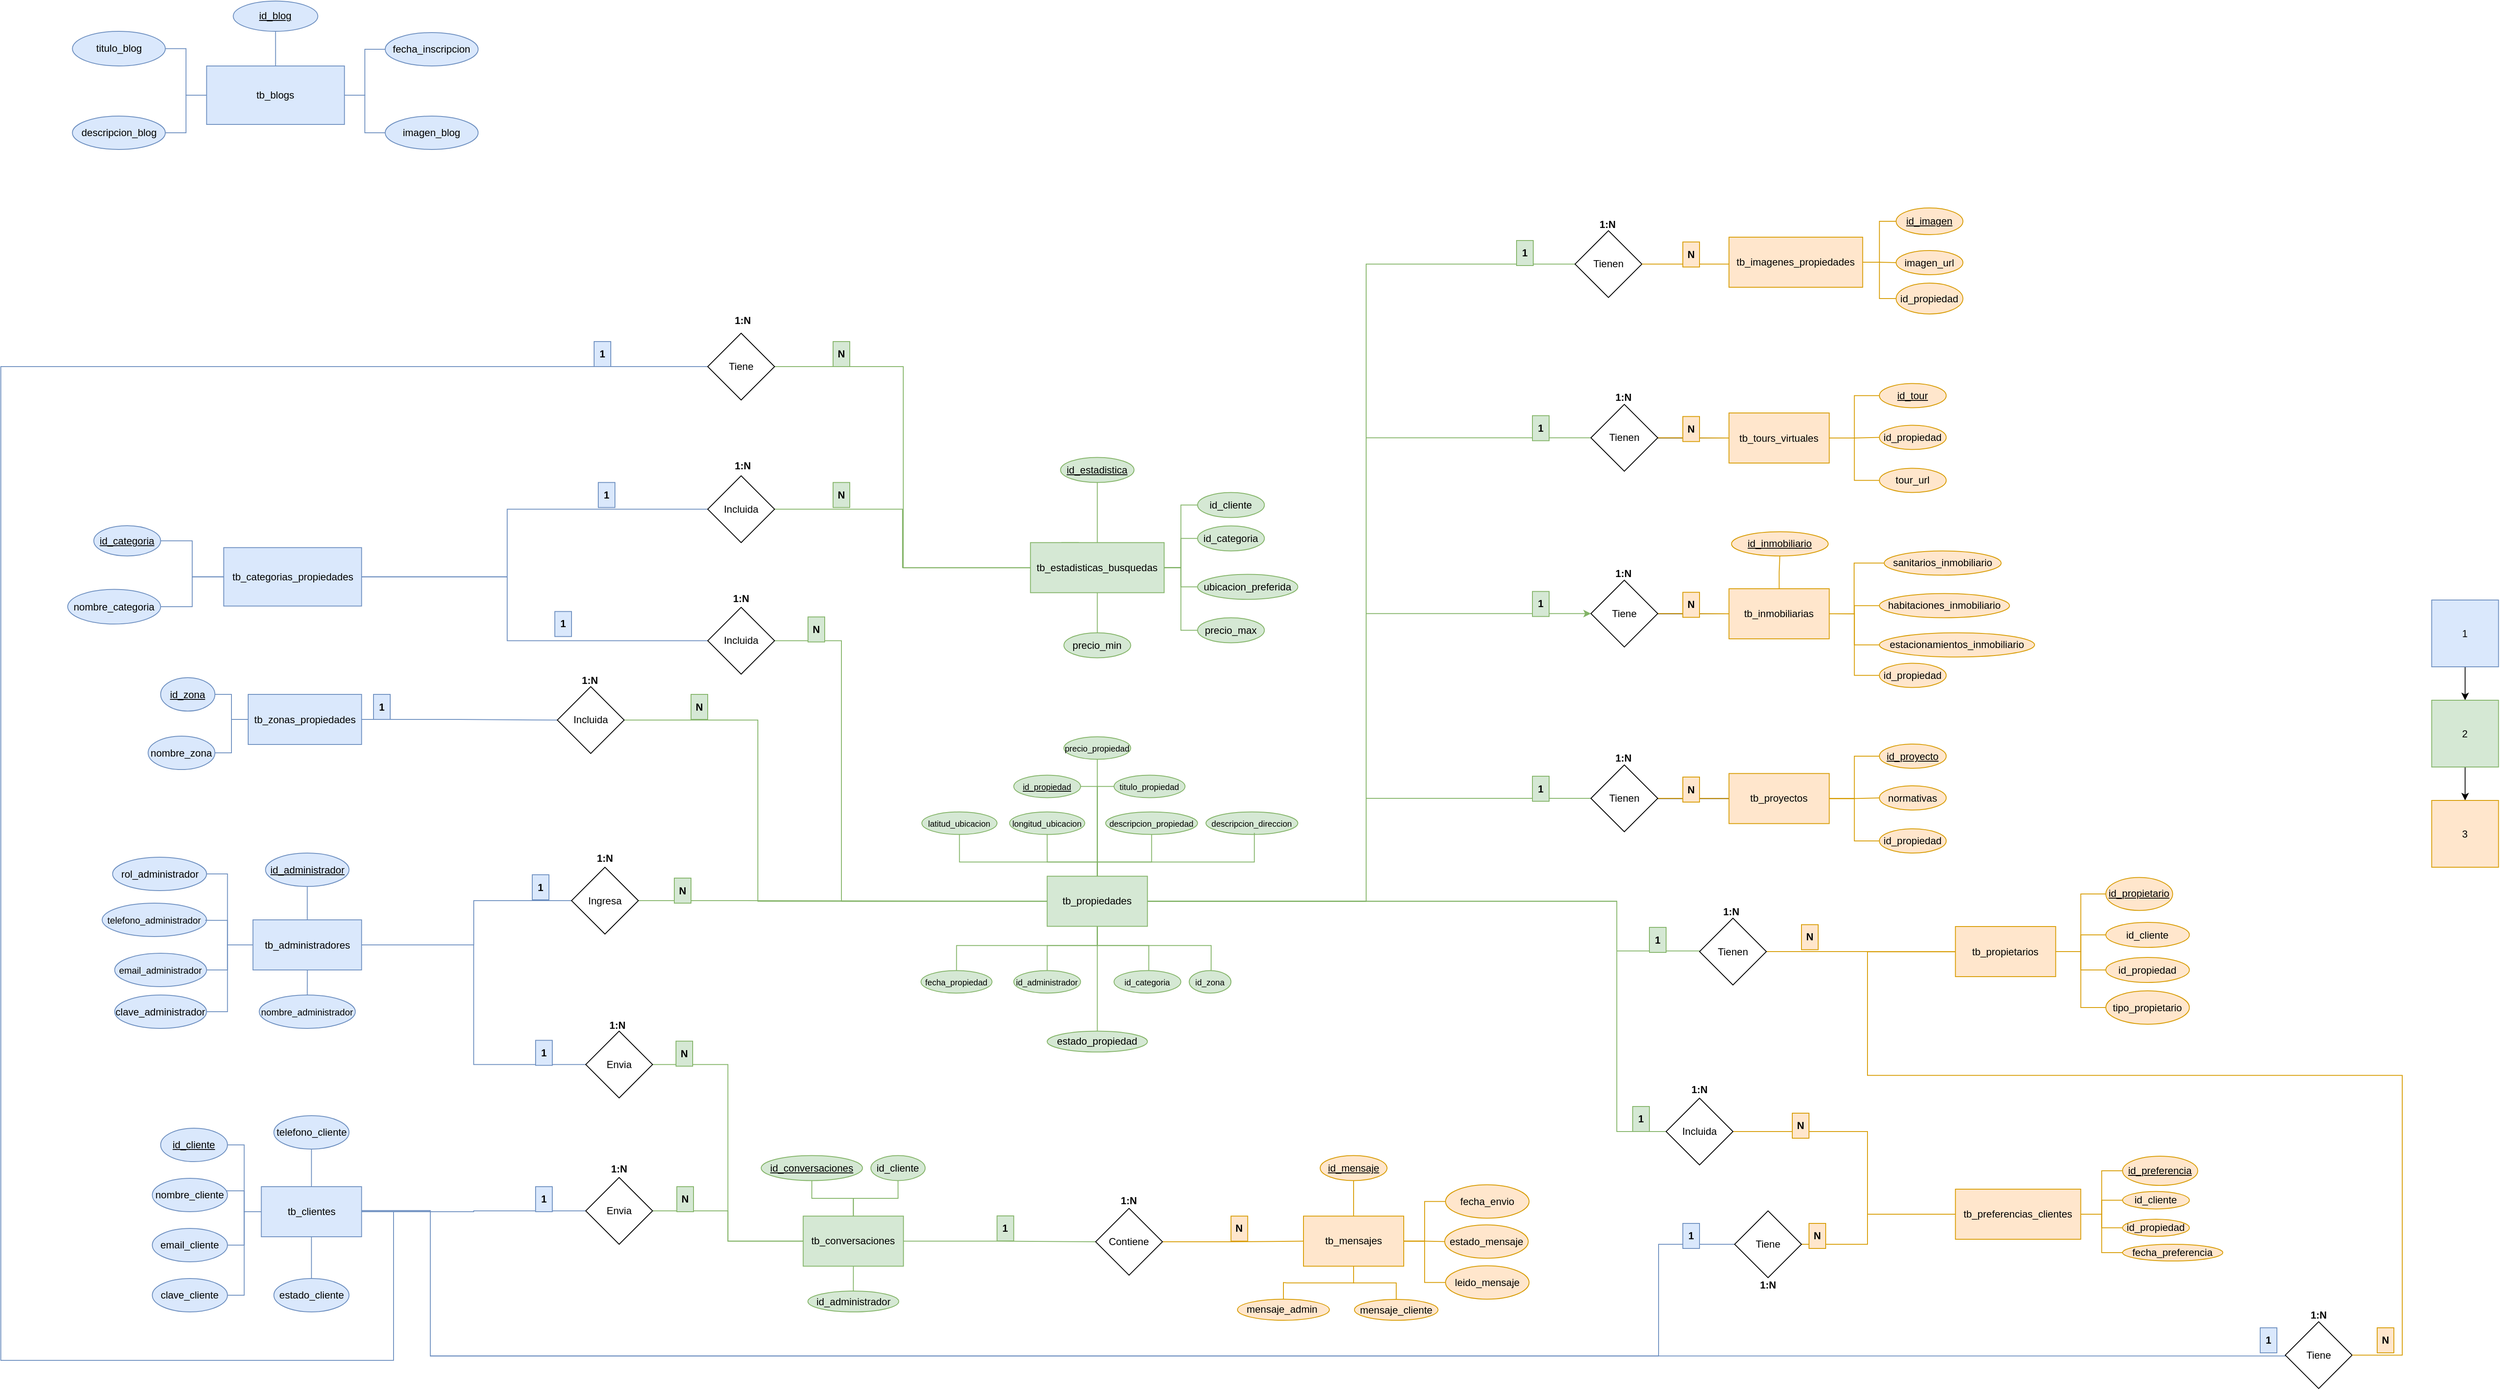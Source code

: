 <mxfile version="24.2.2" type="google" pages="2">
  <diagram id="2Mb-XLCTa169a6aJum0R" name="Diagrama de entidad y relación">
    <mxGraphModel grid="1" page="1" gridSize="10" guides="1" tooltips="1" connect="1" arrows="1" fold="1" pageScale="1" pageWidth="827" pageHeight="1169" math="0" shadow="0">
      <root>
        <mxCell id="0" />
        <mxCell id="1" parent="0" />
        <mxCell id="DOWUsUkLpwAKud7fqFHY-4" value="1" style="text;html=1;align=center;verticalAlign=middle;whiteSpace=wrap;rounded=0;fillColor=#d5e8d4;strokeColor=#82b366;" vertex="1" parent="1">
          <mxGeometry x="599.75" y="810.75" width="20" height="20" as="geometry" />
        </mxCell>
        <mxCell id="DOWUsUkLpwAKud7fqFHY-61" value="&lt;u&gt;id_zona&lt;/u&gt;" style="ellipse;whiteSpace=wrap;html=1;rounded=0;fillColor=#dae8fc;strokeColor=#6c8ebf;" vertex="1" parent="1">
          <mxGeometry x="-478.75" y="972.5" width="65" height="40" as="geometry" />
        </mxCell>
        <mxCell id="DOWUsUkLpwAKud7fqFHY-63" value="nombre_zona" style="ellipse;whiteSpace=wrap;html=1;fillColor=#dae8fc;strokeColor=#6c8ebf;" vertex="1" parent="1">
          <mxGeometry x="-493.75" y="1042.5" width="80" height="40" as="geometry" />
        </mxCell>
        <mxCell id="DOWUsUkLpwAKud7fqFHY-206" style="edgeStyle=orthogonalEdgeStyle;rounded=0;orthogonalLoop=1;jettySize=auto;html=1;entryX=1;entryY=0.5;entryDx=0;entryDy=0;endArrow=none;endFill=0;fillColor=#dae8fc;strokeColor=#6c8ebf;" edge="1" parent="1" source="DOWUsUkLpwAKud7fqFHY-96" target="DOWUsUkLpwAKud7fqFHY-61">
          <mxGeometry relative="1" as="geometry" />
        </mxCell>
        <mxCell id="DOWUsUkLpwAKud7fqFHY-207" style="edgeStyle=orthogonalEdgeStyle;rounded=0;orthogonalLoop=1;jettySize=auto;html=1;entryX=1;entryY=0.5;entryDx=0;entryDy=0;endArrow=none;endFill=0;fillColor=#dae8fc;strokeColor=#6c8ebf;" edge="1" parent="1" source="DOWUsUkLpwAKud7fqFHY-96" target="DOWUsUkLpwAKud7fqFHY-63">
          <mxGeometry relative="1" as="geometry" />
        </mxCell>
        <mxCell id="ME70MdsNz9Fcn5XRgMEq-3" style="edgeStyle=orthogonalEdgeStyle;rounded=0;orthogonalLoop=1;jettySize=auto;html=1;endArrow=none;endFill=0;fillColor=#dae8fc;strokeColor=#6c8ebf;" edge="1" parent="1" source="DOWUsUkLpwAKud7fqFHY-96" target="ME70MdsNz9Fcn5XRgMEq-1">
          <mxGeometry relative="1" as="geometry" />
        </mxCell>
        <mxCell id="DOWUsUkLpwAKud7fqFHY-96" value="tb_zonas_propiedades" style="rounded=0;whiteSpace=wrap;html=1;fillColor=#dae8fc;strokeColor=#6c8ebf;" vertex="1" parent="1">
          <mxGeometry x="-374" y="992.5" width="135.75" height="60" as="geometry" />
        </mxCell>
        <mxCell id="DOWUsUkLpwAKud7fqFHY-99" value="precio_max" style="ellipse;whiteSpace=wrap;html=1;rounded=0;fillColor=#d5e8d4;strokeColor=#82b366;" vertex="1" parent="1">
          <mxGeometry x="762.25" y="900.75" width="80" height="30" as="geometry" />
        </mxCell>
        <mxCell id="DOWUsUkLpwAKud7fqFHY-160" value="id_categoria" style="ellipse;whiteSpace=wrap;html=1;rounded=0;fillColor=#d5e8d4;strokeColor=#82b366;" vertex="1" parent="1">
          <mxGeometry x="762.25" y="790.75" width="80" height="30" as="geometry" />
        </mxCell>
        <mxCell id="DOWUsUkLpwAKud7fqFHY-162" value="id_cliente" style="ellipse;whiteSpace=wrap;html=1;rounded=0;fillColor=#ffe6cc;strokeColor=#d79b00;" vertex="1" parent="1">
          <mxGeometry x="1869.25" y="1587.74" width="80" height="21" as="geometry" />
        </mxCell>
        <mxCell id="DOWUsUkLpwAKud7fqFHY-164" value="&lt;u&gt;id_preferencia&lt;/u&gt;" style="ellipse;whiteSpace=wrap;html=1;rounded=0;fillColor=#ffe6cc;strokeColor=#d79b00;" vertex="1" parent="1">
          <mxGeometry x="1869.25" y="1545.5" width="90" height="35" as="geometry" />
        </mxCell>
        <mxCell id="DOWUsUkLpwAKud7fqFHY-181" value="id_propiedad" style="ellipse;whiteSpace=wrap;html=1;rounded=0;fillColor=#ffe6cc;strokeColor=#d79b00;" vertex="1" parent="1">
          <mxGeometry x="1849.25" y="1307.5" width="100" height="30" as="geometry" />
        </mxCell>
        <mxCell id="DOWUsUkLpwAKud7fqFHY-182" style="edgeStyle=orthogonalEdgeStyle;rounded=0;orthogonalLoop=1;jettySize=auto;html=1;" edge="1" parent="1" source="DOWUsUkLpwAKud7fqFHY-183" target="DOWUsUkLpwAKud7fqFHY-185">
          <mxGeometry relative="1" as="geometry" />
        </mxCell>
        <mxCell id="DOWUsUkLpwAKud7fqFHY-183" value="1" style="rounded=0;whiteSpace=wrap;html=1;fillColor=#dae8fc;strokeColor=#6c8ebf;" vertex="1" parent="1">
          <mxGeometry x="2239.25" y="879.5" width="80" height="80" as="geometry" />
        </mxCell>
        <mxCell id="DOWUsUkLpwAKud7fqFHY-184" style="edgeStyle=orthogonalEdgeStyle;rounded=0;orthogonalLoop=1;jettySize=auto;html=1;" edge="1" parent="1" source="DOWUsUkLpwAKud7fqFHY-185" target="DOWUsUkLpwAKud7fqFHY-186">
          <mxGeometry relative="1" as="geometry" />
        </mxCell>
        <mxCell id="DOWUsUkLpwAKud7fqFHY-185" value="2" style="rounded=0;whiteSpace=wrap;html=1;fillColor=#d5e8d4;strokeColor=#82b366;" vertex="1" parent="1">
          <mxGeometry x="2239.25" y="999.5" width="80" height="80" as="geometry" />
        </mxCell>
        <mxCell id="DOWUsUkLpwAKud7fqFHY-186" value="3" style="rounded=0;whiteSpace=wrap;html=1;fillColor=#ffe6cc;strokeColor=#d79b00;" vertex="1" parent="1">
          <mxGeometry x="2239.25" y="1119.5" width="80" height="80" as="geometry" />
        </mxCell>
        <mxCell id="DOWUsUkLpwAKud7fqFHY-187" style="edgeStyle=orthogonalEdgeStyle;rounded=0;orthogonalLoop=1;jettySize=auto;html=1;entryX=0.5;entryY=1;entryDx=0;entryDy=0;endArrow=none;endFill=0;fillColor=#dae8fc;strokeColor=#6c8ebf;" edge="1" parent="1" source="DOWUsUkLpwAKud7fqFHY-27" target="DOWUsUkLpwAKud7fqFHY-33">
          <mxGeometry relative="1" as="geometry" />
        </mxCell>
        <mxCell id="DOWUsUkLpwAKud7fqFHY-188" style="edgeStyle=orthogonalEdgeStyle;rounded=0;orthogonalLoop=1;jettySize=auto;html=1;endArrow=none;endFill=0;fillColor=#dae8fc;strokeColor=#6c8ebf;" edge="1" parent="1" source="DOWUsUkLpwAKud7fqFHY-27" target="DOWUsUkLpwAKud7fqFHY-37">
          <mxGeometry relative="1" as="geometry" />
        </mxCell>
        <mxCell id="DOWUsUkLpwAKud7fqFHY-189" style="edgeStyle=orthogonalEdgeStyle;rounded=0;orthogonalLoop=1;jettySize=auto;html=1;entryX=1;entryY=0.5;entryDx=0;entryDy=0;endArrow=none;endFill=0;fillColor=#dae8fc;strokeColor=#6c8ebf;" edge="1" parent="1" source="DOWUsUkLpwAKud7fqFHY-27" target="DOWUsUkLpwAKud7fqFHY-28">
          <mxGeometry relative="1" as="geometry">
            <Array as="points">
              <mxPoint x="-378.75" y="1612" />
              <mxPoint x="-378.75" y="1532" />
            </Array>
          </mxGeometry>
        </mxCell>
        <mxCell id="DOWUsUkLpwAKud7fqFHY-190" style="edgeStyle=orthogonalEdgeStyle;rounded=0;orthogonalLoop=1;jettySize=auto;html=1;endArrow=none;endFill=0;fillColor=#dae8fc;strokeColor=#6c8ebf;" edge="1" parent="1" source="DOWUsUkLpwAKud7fqFHY-27" target="DOWUsUkLpwAKud7fqFHY-30">
          <mxGeometry relative="1" as="geometry">
            <Array as="points">
              <mxPoint x="-378.75" y="1612" />
              <mxPoint x="-378.75" y="1587" />
            </Array>
          </mxGeometry>
        </mxCell>
        <mxCell id="DOWUsUkLpwAKud7fqFHY-191" style="edgeStyle=orthogonalEdgeStyle;rounded=0;orthogonalLoop=1;jettySize=auto;html=1;entryX=1;entryY=0.5;entryDx=0;entryDy=0;endArrow=none;endFill=0;fillColor=#dae8fc;strokeColor=#6c8ebf;" edge="1" parent="1" source="DOWUsUkLpwAKud7fqFHY-27" target="DOWUsUkLpwAKud7fqFHY-32">
          <mxGeometry relative="1" as="geometry">
            <Array as="points">
              <mxPoint x="-378.75" y="1612" />
              <mxPoint x="-378.75" y="1652" />
            </Array>
          </mxGeometry>
        </mxCell>
        <mxCell id="DOWUsUkLpwAKud7fqFHY-192" style="edgeStyle=orthogonalEdgeStyle;rounded=0;orthogonalLoop=1;jettySize=auto;html=1;entryX=1;entryY=0.5;entryDx=0;entryDy=0;endArrow=none;endFill=0;fillColor=#dae8fc;strokeColor=#6c8ebf;" edge="1" parent="1" source="DOWUsUkLpwAKud7fqFHY-27" target="DOWUsUkLpwAKud7fqFHY-35">
          <mxGeometry relative="1" as="geometry">
            <Array as="points">
              <mxPoint x="-378.75" y="1612" />
              <mxPoint x="-378.75" y="1712" />
            </Array>
          </mxGeometry>
        </mxCell>
        <mxCell id="7KRQSGq3yKh9rLnzgkAd-8" style="edgeStyle=orthogonalEdgeStyle;rounded=0;orthogonalLoop=1;jettySize=auto;html=1;entryX=0;entryY=0.5;entryDx=0;entryDy=0;endArrow=none;endFill=0;fillColor=#dae8fc;strokeColor=#6c8ebf;" edge="1" parent="1" source="DOWUsUkLpwAKud7fqFHY-27" target="7KRQSGq3yKh9rLnzgkAd-5">
          <mxGeometry relative="1" as="geometry" />
        </mxCell>
        <mxCell id="GXaPuGbaUWJuBFs48Z5A-4" style="edgeStyle=orthogonalEdgeStyle;rounded=0;orthogonalLoop=1;jettySize=auto;html=1;entryX=0;entryY=0.5;entryDx=0;entryDy=0;endArrow=none;endFill=0;fillColor=#dae8fc;strokeColor=#6c8ebf;" edge="1" parent="1" source="DOWUsUkLpwAKud7fqFHY-27" target="GXaPuGbaUWJuBFs48Z5A-1">
          <mxGeometry relative="1" as="geometry">
            <Array as="points">
              <mxPoint x="-156" y="1610.75" />
              <mxPoint x="-156" y="1784.75" />
              <mxPoint x="2064" y="1784.75" />
            </Array>
          </mxGeometry>
        </mxCell>
        <mxCell id="DA4pevD6k9TXNFMzz98e-1" style="edgeStyle=orthogonalEdgeStyle;rounded=0;orthogonalLoop=1;jettySize=auto;html=1;entryX=0;entryY=0.5;entryDx=0;entryDy=0;endArrow=none;endFill=0;fillColor=#dae8fc;strokeColor=#6c8ebf;" edge="1" parent="1" source="DOWUsUkLpwAKud7fqFHY-27" target="bc6fTy0TDsYAUsq_UWZE-1">
          <mxGeometry relative="1" as="geometry">
            <Array as="points">
              <mxPoint x="-156" y="1610.75" />
              <mxPoint x="-156" y="1784.75" />
              <mxPoint x="1314" y="1784.75" />
              <mxPoint x="1314" y="1650.75" />
            </Array>
          </mxGeometry>
        </mxCell>
        <mxCell id="DOWUsUkLpwAKud7fqFHY-27" value="tb_clientes" style="rounded=0;whiteSpace=wrap;html=1;fillColor=#dae8fc;strokeColor=#6c8ebf;" vertex="1" parent="1">
          <mxGeometry x="-358.25" y="1582" width="120" height="60" as="geometry" />
        </mxCell>
        <mxCell id="DOWUsUkLpwAKud7fqFHY-28" value="&lt;u&gt;id_cliente&lt;/u&gt;" style="ellipse;whiteSpace=wrap;html=1;rounded=0;fillColor=#dae8fc;strokeColor=#6c8ebf;" vertex="1" parent="1">
          <mxGeometry x="-478.75" y="1512" width="80" height="40" as="geometry" />
        </mxCell>
        <mxCell id="DOWUsUkLpwAKud7fqFHY-30" value="nombre_cliente" style="ellipse;whiteSpace=wrap;html=1;rounded=0;fillColor=#dae8fc;strokeColor=#6c8ebf;" vertex="1" parent="1">
          <mxGeometry x="-488.75" y="1572" width="90" height="40" as="geometry" />
        </mxCell>
        <mxCell id="DOWUsUkLpwAKud7fqFHY-32" value="email_cliente" style="ellipse;whiteSpace=wrap;html=1;rounded=0;fillColor=#dae8fc;strokeColor=#6c8ebf;" vertex="1" parent="1">
          <mxGeometry x="-488.75" y="1632" width="90" height="40" as="geometry" />
        </mxCell>
        <mxCell id="DOWUsUkLpwAKud7fqFHY-33" value="telefono_cliente" style="ellipse;whiteSpace=wrap;html=1;rounded=0;fillColor=#dae8fc;strokeColor=#6c8ebf;" vertex="1" parent="1">
          <mxGeometry x="-343.25" y="1497" width="90" height="40" as="geometry" />
        </mxCell>
        <mxCell id="DOWUsUkLpwAKud7fqFHY-35" value="clave_cliente" style="ellipse;whiteSpace=wrap;html=1;rounded=0;fillColor=#dae8fc;strokeColor=#6c8ebf;" vertex="1" parent="1">
          <mxGeometry x="-488.75" y="1692" width="90" height="40" as="geometry" />
        </mxCell>
        <mxCell id="DOWUsUkLpwAKud7fqFHY-37" value="estado_cliente" style="ellipse;whiteSpace=wrap;html=1;rounded=0;fillColor=#dae8fc;strokeColor=#6c8ebf;" vertex="1" parent="1">
          <mxGeometry x="-343.25" y="1692" width="90" height="40" as="geometry" />
        </mxCell>
        <mxCell id="DOWUsUkLpwAKud7fqFHY-197" style="edgeStyle=orthogonalEdgeStyle;rounded=0;orthogonalLoop=1;jettySize=auto;html=1;endArrow=none;endFill=0;fillColor=#dae8fc;strokeColor=#6c8ebf;" edge="1" parent="1" source="DOWUsUkLpwAKud7fqFHY-10" target="DOWUsUkLpwAKud7fqFHY-12">
          <mxGeometry relative="1" as="geometry" />
        </mxCell>
        <mxCell id="DOWUsUkLpwAKud7fqFHY-198" style="edgeStyle=orthogonalEdgeStyle;rounded=0;orthogonalLoop=1;jettySize=auto;html=1;entryX=0.5;entryY=1;entryDx=0;entryDy=0;endArrow=none;endFill=0;fillColor=#dae8fc;strokeColor=#6c8ebf;" edge="1" parent="1" source="DOWUsUkLpwAKud7fqFHY-10" target="DOWUsUkLpwAKud7fqFHY-11">
          <mxGeometry relative="1" as="geometry" />
        </mxCell>
        <mxCell id="DOWUsUkLpwAKud7fqFHY-199" style="edgeStyle=orthogonalEdgeStyle;rounded=0;orthogonalLoop=1;jettySize=auto;html=1;entryX=1;entryY=0.5;entryDx=0;entryDy=0;endArrow=none;endFill=0;fillColor=#dae8fc;strokeColor=#6c8ebf;" edge="1" parent="1" source="DOWUsUkLpwAKud7fqFHY-10" target="DOWUsUkLpwAKud7fqFHY-18">
          <mxGeometry relative="1" as="geometry">
            <Array as="points">
              <mxPoint x="-398.75" y="1292.5" />
              <mxPoint x="-398.75" y="1207.5" />
            </Array>
          </mxGeometry>
        </mxCell>
        <mxCell id="DOWUsUkLpwAKud7fqFHY-201" style="edgeStyle=orthogonalEdgeStyle;rounded=0;orthogonalLoop=1;jettySize=auto;html=1;entryX=1;entryY=0.5;entryDx=0;entryDy=0;endArrow=none;endFill=0;fillColor=#dae8fc;strokeColor=#6c8ebf;" edge="1" parent="1" source="DOWUsUkLpwAKud7fqFHY-10" target="DOWUsUkLpwAKud7fqFHY-15">
          <mxGeometry relative="1" as="geometry">
            <Array as="points">
              <mxPoint x="-398.75" y="1292.5" />
              <mxPoint x="-398.75" y="1322.5" />
            </Array>
          </mxGeometry>
        </mxCell>
        <mxCell id="DOWUsUkLpwAKud7fqFHY-202" style="edgeStyle=orthogonalEdgeStyle;rounded=0;orthogonalLoop=1;jettySize=auto;html=1;entryX=1;entryY=0.5;entryDx=0;entryDy=0;endArrow=none;endFill=0;fillColor=#dae8fc;strokeColor=#6c8ebf;" edge="1" parent="1" source="DOWUsUkLpwAKud7fqFHY-10" target="DOWUsUkLpwAKud7fqFHY-17">
          <mxGeometry relative="1" as="geometry">
            <Array as="points">
              <mxPoint x="-398.75" y="1292.5" />
              <mxPoint x="-398.75" y="1372.5" />
            </Array>
          </mxGeometry>
        </mxCell>
        <mxCell id="86MuAAJ-ppwTXriwC4cI-3" style="edgeStyle=orthogonalEdgeStyle;rounded=0;orthogonalLoop=1;jettySize=auto;html=1;entryX=0;entryY=0.5;entryDx=0;entryDy=0;endArrow=none;endFill=0;fillColor=#dae8fc;strokeColor=#6c8ebf;" edge="1" parent="1" source="DOWUsUkLpwAKud7fqFHY-10" target="86MuAAJ-ppwTXriwC4cI-1">
          <mxGeometry relative="1" as="geometry">
            <Array as="points">
              <mxPoint x="-104" y="1292.75" />
              <mxPoint x="-104" y="1239.75" />
            </Array>
          </mxGeometry>
        </mxCell>
        <mxCell id="7KRQSGq3yKh9rLnzgkAd-3" style="edgeStyle=orthogonalEdgeStyle;rounded=0;orthogonalLoop=1;jettySize=auto;html=1;entryX=0;entryY=0.5;entryDx=0;entryDy=0;endArrow=none;endFill=0;fillColor=#dae8fc;strokeColor=#6c8ebf;" edge="1" parent="1" source="DOWUsUkLpwAKud7fqFHY-10" target="7KRQSGq3yKh9rLnzgkAd-1">
          <mxGeometry relative="1" as="geometry" />
        </mxCell>
        <mxCell id="DOWUsUkLpwAKud7fqFHY-10" value="tb_administradores" style="rounded=0;whiteSpace=wrap;html=1;fillColor=#dae8fc;strokeColor=#6c8ebf;" vertex="1" parent="1">
          <mxGeometry x="-368.25" y="1262.5" width="130" height="60" as="geometry" />
        </mxCell>
        <mxCell id="DOWUsUkLpwAKud7fqFHY-11" value="&lt;u&gt;id_administrador&lt;/u&gt;" style="ellipse;whiteSpace=wrap;html=1;rounded=0;fillColor=#dae8fc;strokeColor=#6c8ebf;" vertex="1" parent="1">
          <mxGeometry x="-353.25" y="1182.5" width="100" height="40" as="geometry" />
        </mxCell>
        <mxCell id="DOWUsUkLpwAKud7fqFHY-12" value="&lt;font style=&quot;font-size: 11px;&quot;&gt;nombre_administrador&lt;/font&gt;" style="ellipse;whiteSpace=wrap;html=1;rounded=0;fillColor=#dae8fc;strokeColor=#6c8ebf;" vertex="1" parent="1">
          <mxGeometry x="-360.75" y="1352.5" width="115" height="40" as="geometry" />
        </mxCell>
        <mxCell id="DOWUsUkLpwAKud7fqFHY-13" value="&lt;font style=&quot;font-size: 11px;&quot;&gt;telefono_administrador&lt;/font&gt;" style="ellipse;whiteSpace=wrap;html=1;rounded=0;fillColor=#dae8fc;strokeColor=#6c8ebf;" vertex="1" parent="1">
          <mxGeometry x="-548.75" y="1242.5" width="125" height="40" as="geometry" />
        </mxCell>
        <mxCell id="DOWUsUkLpwAKud7fqFHY-15" value="&lt;font style=&quot;font-size: 11px;&quot;&gt;email_administrador&lt;/font&gt;" style="ellipse;whiteSpace=wrap;html=1;rounded=0;fillColor=#dae8fc;strokeColor=#6c8ebf;" vertex="1" parent="1">
          <mxGeometry x="-533.75" y="1302.5" width="110" height="40" as="geometry" />
        </mxCell>
        <mxCell id="DOWUsUkLpwAKud7fqFHY-17" value="clave_administrador" style="ellipse;whiteSpace=wrap;html=1;rounded=0;fillColor=#dae8fc;strokeColor=#6c8ebf;" vertex="1" parent="1">
          <mxGeometry x="-533.75" y="1352.5" width="110" height="40" as="geometry" />
        </mxCell>
        <mxCell id="DOWUsUkLpwAKud7fqFHY-18" value="rol_administrador" style="ellipse;whiteSpace=wrap;html=1;rounded=0;fillColor=#dae8fc;strokeColor=#6c8ebf;" vertex="1" parent="1">
          <mxGeometry x="-536.25" y="1187.5" width="112.5" height="40" as="geometry" />
        </mxCell>
        <mxCell id="DOWUsUkLpwAKud7fqFHY-200" style="edgeStyle=orthogonalEdgeStyle;rounded=0;orthogonalLoop=1;jettySize=auto;html=1;entryX=0.987;entryY=0.514;entryDx=0;entryDy=0;entryPerimeter=0;endArrow=none;endFill=0;fillColor=#dae8fc;strokeColor=#6c8ebf;" edge="1" parent="1" source="DOWUsUkLpwAKud7fqFHY-10" target="DOWUsUkLpwAKud7fqFHY-13">
          <mxGeometry relative="1" as="geometry">
            <Array as="points">
              <mxPoint x="-398.75" y="1292.5" />
              <mxPoint x="-398.75" y="1263.5" />
            </Array>
          </mxGeometry>
        </mxCell>
        <mxCell id="DOWUsUkLpwAKud7fqFHY-204" style="edgeStyle=orthogonalEdgeStyle;rounded=0;orthogonalLoop=1;jettySize=auto;html=1;entryX=1;entryY=0.5;entryDx=0;entryDy=0;endArrow=none;endFill=0;fillColor=#dae8fc;strokeColor=#6c8ebf;" edge="1" parent="1" source="DOWUsUkLpwAKud7fqFHY-48" target="DOWUsUkLpwAKud7fqFHY-49">
          <mxGeometry relative="1" as="geometry" />
        </mxCell>
        <mxCell id="JqapYK_uGmFIgVZIMZDa-3" style="edgeStyle=orthogonalEdgeStyle;rounded=0;orthogonalLoop=1;jettySize=auto;html=1;entryX=0;entryY=0.5;entryDx=0;entryDy=0;endArrow=none;endFill=0;fillColor=#dae8fc;strokeColor=#6c8ebf;" edge="1" parent="1" source="DOWUsUkLpwAKud7fqFHY-48" target="JqapYK_uGmFIgVZIMZDa-1">
          <mxGeometry relative="1" as="geometry">
            <Array as="points">
              <mxPoint x="-64" y="851.75" />
              <mxPoint x="-64" y="770.75" />
            </Array>
          </mxGeometry>
        </mxCell>
        <mxCell id="DMtwV361WUogiXnUcE37-3" style="edgeStyle=orthogonalEdgeStyle;rounded=0;orthogonalLoop=1;jettySize=auto;html=1;entryX=0;entryY=0.5;entryDx=0;entryDy=0;endArrow=none;endFill=0;fillColor=#dae8fc;strokeColor=#6c8ebf;" edge="1" parent="1" source="DOWUsUkLpwAKud7fqFHY-48" target="DMtwV361WUogiXnUcE37-1">
          <mxGeometry relative="1" as="geometry">
            <Array as="points">
              <mxPoint x="-64" y="851.75" />
              <mxPoint x="-64" y="927.75" />
            </Array>
          </mxGeometry>
        </mxCell>
        <mxCell id="DOWUsUkLpwAKud7fqFHY-48" value="tb_categorias_propiedades" style="rounded=0;whiteSpace=wrap;html=1;fillColor=#dae8fc;strokeColor=#6c8ebf;" vertex="1" parent="1">
          <mxGeometry x="-403.25" y="816.75" width="165" height="70" as="geometry" />
        </mxCell>
        <mxCell id="DOWUsUkLpwAKud7fqFHY-49" value="&lt;u&gt;id_categoria&lt;/u&gt;" style="ellipse;whiteSpace=wrap;html=1;rounded=0;fillColor=#dae8fc;strokeColor=#6c8ebf;" vertex="1" parent="1">
          <mxGeometry x="-558.75" y="790.5" width="80" height="36.25" as="geometry" />
        </mxCell>
        <mxCell id="DOWUsUkLpwAKud7fqFHY-50" value="nombre_categoria" style="ellipse;whiteSpace=wrap;html=1;fillColor=#dae8fc;strokeColor=#6c8ebf;" vertex="1" parent="1">
          <mxGeometry x="-590" y="866.75" width="111.25" height="41.5" as="geometry" />
        </mxCell>
        <mxCell id="DOWUsUkLpwAKud7fqFHY-205" style="edgeStyle=orthogonalEdgeStyle;rounded=0;orthogonalLoop=1;jettySize=auto;html=1;entryX=1;entryY=0.5;entryDx=0;entryDy=0;endArrow=none;endFill=0;fillColor=#dae8fc;strokeColor=#6c8ebf;" edge="1" parent="1" source="DOWUsUkLpwAKud7fqFHY-48" target="DOWUsUkLpwAKud7fqFHY-50">
          <mxGeometry relative="1" as="geometry" />
        </mxCell>
        <mxCell id="DOWUsUkLpwAKud7fqFHY-211" style="edgeStyle=orthogonalEdgeStyle;rounded=0;orthogonalLoop=1;jettySize=auto;html=1;endArrow=none;endFill=0;fillColor=#d5e8d4;strokeColor=#82b366;" edge="1" parent="1" source="DOWUsUkLpwAKud7fqFHY-56" target="DOWUsUkLpwAKud7fqFHY-60">
          <mxGeometry relative="1" as="geometry" />
        </mxCell>
        <mxCell id="DOWUsUkLpwAKud7fqFHY-212" style="edgeStyle=orthogonalEdgeStyle;rounded=0;orthogonalLoop=1;jettySize=auto;html=1;entryX=0;entryY=0.5;entryDx=0;entryDy=0;endArrow=none;endFill=0;fillColor=#d5e8d4;strokeColor=#82b366;" edge="1" parent="1" source="DOWUsUkLpwAKud7fqFHY-56" target="DOWUsUkLpwAKud7fqFHY-58">
          <mxGeometry relative="1" as="geometry" />
        </mxCell>
        <mxCell id="DOWUsUkLpwAKud7fqFHY-213" style="edgeStyle=orthogonalEdgeStyle;rounded=0;orthogonalLoop=1;jettySize=auto;html=1;entryX=0;entryY=0.5;entryDx=0;entryDy=0;endArrow=none;endFill=0;fillColor=#d5e8d4;strokeColor=#82b366;" edge="1" parent="1" source="DOWUsUkLpwAKud7fqFHY-56" target="DOWUsUkLpwAKud7fqFHY-160">
          <mxGeometry relative="1" as="geometry" />
        </mxCell>
        <mxCell id="DOWUsUkLpwAKud7fqFHY-214" style="edgeStyle=orthogonalEdgeStyle;rounded=0;orthogonalLoop=1;jettySize=auto;html=1;entryX=0;entryY=0.5;entryDx=0;entryDy=0;endArrow=none;endFill=0;fillColor=#d5e8d4;strokeColor=#82b366;" edge="1" parent="1" source="DOWUsUkLpwAKud7fqFHY-56" target="DOWUsUkLpwAKud7fqFHY-59">
          <mxGeometry relative="1" as="geometry" />
        </mxCell>
        <mxCell id="DOWUsUkLpwAKud7fqFHY-215" style="edgeStyle=orthogonalEdgeStyle;rounded=0;orthogonalLoop=1;jettySize=auto;html=1;entryX=0;entryY=0.5;entryDx=0;entryDy=0;endArrow=none;endFill=0;fillColor=#d5e8d4;strokeColor=#82b366;" edge="1" parent="1" source="DOWUsUkLpwAKud7fqFHY-56" target="DOWUsUkLpwAKud7fqFHY-99">
          <mxGeometry relative="1" as="geometry" />
        </mxCell>
        <mxCell id="DOWUsUkLpwAKud7fqFHY-56" value="tb_estadisticas_busquedas" style="rounded=0;whiteSpace=wrap;html=1;fillColor=#d5e8d4;strokeColor=#82b366;" vertex="1" parent="1">
          <mxGeometry x="562.25" y="810.75" width="160" height="60" as="geometry" />
        </mxCell>
        <mxCell id="DOWUsUkLpwAKud7fqFHY-210" style="edgeStyle=orthogonalEdgeStyle;rounded=0;orthogonalLoop=1;jettySize=auto;html=1;endArrow=none;endFill=0;fillColor=#d5e8d4;strokeColor=#82b366;" edge="1" parent="1" source="DOWUsUkLpwAKud7fqFHY-57" target="DOWUsUkLpwAKud7fqFHY-56">
          <mxGeometry relative="1" as="geometry" />
        </mxCell>
        <mxCell id="DOWUsUkLpwAKud7fqFHY-57" value="&lt;u&gt;id_estadistica&lt;/u&gt;" style="ellipse;whiteSpace=wrap;html=1;rounded=0;fillColor=#d5e8d4;strokeColor=#82b366;" vertex="1" parent="1">
          <mxGeometry x="598.25" y="708.75" width="88" height="30" as="geometry" />
        </mxCell>
        <mxCell id="DOWUsUkLpwAKud7fqFHY-58" value="id_cliente" style="ellipse;whiteSpace=wrap;html=1;rounded=0;fillColor=#d5e8d4;strokeColor=#82b366;" vertex="1" parent="1">
          <mxGeometry x="762.25" y="750.75" width="80" height="30" as="geometry" />
        </mxCell>
        <mxCell id="DOWUsUkLpwAKud7fqFHY-59" value="ubicacion_preferida" style="ellipse;whiteSpace=wrap;html=1;rounded=0;fillColor=#d5e8d4;strokeColor=#82b366;" vertex="1" parent="1">
          <mxGeometry x="762.25" y="848.75" width="120" height="30" as="geometry" />
        </mxCell>
        <mxCell id="DOWUsUkLpwAKud7fqFHY-60" value="precio_min" style="ellipse;whiteSpace=wrap;html=1;rounded=0;fillColor=#d5e8d4;strokeColor=#82b366;" vertex="1" parent="1">
          <mxGeometry x="602.25" y="918.75" width="80" height="30" as="geometry" />
        </mxCell>
        <mxCell id="DOWUsUkLpwAKud7fqFHY-65" value="&lt;font style=&quot;font-size: 10px;&quot;&gt;descripcion_propiedad&lt;/font&gt;" style="ellipse;whiteSpace=wrap;html=1;rounded=0;fillColor=#d5e8d4;strokeColor=#82b366;" vertex="1" parent="1">
          <mxGeometry x="652.25" y="1133.25" width="110" height="27" as="geometry" />
        </mxCell>
        <mxCell id="DOWUsUkLpwAKud7fqFHY-219" style="edgeStyle=orthogonalEdgeStyle;rounded=0;orthogonalLoop=1;jettySize=auto;html=1;entryX=0.5;entryY=1;entryDx=0;entryDy=0;endArrow=none;endFill=0;fillColor=#d5e8d4;strokeColor=#82b366;" edge="1" parent="1" source="DOWUsUkLpwAKud7fqFHY-69" target="DOWUsUkLpwAKud7fqFHY-78">
          <mxGeometry relative="1" as="geometry">
            <Array as="points">
              <mxPoint x="642.25" y="1193.25" />
              <mxPoint x="477.25" y="1193.25" />
            </Array>
          </mxGeometry>
        </mxCell>
        <mxCell id="DOWUsUkLpwAKud7fqFHY-220" style="edgeStyle=orthogonalEdgeStyle;rounded=0;orthogonalLoop=1;jettySize=auto;html=1;entryX=0.5;entryY=1;entryDx=0;entryDy=0;endArrow=none;endFill=0;fillColor=#d5e8d4;strokeColor=#82b366;" edge="1" parent="1" source="DOWUsUkLpwAKud7fqFHY-69" target="DOWUsUkLpwAKud7fqFHY-79">
          <mxGeometry relative="1" as="geometry">
            <Array as="points">
              <mxPoint x="642.25" y="1193.25" />
              <mxPoint x="582.25" y="1193.25" />
            </Array>
          </mxGeometry>
        </mxCell>
        <mxCell id="DOWUsUkLpwAKud7fqFHY-221" style="edgeStyle=orthogonalEdgeStyle;rounded=0;orthogonalLoop=1;jettySize=auto;html=1;endArrow=none;endFill=0;fillColor=#d5e8d4;strokeColor=#82b366;" edge="1" parent="1" source="DOWUsUkLpwAKud7fqFHY-69" target="DOWUsUkLpwAKud7fqFHY-65">
          <mxGeometry relative="1" as="geometry">
            <Array as="points">
              <mxPoint x="642.25" y="1193.25" />
              <mxPoint x="707.25" y="1193.25" />
            </Array>
          </mxGeometry>
        </mxCell>
        <mxCell id="DOWUsUkLpwAKud7fqFHY-223" style="edgeStyle=orthogonalEdgeStyle;rounded=0;orthogonalLoop=1;jettySize=auto;html=1;entryX=1;entryY=0.5;entryDx=0;entryDy=0;endArrow=none;endFill=0;fillColor=#d5e8d4;strokeColor=#82b366;" edge="1" parent="1" source="DOWUsUkLpwAKud7fqFHY-69" target="DOWUsUkLpwAKud7fqFHY-72">
          <mxGeometry relative="1" as="geometry" />
        </mxCell>
        <mxCell id="DOWUsUkLpwAKud7fqFHY-224" style="edgeStyle=orthogonalEdgeStyle;rounded=0;orthogonalLoop=1;jettySize=auto;html=1;entryX=0;entryY=0.5;entryDx=0;entryDy=0;endArrow=none;endFill=0;fillColor=#d5e8d4;strokeColor=#82b366;" edge="1" parent="1" source="DOWUsUkLpwAKud7fqFHY-69" target="DOWUsUkLpwAKud7fqFHY-74">
          <mxGeometry relative="1" as="geometry" />
        </mxCell>
        <mxCell id="DOWUsUkLpwAKud7fqFHY-225" style="edgeStyle=orthogonalEdgeStyle;rounded=0;orthogonalLoop=1;jettySize=auto;html=1;entryX=0.5;entryY=1;entryDx=0;entryDy=0;endArrow=none;endFill=0;fillColor=#d5e8d4;strokeColor=#82b366;" edge="1" parent="1" source="DOWUsUkLpwAKud7fqFHY-69" target="DOWUsUkLpwAKud7fqFHY-83">
          <mxGeometry relative="1" as="geometry" />
        </mxCell>
        <mxCell id="DOWUsUkLpwAKud7fqFHY-226" style="edgeStyle=orthogonalEdgeStyle;rounded=0;orthogonalLoop=1;jettySize=auto;html=1;endArrow=none;endFill=0;fillColor=#d5e8d4;strokeColor=#82b366;" edge="1" parent="1" source="DOWUsUkLpwAKud7fqFHY-69" target="DOWUsUkLpwAKud7fqFHY-80">
          <mxGeometry relative="1" as="geometry" />
        </mxCell>
        <mxCell id="DOWUsUkLpwAKud7fqFHY-228" style="edgeStyle=orthogonalEdgeStyle;rounded=0;orthogonalLoop=1;jettySize=auto;html=1;entryX=0.5;entryY=0;entryDx=0;entryDy=0;endArrow=none;endFill=0;fillColor=#d5e8d4;strokeColor=#82b366;" edge="1" parent="1" source="DOWUsUkLpwAKud7fqFHY-69" target="DOWUsUkLpwAKud7fqFHY-82">
          <mxGeometry relative="1" as="geometry">
            <Array as="points">
              <mxPoint x="642.25" y="1293.25" />
              <mxPoint x="582.25" y="1293.25" />
            </Array>
          </mxGeometry>
        </mxCell>
        <mxCell id="DOWUsUkLpwAKud7fqFHY-229" style="edgeStyle=orthogonalEdgeStyle;rounded=0;orthogonalLoop=1;jettySize=auto;html=1;entryX=0.5;entryY=0;entryDx=0;entryDy=0;endArrow=none;endFill=0;fillColor=#d5e8d4;strokeColor=#82b366;" edge="1" parent="1" source="DOWUsUkLpwAKud7fqFHY-69" target="DOWUsUkLpwAKud7fqFHY-75">
          <mxGeometry relative="1" as="geometry">
            <Array as="points">
              <mxPoint x="642.25" y="1293.25" />
              <mxPoint x="474.25" y="1293.25" />
            </Array>
          </mxGeometry>
        </mxCell>
        <mxCell id="J9b1kLaYLnsiG7vDTf-y-4" style="edgeStyle=orthogonalEdgeStyle;rounded=0;orthogonalLoop=1;jettySize=auto;html=1;endArrow=none;endFill=0;fillColor=#d5e8d4;strokeColor=#82b366;" edge="1" parent="1" source="DOWUsUkLpwAKud7fqFHY-69" target="J9b1kLaYLnsiG7vDTf-y-2">
          <mxGeometry relative="1" as="geometry">
            <Array as="points">
              <mxPoint x="1264" y="1239.75" />
              <mxPoint x="1264" y="1299.75" />
            </Array>
          </mxGeometry>
        </mxCell>
        <mxCell id="B82g4Qk8oak1MJ1MD1JH-4" style="edgeStyle=orthogonalEdgeStyle;rounded=0;orthogonalLoop=1;jettySize=auto;html=1;entryX=0;entryY=0.5;entryDx=0;entryDy=0;endArrow=none;endFill=0;fillColor=#d5e8d4;strokeColor=#82b366;" edge="1" parent="1" source="DOWUsUkLpwAKud7fqFHY-69" target="B82g4Qk8oak1MJ1MD1JH-1">
          <mxGeometry relative="1" as="geometry">
            <Array as="points">
              <mxPoint x="1264" y="1239.75" />
              <mxPoint x="1264" y="1515.75" />
            </Array>
          </mxGeometry>
        </mxCell>
        <mxCell id="afU8seKSgXe_gH1D3zex-5" style="edgeStyle=orthogonalEdgeStyle;rounded=0;orthogonalLoop=1;jettySize=auto;html=1;entryX=0;entryY=0.5;entryDx=0;entryDy=0;endArrow=none;endFill=0;fillColor=#d5e8d4;strokeColor=#82b366;" edge="1" parent="1" source="DOWUsUkLpwAKud7fqFHY-69" target="afU8seKSgXe_gH1D3zex-1">
          <mxGeometry relative="1" as="geometry">
            <Array as="points">
              <mxPoint x="964" y="1240.75" />
              <mxPoint x="964" y="684.75" />
            </Array>
          </mxGeometry>
        </mxCell>
        <mxCell id="afU8seKSgXe_gH1D3zex-9" style="edgeStyle=orthogonalEdgeStyle;rounded=0;orthogonalLoop=1;jettySize=auto;html=1;entryX=0;entryY=0.5;entryDx=0;entryDy=0;endArrow=none;endFill=0;fillColor=#d5e8d4;strokeColor=#82b366;" edge="1" parent="1" source="DOWUsUkLpwAKud7fqFHY-69" target="afU8seKSgXe_gH1D3zex-6">
          <mxGeometry relative="1" as="geometry">
            <Array as="points">
              <mxPoint x="964" y="1240.75" />
              <mxPoint x="964" y="476.75" />
            </Array>
          </mxGeometry>
        </mxCell>
        <mxCell id="apq5ZSWmMcnDrQDBRkvK-57" style="edgeStyle=orthogonalEdgeStyle;rounded=0;orthogonalLoop=1;jettySize=auto;html=1;entryX=0;entryY=0.5;entryDx=0;entryDy=0;fillColor=#d5e8d4;strokeColor=#82b366;" edge="1" parent="1" source="DOWUsUkLpwAKud7fqFHY-69" target="apq5ZSWmMcnDrQDBRkvK-48">
          <mxGeometry relative="1" as="geometry">
            <Array as="points">
              <mxPoint x="964" y="1240.75" />
              <mxPoint x="964" y="895.75" />
            </Array>
          </mxGeometry>
        </mxCell>
        <mxCell id="apq5ZSWmMcnDrQDBRkvK-71" style="edgeStyle=orthogonalEdgeStyle;rounded=0;orthogonalLoop=1;jettySize=auto;html=1;entryX=0;entryY=0.5;entryDx=0;entryDy=0;fillColor=#d5e8d4;strokeColor=#82b366;endArrow=none;endFill=0;" edge="1" parent="1" source="DOWUsUkLpwAKud7fqFHY-69" target="apq5ZSWmMcnDrQDBRkvK-67">
          <mxGeometry relative="1" as="geometry">
            <Array as="points">
              <mxPoint x="964" y="1240.75" />
              <mxPoint x="964" y="1116.75" />
            </Array>
          </mxGeometry>
        </mxCell>
        <mxCell id="DOWUsUkLpwAKud7fqFHY-69" value="tb_propiedades" style="rounded=0;whiteSpace=wrap;html=1;fillColor=#d5e8d4;strokeColor=#82b366;" vertex="1" parent="1">
          <mxGeometry x="582.25" y="1210.25" width="120" height="60" as="geometry" />
        </mxCell>
        <mxCell id="DOWUsUkLpwAKud7fqFHY-72" value="&lt;font style=&quot;font-size: 10px;&quot;&gt;&lt;u&gt;id_propiedad&lt;/u&gt;&lt;/font&gt;" style="ellipse;whiteSpace=wrap;html=1;rounded=0;fillColor=#d5e8d4;strokeColor=#82b366;" vertex="1" parent="1">
          <mxGeometry x="542.25" y="1089.25" width="80" height="27" as="geometry" />
        </mxCell>
        <mxCell id="DOWUsUkLpwAKud7fqFHY-74" value="&lt;font style=&quot;font-size: 10px;&quot;&gt;titulo_propiedad&lt;/font&gt;" style="ellipse;whiteSpace=wrap;html=1;rounded=0;fillColor=#d5e8d4;strokeColor=#82b366;" vertex="1" parent="1">
          <mxGeometry x="662.25" y="1089.25" width="85" height="27" as="geometry" />
        </mxCell>
        <mxCell id="DOWUsUkLpwAKud7fqFHY-75" value="&lt;font style=&quot;font-size: 10px;&quot;&gt;fecha_propiedad&lt;/font&gt;" style="ellipse;whiteSpace=wrap;html=1;rounded=0;fillColor=#d5e8d4;strokeColor=#82b366;" vertex="1" parent="1">
          <mxGeometry x="431.25" y="1323.25" width="85" height="27" as="geometry" />
        </mxCell>
        <mxCell id="DOWUsUkLpwAKud7fqFHY-76" value="&lt;span style=&quot;font-size: 10px;&quot;&gt;descripcion_direccion&lt;/span&gt;" style="ellipse;whiteSpace=wrap;html=1;rounded=0;fillColor=#d5e8d4;strokeColor=#82b366;" vertex="1" parent="1">
          <mxGeometry x="772.25" y="1133.25" width="110" height="27" as="geometry" />
        </mxCell>
        <mxCell id="DOWUsUkLpwAKud7fqFHY-78" value="&lt;span style=&quot;font-size: 10px;&quot;&gt;latitud_ubicacion&lt;/span&gt;" style="ellipse;whiteSpace=wrap;html=1;rounded=0;fillColor=#d5e8d4;strokeColor=#82b366;" vertex="1" parent="1">
          <mxGeometry x="432.25" y="1133.25" width="90" height="27" as="geometry" />
        </mxCell>
        <mxCell id="DOWUsUkLpwAKud7fqFHY-79" value="&lt;span style=&quot;font-size: 10px;&quot;&gt;longitud_ubicacion&lt;/span&gt;" style="ellipse;whiteSpace=wrap;html=1;rounded=0;fillColor=#d5e8d4;strokeColor=#82b366;" vertex="1" parent="1">
          <mxGeometry x="537.25" y="1133.25" width="90" height="27" as="geometry" />
        </mxCell>
        <mxCell id="DOWUsUkLpwAKud7fqFHY-80" value="&lt;font style=&quot;font-size: 12px;&quot;&gt;estado_propiedad&lt;/font&gt;" style="ellipse;whiteSpace=wrap;html=1;rounded=0;fillColor=#d5e8d4;strokeColor=#82b366;" vertex="1" parent="1">
          <mxGeometry x="582.25" y="1395.75" width="120" height="25" as="geometry" />
        </mxCell>
        <mxCell id="DOWUsUkLpwAKud7fqFHY-82" value="&lt;span style=&quot;font-size: 10px;&quot;&gt;id_administrador&lt;/span&gt;" style="ellipse;whiteSpace=wrap;html=1;rounded=0;fillColor=#d5e8d4;strokeColor=#82b366;" vertex="1" parent="1">
          <mxGeometry x="542.25" y="1323.25" width="80" height="27" as="geometry" />
        </mxCell>
        <mxCell id="DOWUsUkLpwAKud7fqFHY-83" value="&lt;font style=&quot;font-size: 10px;&quot;&gt;precio_propiedad&lt;/font&gt;" style="ellipse;whiteSpace=wrap;html=1;rounded=0;fillColor=#d5e8d4;strokeColor=#82b366;" vertex="1" parent="1">
          <mxGeometry x="602.25" y="1043.25" width="80" height="27" as="geometry" />
        </mxCell>
        <mxCell id="DOWUsUkLpwAKud7fqFHY-85" value="&lt;font style=&quot;font-size: 10px;&quot;&gt;id_categoria&lt;/font&gt;" style="ellipse;whiteSpace=wrap;html=1;rounded=0;fillColor=#d5e8d4;strokeColor=#82b366;" vertex="1" parent="1">
          <mxGeometry x="662.25" y="1323.25" width="80" height="27" as="geometry" />
        </mxCell>
        <mxCell id="DOWUsUkLpwAKud7fqFHY-88" value="&lt;font style=&quot;font-size: 10px;&quot;&gt;id_zona&lt;/font&gt;" style="ellipse;whiteSpace=wrap;html=1;rounded=0;fillColor=#d5e8d4;strokeColor=#82b366;" vertex="1" parent="1">
          <mxGeometry x="752.25" y="1323.25" width="50" height="27" as="geometry" />
        </mxCell>
        <mxCell id="DOWUsUkLpwAKud7fqFHY-222" style="edgeStyle=orthogonalEdgeStyle;rounded=0;orthogonalLoop=1;jettySize=auto;html=1;entryX=0.527;entryY=0.929;entryDx=0;entryDy=0;entryPerimeter=0;endArrow=none;endFill=0;fillColor=#d5e8d4;strokeColor=#82b366;" edge="1" parent="1" source="DOWUsUkLpwAKud7fqFHY-69" target="DOWUsUkLpwAKud7fqFHY-76">
          <mxGeometry relative="1" as="geometry">
            <Array as="points">
              <mxPoint x="642.25" y="1193.25" />
              <mxPoint x="830.25" y="1193.25" />
            </Array>
          </mxGeometry>
        </mxCell>
        <mxCell id="DOWUsUkLpwAKud7fqFHY-230" style="edgeStyle=orthogonalEdgeStyle;rounded=0;orthogonalLoop=1;jettySize=auto;html=1;entryX=0.52;entryY=-0.002;entryDx=0;entryDy=0;entryPerimeter=0;endArrow=none;endFill=0;fillColor=#d5e8d4;strokeColor=#82b366;" edge="1" parent="1" source="DOWUsUkLpwAKud7fqFHY-69" target="DOWUsUkLpwAKud7fqFHY-85">
          <mxGeometry relative="1" as="geometry">
            <Array as="points">
              <mxPoint x="642.25" y="1293.25" />
              <mxPoint x="704.25" y="1293.25" />
            </Array>
          </mxGeometry>
        </mxCell>
        <mxCell id="DOWUsUkLpwAKud7fqFHY-231" style="edgeStyle=orthogonalEdgeStyle;rounded=0;orthogonalLoop=1;jettySize=auto;html=1;entryX=0.524;entryY=0.008;entryDx=0;entryDy=0;entryPerimeter=0;endArrow=none;endFill=0;fillColor=#d5e8d4;strokeColor=#82b366;" edge="1" parent="1" source="DOWUsUkLpwAKud7fqFHY-69" target="DOWUsUkLpwAKud7fqFHY-88">
          <mxGeometry relative="1" as="geometry">
            <Array as="points">
              <mxPoint x="642.25" y="1293.25" />
              <mxPoint x="778.25" y="1293.25" />
            </Array>
          </mxGeometry>
        </mxCell>
        <mxCell id="DOWUsUkLpwAKud7fqFHY-242" style="edgeStyle=orthogonalEdgeStyle;rounded=0;orthogonalLoop=1;jettySize=auto;html=1;entryX=0;entryY=0.5;entryDx=0;entryDy=0;endArrow=none;endFill=0;fillColor=#ffe6cc;strokeColor=#d79b00;" edge="1" parent="1" source="DOWUsUkLpwAKud7fqFHY-40" target="DOWUsUkLpwAKud7fqFHY-43">
          <mxGeometry relative="1" as="geometry" />
        </mxCell>
        <mxCell id="DOWUsUkLpwAKud7fqFHY-243" style="edgeStyle=orthogonalEdgeStyle;rounded=0;orthogonalLoop=1;jettySize=auto;html=1;entryX=0;entryY=0.5;entryDx=0;entryDy=0;endArrow=none;endFill=0;fillColor=#ffe6cc;strokeColor=#d79b00;" edge="1" parent="1" source="DOWUsUkLpwAKud7fqFHY-40" target="DOWUsUkLpwAKud7fqFHY-105">
          <mxGeometry relative="1" as="geometry" />
        </mxCell>
        <mxCell id="DOWUsUkLpwAKud7fqFHY-244" style="edgeStyle=orthogonalEdgeStyle;rounded=0;orthogonalLoop=1;jettySize=auto;html=1;entryX=0;entryY=0.5;entryDx=0;entryDy=0;endArrow=none;endFill=0;fillColor=#ffe6cc;strokeColor=#d79b00;" edge="1" parent="1" source="DOWUsUkLpwAKud7fqFHY-40" target="DOWUsUkLpwAKud7fqFHY-42">
          <mxGeometry relative="1" as="geometry" />
        </mxCell>
        <mxCell id="DOWUsUkLpwAKud7fqFHY-40" value="tb_imagenes_propiedades" style="rounded=0;whiteSpace=wrap;html=1;fillColor=#ffe6cc;strokeColor=#d79b00;" vertex="1" parent="1">
          <mxGeometry x="1398.25" y="445.0" width="160" height="60" as="geometry" />
        </mxCell>
        <mxCell id="DOWUsUkLpwAKud7fqFHY-42" value="id_propiedad" style="ellipse;whiteSpace=wrap;html=1;rounded=0;fillColor=#ffe6cc;strokeColor=#d79b00;" vertex="1" parent="1">
          <mxGeometry x="1598.25" y="500.0" width="80" height="37" as="geometry" />
        </mxCell>
        <mxCell id="DOWUsUkLpwAKud7fqFHY-43" value="&lt;u&gt;id_imagen&lt;/u&gt;" style="ellipse;whiteSpace=wrap;html=1;rounded=0;fillColor=#ffe6cc;strokeColor=#d79b00;" vertex="1" parent="1">
          <mxGeometry x="1598.25" y="410.0" width="80" height="32" as="geometry" />
        </mxCell>
        <mxCell id="DOWUsUkLpwAKud7fqFHY-105" value="imagen_url" style="ellipse;whiteSpace=wrap;html=1;rounded=0;fillColor=#ffe6cc;strokeColor=#d79b00;" vertex="1" parent="1">
          <mxGeometry x="1598.25" y="461.0" width="80" height="29" as="geometry" />
        </mxCell>
        <mxCell id="DOWUsUkLpwAKud7fqFHY-245" style="edgeStyle=orthogonalEdgeStyle;rounded=0;orthogonalLoop=1;jettySize=auto;html=1;endArrow=none;endFill=0;fillColor=#ffe6cc;strokeColor=#d79b00;" edge="1" parent="1" source="DOWUsUkLpwAKud7fqFHY-111" target="DOWUsUkLpwAKud7fqFHY-113">
          <mxGeometry relative="1" as="geometry" />
        </mxCell>
        <mxCell id="DOWUsUkLpwAKud7fqFHY-246" style="edgeStyle=orthogonalEdgeStyle;rounded=0;orthogonalLoop=1;jettySize=auto;html=1;entryX=0;entryY=0.5;entryDx=0;entryDy=0;endArrow=none;endFill=0;fillColor=#ffe6cc;strokeColor=#d79b00;" edge="1" parent="1" source="DOWUsUkLpwAKud7fqFHY-111" target="DOWUsUkLpwAKud7fqFHY-114">
          <mxGeometry relative="1" as="geometry" />
        </mxCell>
        <mxCell id="DOWUsUkLpwAKud7fqFHY-247" style="edgeStyle=orthogonalEdgeStyle;rounded=0;orthogonalLoop=1;jettySize=auto;html=1;entryX=0;entryY=0.5;entryDx=0;entryDy=0;endArrow=none;endFill=0;fillColor=#ffe6cc;strokeColor=#d79b00;" edge="1" parent="1" source="DOWUsUkLpwAKud7fqFHY-111" target="DOWUsUkLpwAKud7fqFHY-117">
          <mxGeometry relative="1" as="geometry" />
        </mxCell>
        <mxCell id="afU8seKSgXe_gH1D3zex-4" value="" style="edgeStyle=orthogonalEdgeStyle;rounded=0;orthogonalLoop=1;jettySize=auto;html=1;" edge="1" parent="1" source="DOWUsUkLpwAKud7fqFHY-111" target="afU8seKSgXe_gH1D3zex-2">
          <mxGeometry relative="1" as="geometry" />
        </mxCell>
        <mxCell id="DOWUsUkLpwAKud7fqFHY-111" value="tb_tours_virtuales" style="rounded=0;whiteSpace=wrap;html=1;fillColor=#ffe6cc;strokeColor=#d79b00;" vertex="1" parent="1">
          <mxGeometry x="1398.25" y="655.5" width="120" height="60" as="geometry" />
        </mxCell>
        <mxCell id="DOWUsUkLpwAKud7fqFHY-113" value="id_propiedad" style="ellipse;whiteSpace=wrap;html=1;rounded=0;fillColor=#ffe6cc;strokeColor=#d79b00;" vertex="1" parent="1">
          <mxGeometry x="1578.25" y="670.25" width="80" height="29" as="geometry" />
        </mxCell>
        <mxCell id="DOWUsUkLpwAKud7fqFHY-114" value="&lt;u&gt;id_tour&lt;/u&gt;" style="ellipse;whiteSpace=wrap;html=1;rounded=0;fillColor=#ffe6cc;strokeColor=#d79b00;" vertex="1" parent="1">
          <mxGeometry x="1578.25" y="620.25" width="80" height="29" as="geometry" />
        </mxCell>
        <mxCell id="DOWUsUkLpwAKud7fqFHY-117" value="tour_url" style="ellipse;whiteSpace=wrap;html=1;rounded=0;fillColor=#ffe6cc;strokeColor=#d79b00;" vertex="1" parent="1">
          <mxGeometry x="1578.25" y="721.75" width="80" height="29" as="geometry" />
        </mxCell>
        <mxCell id="yziYZPk4cKKOqbRxmo5J-1" style="edgeStyle=orthogonalEdgeStyle;rounded=0;orthogonalLoop=1;jettySize=auto;html=1;entryX=0;entryY=0.5;entryDx=0;entryDy=0;endArrow=none;endFill=0;fillColor=#ffe6cc;strokeColor=#d79b00;" edge="1" parent="1" source="DOWUsUkLpwAKud7fqFHY-148" target="DOWUsUkLpwAKud7fqFHY-149">
          <mxGeometry relative="1" as="geometry" />
        </mxCell>
        <mxCell id="yziYZPk4cKKOqbRxmo5J-2" style="edgeStyle=orthogonalEdgeStyle;rounded=0;orthogonalLoop=1;jettySize=auto;html=1;endArrow=none;endFill=0;fillColor=#ffe6cc;strokeColor=#d79b00;" edge="1" parent="1" source="DOWUsUkLpwAKud7fqFHY-148" target="DOWUsUkLpwAKud7fqFHY-152">
          <mxGeometry relative="1" as="geometry" />
        </mxCell>
        <mxCell id="yziYZPk4cKKOqbRxmo5J-3" style="edgeStyle=orthogonalEdgeStyle;rounded=0;orthogonalLoop=1;jettySize=auto;html=1;entryX=0;entryY=0.5;entryDx=0;entryDy=0;endArrow=none;endFill=0;fillColor=#ffe6cc;strokeColor=#d79b00;" edge="1" parent="1" source="DOWUsUkLpwAKud7fqFHY-148" target="DOWUsUkLpwAKud7fqFHY-181">
          <mxGeometry relative="1" as="geometry" />
        </mxCell>
        <mxCell id="yziYZPk4cKKOqbRxmo5J-4" style="edgeStyle=orthogonalEdgeStyle;rounded=0;orthogonalLoop=1;jettySize=auto;html=1;entryX=0;entryY=0.5;entryDx=0;entryDy=0;endArrow=none;endFill=0;fillColor=#ffe6cc;strokeColor=#d79b00;" edge="1" parent="1" source="DOWUsUkLpwAKud7fqFHY-148" target="DOWUsUkLpwAKud7fqFHY-151">
          <mxGeometry relative="1" as="geometry" />
        </mxCell>
        <mxCell id="DOWUsUkLpwAKud7fqFHY-148" value="tb_propietarios" style="rounded=0;whiteSpace=wrap;html=1;fillColor=#ffe6cc;strokeColor=#d79b00;" vertex="1" parent="1">
          <mxGeometry x="1669.25" y="1270.5" width="120" height="60" as="geometry" />
        </mxCell>
        <mxCell id="DOWUsUkLpwAKud7fqFHY-149" value="&lt;u&gt;id_propietario&lt;/u&gt;" style="ellipse;whiteSpace=wrap;html=1;rounded=0;fillColor=#ffe6cc;strokeColor=#d79b00;" vertex="1" parent="1">
          <mxGeometry x="1849.25" y="1211.75" width="80" height="39.47" as="geometry" />
        </mxCell>
        <mxCell id="DOWUsUkLpwAKud7fqFHY-151" value="tipo_propietario" style="ellipse;whiteSpace=wrap;html=1;rounded=0;fillColor=#ffe6cc;strokeColor=#d79b00;" vertex="1" parent="1">
          <mxGeometry x="1849.25" y="1347.5" width="100" height="40" as="geometry" />
        </mxCell>
        <mxCell id="DOWUsUkLpwAKud7fqFHY-152" value="id_cliente" style="ellipse;whiteSpace=wrap;html=1;rounded=0;fillColor=#ffe6cc;strokeColor=#d79b00;" vertex="1" parent="1">
          <mxGeometry x="1849.25" y="1265.5" width="100" height="30" as="geometry" />
        </mxCell>
        <mxCell id="yziYZPk4cKKOqbRxmo5J-5" style="edgeStyle=orthogonalEdgeStyle;rounded=0;orthogonalLoop=1;jettySize=auto;html=1;entryX=0;entryY=0.5;entryDx=0;entryDy=0;endArrow=none;endFill=0;fillColor=#ffe6cc;strokeColor=#d79b00;" edge="1" parent="1" source="DOWUsUkLpwAKud7fqFHY-21" target="DOWUsUkLpwAKud7fqFHY-164">
          <mxGeometry relative="1" as="geometry" />
        </mxCell>
        <mxCell id="yziYZPk4cKKOqbRxmo5J-6" style="edgeStyle=orthogonalEdgeStyle;rounded=0;orthogonalLoop=1;jettySize=auto;html=1;endArrow=none;endFill=0;fillColor=#ffe6cc;strokeColor=#d79b00;" edge="1" parent="1" source="DOWUsUkLpwAKud7fqFHY-21" target="DOWUsUkLpwAKud7fqFHY-162">
          <mxGeometry relative="1" as="geometry" />
        </mxCell>
        <mxCell id="yziYZPk4cKKOqbRxmo5J-7" style="edgeStyle=orthogonalEdgeStyle;rounded=0;orthogonalLoop=1;jettySize=auto;html=1;entryX=0;entryY=0.5;entryDx=0;entryDy=0;endArrow=none;endFill=0;fillColor=#ffe6cc;strokeColor=#d79b00;" edge="1" parent="1" source="DOWUsUkLpwAKud7fqFHY-21" target="DOWUsUkLpwAKud7fqFHY-22">
          <mxGeometry relative="1" as="geometry" />
        </mxCell>
        <mxCell id="yziYZPk4cKKOqbRxmo5J-9" style="edgeStyle=orthogonalEdgeStyle;rounded=0;orthogonalLoop=1;jettySize=auto;html=1;entryX=0;entryY=0.5;entryDx=0;entryDy=0;endArrow=none;endFill=0;fillColor=#ffe6cc;strokeColor=#d79b00;" edge="1" parent="1" source="DOWUsUkLpwAKud7fqFHY-21" target="DOWUsUkLpwAKud7fqFHY-24">
          <mxGeometry relative="1" as="geometry" />
        </mxCell>
        <mxCell id="DOWUsUkLpwAKud7fqFHY-21" value="tb_preferencias_clientes" style="rounded=0;whiteSpace=wrap;html=1;fillColor=#ffe6cc;strokeColor=#d79b00;" vertex="1" parent="1">
          <mxGeometry x="1669.25" y="1585" width="150" height="60" as="geometry" />
        </mxCell>
        <mxCell id="DOWUsUkLpwAKud7fqFHY-22" value="id_propiedad" style="ellipse;whiteSpace=wrap;html=1;rounded=0;fillColor=#ffe6cc;strokeColor=#d79b00;" vertex="1" parent="1">
          <mxGeometry x="1869.25" y="1621" width="80" height="20.5" as="geometry" />
        </mxCell>
        <mxCell id="DOWUsUkLpwAKud7fqFHY-24" value="fecha_preferencia" style="ellipse;whiteSpace=wrap;html=1;rounded=0;fillColor=#ffe6cc;strokeColor=#d79b00;" vertex="1" parent="1">
          <mxGeometry x="1869.25" y="1651" width="120" height="20" as="geometry" />
        </mxCell>
        <mxCell id="JqapYK_uGmFIgVZIMZDa-4" style="edgeStyle=orthogonalEdgeStyle;rounded=0;orthogonalLoop=1;jettySize=auto;html=1;endArrow=none;endFill=0;fillColor=#d5e8d4;strokeColor=#82b366;" edge="1" parent="1" source="JqapYK_uGmFIgVZIMZDa-1" target="DOWUsUkLpwAKud7fqFHY-56">
          <mxGeometry relative="1" as="geometry" />
        </mxCell>
        <mxCell id="JqapYK_uGmFIgVZIMZDa-1" value="Incluida" style="rhombus;whiteSpace=wrap;html=1;rounded=0;" vertex="1" parent="1">
          <mxGeometry x="176" y="730.75" width="80" height="80" as="geometry" />
        </mxCell>
        <mxCell id="JqapYK_uGmFIgVZIMZDa-2" value="&lt;b&gt;1:N&lt;/b&gt;" style="text;html=1;align=center;verticalAlign=middle;whiteSpace=wrap;rounded=0;" vertex="1" parent="1">
          <mxGeometry x="206" y="704" width="24" height="30" as="geometry" />
        </mxCell>
        <mxCell id="DMtwV361WUogiXnUcE37-4" style="edgeStyle=orthogonalEdgeStyle;rounded=0;orthogonalLoop=1;jettySize=auto;html=1;entryX=0;entryY=0.5;entryDx=0;entryDy=0;endArrow=none;endFill=0;fillColor=#d5e8d4;strokeColor=#82b366;" edge="1" parent="1" source="DMtwV361WUogiXnUcE37-1" target="DOWUsUkLpwAKud7fqFHY-69">
          <mxGeometry relative="1" as="geometry">
            <Array as="points">
              <mxPoint x="336" y="927.75" />
              <mxPoint x="336" y="1239.75" />
            </Array>
          </mxGeometry>
        </mxCell>
        <mxCell id="DMtwV361WUogiXnUcE37-1" value="Incluida" style="rhombus;whiteSpace=wrap;html=1;rounded=0;" vertex="1" parent="1">
          <mxGeometry x="176" y="888.25" width="80" height="80" as="geometry" />
        </mxCell>
        <mxCell id="DMtwV361WUogiXnUcE37-2" value="&lt;b&gt;1:N&lt;/b&gt;" style="text;html=1;align=center;verticalAlign=middle;whiteSpace=wrap;rounded=0;" vertex="1" parent="1">
          <mxGeometry x="206" y="863.25" width="20" height="30" as="geometry" />
        </mxCell>
        <mxCell id="ME70MdsNz9Fcn5XRgMEq-4" style="edgeStyle=orthogonalEdgeStyle;rounded=0;orthogonalLoop=1;jettySize=auto;html=1;entryX=0;entryY=0.5;entryDx=0;entryDy=0;endArrow=none;endFill=0;fillColor=#d5e8d4;strokeColor=#82b366;" edge="1" parent="1" source="ME70MdsNz9Fcn5XRgMEq-1" target="DOWUsUkLpwAKud7fqFHY-69">
          <mxGeometry relative="1" as="geometry">
            <Array as="points">
              <mxPoint x="236" y="1023.75" />
              <mxPoint x="236" y="1240.75" />
            </Array>
          </mxGeometry>
        </mxCell>
        <mxCell id="ME70MdsNz9Fcn5XRgMEq-1" value="Incluida" style="rhombus;whiteSpace=wrap;html=1;rounded=0;" vertex="1" parent="1">
          <mxGeometry x="-4" y="983.25" width="80" height="80" as="geometry" />
        </mxCell>
        <mxCell id="ME70MdsNz9Fcn5XRgMEq-2" value="&lt;b&gt;1:N&lt;/b&gt;" style="text;html=1;align=center;verticalAlign=middle;whiteSpace=wrap;rounded=0;" vertex="1" parent="1">
          <mxGeometry x="25" y="960.5" width="20" height="30" as="geometry" />
        </mxCell>
        <mxCell id="86MuAAJ-ppwTXriwC4cI-4" style="edgeStyle=orthogonalEdgeStyle;rounded=0;orthogonalLoop=1;jettySize=auto;html=1;entryX=0;entryY=0.5;entryDx=0;entryDy=0;exitX=1;exitY=0.5;exitDx=0;exitDy=0;endArrow=none;endFill=0;fillColor=#d5e8d4;strokeColor=#82b366;" edge="1" parent="1" source="86MuAAJ-ppwTXriwC4cI-1" target="DOWUsUkLpwAKud7fqFHY-69">
          <mxGeometry relative="1" as="geometry">
            <Array as="points">
              <mxPoint x="196" y="1238.75" />
              <mxPoint x="196" y="1240.75" />
            </Array>
          </mxGeometry>
        </mxCell>
        <mxCell id="86MuAAJ-ppwTXriwC4cI-1" value="Ingresa" style="rhombus;whiteSpace=wrap;html=1;rounded=0;" vertex="1" parent="1">
          <mxGeometry x="13" y="1199.5" width="80" height="80" as="geometry" />
        </mxCell>
        <mxCell id="86MuAAJ-ppwTXriwC4cI-2" value="&lt;b&gt;1:N&lt;/b&gt;" style="text;html=1;align=center;verticalAlign=middle;whiteSpace=wrap;rounded=0;" vertex="1" parent="1">
          <mxGeometry x="43" y="1173.5" width="20" height="30" as="geometry" />
        </mxCell>
        <mxCell id="7KRQSGq3yKh9rLnzgkAd-4" style="edgeStyle=orthogonalEdgeStyle;rounded=0;orthogonalLoop=1;jettySize=auto;html=1;entryX=0;entryY=0.5;entryDx=0;entryDy=0;endArrow=none;endFill=0;fillColor=#d5e8d4;strokeColor=#82b366;" edge="1" parent="1" source="7KRQSGq3yKh9rLnzgkAd-1" target="DOWUsUkLpwAKud7fqFHY-171">
          <mxGeometry relative="1" as="geometry" />
        </mxCell>
        <mxCell id="7KRQSGq3yKh9rLnzgkAd-1" value="Envia" style="rhombus;whiteSpace=wrap;html=1;" vertex="1" parent="1">
          <mxGeometry x="30" y="1395.75" width="80" height="80" as="geometry" />
        </mxCell>
        <mxCell id="7KRQSGq3yKh9rLnzgkAd-2" value="&lt;b&gt;1:N&lt;/b&gt;" style="text;html=1;align=center;verticalAlign=middle;whiteSpace=wrap;rounded=0;" vertex="1" parent="1">
          <mxGeometry x="58" y="1373.75" width="20" height="30" as="geometry" />
        </mxCell>
        <mxCell id="7KRQSGq3yKh9rLnzgkAd-9" style="edgeStyle=orthogonalEdgeStyle;rounded=0;orthogonalLoop=1;jettySize=auto;html=1;entryX=0;entryY=0.5;entryDx=0;entryDy=0;endArrow=none;endFill=0;fillColor=#d5e8d4;strokeColor=#82b366;" edge="1" parent="1" source="7KRQSGq3yKh9rLnzgkAd-5" target="DOWUsUkLpwAKud7fqFHY-171">
          <mxGeometry relative="1" as="geometry" />
        </mxCell>
        <mxCell id="7KRQSGq3yKh9rLnzgkAd-5" value="Envia" style="rhombus;whiteSpace=wrap;html=1;" vertex="1" parent="1">
          <mxGeometry x="30" y="1571" width="80" height="80" as="geometry" />
        </mxCell>
        <mxCell id="7KRQSGq3yKh9rLnzgkAd-6" value="&lt;b&gt;1:N&lt;/b&gt;" style="text;html=1;align=center;verticalAlign=middle;whiteSpace=wrap;rounded=0;" vertex="1" parent="1">
          <mxGeometry x="60" y="1546" width="20" height="30" as="geometry" />
        </mxCell>
        <mxCell id="GXaPuGbaUWJuBFs48Z5A-1" value="Tiene" style="rhombus;whiteSpace=wrap;html=1;" vertex="1" parent="1">
          <mxGeometry x="2064" y="1743.75" width="80" height="80" as="geometry" />
        </mxCell>
        <mxCell id="GXaPuGbaUWJuBFs48Z5A-2" value="&lt;b&gt;1:N&lt;/b&gt;" style="text;html=1;align=center;verticalAlign=middle;whiteSpace=wrap;rounded=0;" vertex="1" parent="1">
          <mxGeometry x="2094" y="1721" width="20" height="30" as="geometry" />
        </mxCell>
        <mxCell id="GXaPuGbaUWJuBFs48Z5A-3" style="edgeStyle=orthogonalEdgeStyle;rounded=0;orthogonalLoop=1;jettySize=auto;html=1;endArrow=none;endFill=0;exitX=1;exitY=0.5;exitDx=0;exitDy=0;fillColor=#ffe6cc;strokeColor=#d79b00;" edge="1" parent="1" source="GXaPuGbaUWJuBFs48Z5A-1" target="DOWUsUkLpwAKud7fqFHY-148">
          <mxGeometry relative="1" as="geometry">
            <Array as="points">
              <mxPoint x="2204" y="1783.75" />
              <mxPoint x="2204" y="1448.75" />
              <mxPoint x="1564" y="1448.75" />
              <mxPoint x="1564" y="1300.75" />
            </Array>
          </mxGeometry>
        </mxCell>
        <mxCell id="DA4pevD6k9TXNFMzz98e-2" style="edgeStyle=orthogonalEdgeStyle;rounded=0;orthogonalLoop=1;jettySize=auto;html=1;entryX=0;entryY=0.5;entryDx=0;entryDy=0;endArrow=none;endFill=0;fillColor=#ffe6cc;strokeColor=#d79b00;" edge="1" parent="1" source="bc6fTy0TDsYAUsq_UWZE-1" target="DOWUsUkLpwAKud7fqFHY-21">
          <mxGeometry relative="1" as="geometry">
            <Array as="points">
              <mxPoint x="1564" y="1650.75" />
              <mxPoint x="1564" y="1614.75" />
            </Array>
          </mxGeometry>
        </mxCell>
        <mxCell id="bc6fTy0TDsYAUsq_UWZE-1" value="Tiene" style="rhombus;whiteSpace=wrap;html=1;" vertex="1" parent="1">
          <mxGeometry x="1405" y="1611" width="80" height="80" as="geometry" />
        </mxCell>
        <mxCell id="bc6fTy0TDsYAUsq_UWZE-2" value="&lt;b&gt;1:N&lt;/b&gt;" style="text;html=1;align=center;verticalAlign=middle;whiteSpace=wrap;rounded=0;" vertex="1" parent="1">
          <mxGeometry x="1435" y="1684.75" width="20" height="30" as="geometry" />
        </mxCell>
        <mxCell id="J9b1kLaYLnsiG7vDTf-y-1" value="&lt;b&gt;1:N&lt;/b&gt;" style="text;html=1;align=center;verticalAlign=middle;whiteSpace=wrap;rounded=0;" vertex="1" parent="1">
          <mxGeometry x="1391" y="1238.25" width="20" height="30" as="geometry" />
        </mxCell>
        <mxCell id="J9b1kLaYLnsiG7vDTf-y-5" style="edgeStyle=orthogonalEdgeStyle;rounded=0;orthogonalLoop=1;jettySize=auto;html=1;endArrow=none;endFill=0;fillColor=#ffe6cc;strokeColor=#d79b00;" edge="1" parent="1" source="J9b1kLaYLnsiG7vDTf-y-2" target="DOWUsUkLpwAKud7fqFHY-148">
          <mxGeometry relative="1" as="geometry" />
        </mxCell>
        <mxCell id="J9b1kLaYLnsiG7vDTf-y-2" value="Tienen" style="rhombus;whiteSpace=wrap;html=1;rounded=0;" vertex="1" parent="1">
          <mxGeometry x="1363" y="1260.5" width="80" height="80" as="geometry" />
        </mxCell>
        <mxCell id="B82g4Qk8oak1MJ1MD1JH-3" style="edgeStyle=orthogonalEdgeStyle;rounded=0;orthogonalLoop=1;jettySize=auto;html=1;entryX=0;entryY=0.5;entryDx=0;entryDy=0;endArrow=none;endFill=0;fillColor=#ffe6cc;strokeColor=#d79b00;" edge="1" parent="1" source="B82g4Qk8oak1MJ1MD1JH-1" target="DOWUsUkLpwAKud7fqFHY-21">
          <mxGeometry relative="1" as="geometry">
            <Array as="points">
              <mxPoint x="1564" y="1515.75" />
              <mxPoint x="1564" y="1614.75" />
            </Array>
          </mxGeometry>
        </mxCell>
        <mxCell id="B82g4Qk8oak1MJ1MD1JH-1" value="Incluida" style="rhombus;whiteSpace=wrap;html=1;" vertex="1" parent="1">
          <mxGeometry x="1323" y="1476" width="80" height="80" as="geometry" />
        </mxCell>
        <mxCell id="B82g4Qk8oak1MJ1MD1JH-2" value="&lt;b&gt;1:N&lt;/b&gt;" style="text;html=1;align=center;verticalAlign=middle;whiteSpace=wrap;rounded=0;" vertex="1" parent="1">
          <mxGeometry x="1353" y="1450.75" width="20" height="30" as="geometry" />
        </mxCell>
        <mxCell id="afU8seKSgXe_gH1D3zex-3" style="edgeStyle=orthogonalEdgeStyle;rounded=0;orthogonalLoop=1;jettySize=auto;html=1;endArrow=none;endFill=0;fillColor=#ffe6cc;strokeColor=#d79b00;" edge="1" parent="1" source="afU8seKSgXe_gH1D3zex-1" target="DOWUsUkLpwAKud7fqFHY-111">
          <mxGeometry relative="1" as="geometry" />
        </mxCell>
        <mxCell id="afU8seKSgXe_gH1D3zex-1" value="Tienen" style="rhombus;whiteSpace=wrap;html=1;rounded=0;" vertex="1" parent="1">
          <mxGeometry x="1233" y="645.25" width="80" height="80" as="geometry" />
        </mxCell>
        <mxCell id="afU8seKSgXe_gH1D3zex-2" value="&lt;b&gt;1:N&lt;/b&gt;" style="text;html=1;align=center;verticalAlign=middle;whiteSpace=wrap;rounded=0;" vertex="1" parent="1">
          <mxGeometry x="1262" y="622.25" width="20" height="30" as="geometry" />
        </mxCell>
        <mxCell id="afU8seKSgXe_gH1D3zex-6" value="Tienen" style="rhombus;whiteSpace=wrap;html=1;rounded=0;" vertex="1" parent="1">
          <mxGeometry x="1214" y="437.25" width="80" height="80" as="geometry" />
        </mxCell>
        <mxCell id="afU8seKSgXe_gH1D3zex-7" value="&lt;b&gt;1:N&lt;/b&gt;" style="text;html=1;align=center;verticalAlign=middle;whiteSpace=wrap;rounded=0;" vertex="1" parent="1">
          <mxGeometry x="1243" y="415.25" width="20" height="30" as="geometry" />
        </mxCell>
        <mxCell id="afU8seKSgXe_gH1D3zex-8" style="edgeStyle=orthogonalEdgeStyle;rounded=0;orthogonalLoop=1;jettySize=auto;html=1;entryX=0.001;entryY=0.538;entryDx=0;entryDy=0;entryPerimeter=0;endArrow=none;endFill=0;fillColor=#ffe6cc;strokeColor=#d79b00;" edge="1" parent="1" source="afU8seKSgXe_gH1D3zex-6" target="DOWUsUkLpwAKud7fqFHY-40">
          <mxGeometry relative="1" as="geometry" />
        </mxCell>
        <mxCell id="afU8seKSgXe_gH1D3zex-10" value="&lt;b&gt;1&lt;/b&gt;" style="text;html=1;align=center;verticalAlign=middle;whiteSpace=wrap;rounded=0;fillColor=#dae8fc;strokeColor=#6c8ebf;" vertex="1" parent="1">
          <mxGeometry x="-224" y="992.5" width="20" height="30" as="geometry" />
        </mxCell>
        <mxCell id="afU8seKSgXe_gH1D3zex-11" value="&lt;b&gt;N&lt;/b&gt;" style="text;html=1;align=center;verticalAlign=middle;whiteSpace=wrap;rounded=0;fillColor=#d5e8d4;strokeColor=#82b366;" vertex="1" parent="1">
          <mxGeometry x="156" y="992.5" width="20" height="30" as="geometry" />
        </mxCell>
        <mxCell id="afU8seKSgXe_gH1D3zex-12" value="&lt;b&gt;1&lt;/b&gt;" style="text;html=1;align=center;verticalAlign=middle;whiteSpace=wrap;rounded=0;fillColor=#dae8fc;strokeColor=#6c8ebf;" vertex="1" parent="1">
          <mxGeometry x="-7" y="893.25" width="20" height="30" as="geometry" />
        </mxCell>
        <mxCell id="afU8seKSgXe_gH1D3zex-13" value="&lt;b&gt;N&lt;/b&gt;" style="text;html=1;align=center;verticalAlign=middle;whiteSpace=wrap;rounded=0;fillColor=#d5e8d4;strokeColor=#82b366;" vertex="1" parent="1">
          <mxGeometry x="296" y="899.75" width="20" height="30" as="geometry" />
        </mxCell>
        <mxCell id="afU8seKSgXe_gH1D3zex-14" value="&lt;b&gt;N&lt;/b&gt;" style="text;html=1;align=center;verticalAlign=middle;whiteSpace=wrap;rounded=0;fillColor=#d5e8d4;strokeColor=#82b366;" vertex="1" parent="1">
          <mxGeometry x="326" y="738.75" width="20" height="30" as="geometry" />
        </mxCell>
        <mxCell id="afU8seKSgXe_gH1D3zex-15" value="&lt;b&gt;1&lt;/b&gt;" style="text;html=1;align=center;verticalAlign=middle;whiteSpace=wrap;rounded=0;fillColor=#dae8fc;strokeColor=#6c8ebf;" vertex="1" parent="1">
          <mxGeometry x="45" y="738.75" width="20" height="30" as="geometry" />
        </mxCell>
        <mxCell id="afU8seKSgXe_gH1D3zex-16" value="&lt;b&gt;N&lt;/b&gt;" style="text;html=1;align=center;verticalAlign=middle;whiteSpace=wrap;rounded=0;fillColor=#ffe6cc;strokeColor=#d79b00;" vertex="1" parent="1">
          <mxGeometry x="1343" y="450.75" width="20" height="30" as="geometry" />
        </mxCell>
        <mxCell id="afU8seKSgXe_gH1D3zex-17" value="&lt;b&gt;N&lt;/b&gt;" style="text;html=1;align=center;verticalAlign=middle;whiteSpace=wrap;rounded=0;fillColor=#ffe6cc;strokeColor=#d79b00;" vertex="1" parent="1">
          <mxGeometry x="1343" y="659.75" width="20" height="30" as="geometry" />
        </mxCell>
        <mxCell id="afU8seKSgXe_gH1D3zex-19" value="&lt;b&gt;N&lt;/b&gt;" style="text;html=1;align=center;verticalAlign=middle;whiteSpace=wrap;rounded=0;fillColor=#ffe6cc;strokeColor=#d79b00;" vertex="1" parent="1">
          <mxGeometry x="1485" y="1268.25" width="20" height="30" as="geometry" />
        </mxCell>
        <mxCell id="afU8seKSgXe_gH1D3zex-20" value="&lt;b&gt;N&lt;/b&gt;" style="text;html=1;align=center;verticalAlign=middle;whiteSpace=wrap;rounded=0;fillColor=#ffe6cc;strokeColor=#d79b00;" vertex="1" parent="1">
          <mxGeometry x="1474" y="1494" width="20" height="30" as="geometry" />
        </mxCell>
        <mxCell id="afU8seKSgXe_gH1D3zex-21" value="&lt;b&gt;N&lt;/b&gt;" style="text;html=1;align=center;verticalAlign=middle;whiteSpace=wrap;rounded=0;fillColor=#ffe6cc;strokeColor=#d79b00;" vertex="1" parent="1">
          <mxGeometry x="1494" y="1626" width="20" height="30" as="geometry" />
        </mxCell>
        <mxCell id="afU8seKSgXe_gH1D3zex-22" value="&lt;b&gt;N&lt;/b&gt;" style="text;html=1;align=center;verticalAlign=middle;whiteSpace=wrap;rounded=0;fillColor=#ffe6cc;strokeColor=#d79b00;" vertex="1" parent="1">
          <mxGeometry x="2174" y="1751" width="20" height="30" as="geometry" />
        </mxCell>
        <mxCell id="afU8seKSgXe_gH1D3zex-23" value="&lt;b&gt;N&lt;/b&gt;" style="text;html=1;align=center;verticalAlign=middle;whiteSpace=wrap;rounded=0;fillColor=#d5e8d4;strokeColor=#82b366;" vertex="1" parent="1">
          <mxGeometry x="139" y="1582" width="20" height="30" as="geometry" />
        </mxCell>
        <mxCell id="afU8seKSgXe_gH1D3zex-24" value="&lt;b&gt;N&lt;/b&gt;" style="text;html=1;align=center;verticalAlign=middle;whiteSpace=wrap;rounded=0;fillColor=#d5e8d4;strokeColor=#82b366;" vertex="1" parent="1">
          <mxGeometry x="138" y="1407.75" width="20" height="30" as="geometry" />
        </mxCell>
        <mxCell id="afU8seKSgXe_gH1D3zex-25" value="&lt;b&gt;N&lt;/b&gt;" style="text;html=1;align=center;verticalAlign=middle;whiteSpace=wrap;rounded=0;fillColor=#d5e8d4;strokeColor=#82b366;" vertex="1" parent="1">
          <mxGeometry x="136" y="1212.5" width="20" height="30" as="geometry" />
        </mxCell>
        <mxCell id="afU8seKSgXe_gH1D3zex-27" value="&lt;b&gt;1&lt;/b&gt;" style="text;html=1;align=center;verticalAlign=middle;whiteSpace=wrap;rounded=0;fillColor=#dae8fc;strokeColor=#6c8ebf;" vertex="1" parent="1">
          <mxGeometry x="-34" y="1208.5" width="20" height="30" as="geometry" />
        </mxCell>
        <mxCell id="afU8seKSgXe_gH1D3zex-28" value="&lt;b&gt;1&lt;/b&gt;" style="text;html=1;align=center;verticalAlign=middle;whiteSpace=wrap;rounded=0;fillColor=#dae8fc;strokeColor=#6c8ebf;" vertex="1" parent="1">
          <mxGeometry x="-30" y="1406.75" width="20" height="30" as="geometry" />
        </mxCell>
        <mxCell id="afU8seKSgXe_gH1D3zex-29" value="&lt;b&gt;1&lt;/b&gt;" style="text;html=1;align=center;verticalAlign=middle;whiteSpace=wrap;rounded=0;fillColor=#dae8fc;strokeColor=#6c8ebf;" vertex="1" parent="1">
          <mxGeometry x="-30" y="1582" width="20" height="30" as="geometry" />
        </mxCell>
        <mxCell id="afU8seKSgXe_gH1D3zex-30" value="&lt;b&gt;1&lt;/b&gt;" style="text;html=1;align=center;verticalAlign=middle;whiteSpace=wrap;rounded=0;fillColor=#dae8fc;strokeColor=#6c8ebf;" vertex="1" parent="1">
          <mxGeometry x="1343" y="1626" width="20" height="30" as="geometry" />
        </mxCell>
        <mxCell id="afU8seKSgXe_gH1D3zex-31" value="&lt;b&gt;1&lt;/b&gt;" style="text;html=1;align=center;verticalAlign=middle;whiteSpace=wrap;rounded=0;fillColor=#dae8fc;strokeColor=#6c8ebf;" vertex="1" parent="1">
          <mxGeometry x="2034" y="1751" width="20" height="30" as="geometry" />
        </mxCell>
        <mxCell id="afU8seKSgXe_gH1D3zex-32" value="&lt;b&gt;1&lt;/b&gt;" style="text;html=1;align=center;verticalAlign=middle;whiteSpace=wrap;rounded=0;fillColor=#d5e8d4;strokeColor=#82b366;" vertex="1" parent="1">
          <mxGeometry x="1303" y="1271.5" width="20" height="30" as="geometry" />
        </mxCell>
        <mxCell id="afU8seKSgXe_gH1D3zex-33" value="&lt;b&gt;1&lt;/b&gt;" style="text;html=1;align=center;verticalAlign=middle;whiteSpace=wrap;rounded=0;fillColor=#d5e8d4;strokeColor=#82b366;" vertex="1" parent="1">
          <mxGeometry x="1163" y="658.75" width="20" height="30" as="geometry" />
        </mxCell>
        <mxCell id="afU8seKSgXe_gH1D3zex-34" value="&lt;b&gt;1&lt;/b&gt;" style="text;html=1;align=center;verticalAlign=middle;whiteSpace=wrap;rounded=0;fillColor=#d5e8d4;strokeColor=#82b366;" vertex="1" parent="1">
          <mxGeometry x="1144" y="449.0" width="20" height="30" as="geometry" />
        </mxCell>
        <mxCell id="xcJAq8R5GyYWNbf4FYqu-2" value="&lt;b&gt;1&lt;/b&gt;" style="text;html=1;align=center;verticalAlign=middle;whiteSpace=wrap;rounded=0;fillColor=#d5e8d4;strokeColor=#82b366;" vertex="1" parent="1">
          <mxGeometry x="1283" y="1486" width="20" height="30" as="geometry" />
        </mxCell>
        <mxCell id="apq5ZSWmMcnDrQDBRkvK-18" style="edgeStyle=orthogonalEdgeStyle;rounded=0;orthogonalLoop=1;jettySize=auto;html=1;endArrow=none;endFill=0;fillColor=#ffe6cc;strokeColor=#d79b00;" edge="1" parent="1" source="apq5ZSWmMcnDrQDBRkvK-25" target="apq5ZSWmMcnDrQDBRkvK-29">
          <mxGeometry relative="1" as="geometry" />
        </mxCell>
        <mxCell id="apq5ZSWmMcnDrQDBRkvK-19" style="edgeStyle=orthogonalEdgeStyle;rounded=0;orthogonalLoop=1;jettySize=auto;html=1;entryX=0.5;entryY=1;entryDx=0;entryDy=0;endArrow=none;endFill=0;fillColor=#ffe6cc;strokeColor=#d79b00;" edge="1" parent="1" source="apq5ZSWmMcnDrQDBRkvK-25" target="apq5ZSWmMcnDrQDBRkvK-26">
          <mxGeometry relative="1" as="geometry" />
        </mxCell>
        <mxCell id="apq5ZSWmMcnDrQDBRkvK-21" style="edgeStyle=orthogonalEdgeStyle;rounded=0;orthogonalLoop=1;jettySize=auto;html=1;entryX=0;entryY=0.5;entryDx=0;entryDy=0;endArrow=none;endFill=0;fillColor=#ffe6cc;strokeColor=#d79b00;" edge="1" parent="1" source="apq5ZSWmMcnDrQDBRkvK-25" target="apq5ZSWmMcnDrQDBRkvK-30">
          <mxGeometry relative="1" as="geometry" />
        </mxCell>
        <mxCell id="apq5ZSWmMcnDrQDBRkvK-22" style="edgeStyle=orthogonalEdgeStyle;rounded=0;orthogonalLoop=1;jettySize=auto;html=1;entryX=0;entryY=0.5;entryDx=0;entryDy=0;endArrow=none;endFill=0;fillColor=#ffe6cc;strokeColor=#d79b00;" edge="1" parent="1" source="apq5ZSWmMcnDrQDBRkvK-25" target="apq5ZSWmMcnDrQDBRkvK-31">
          <mxGeometry relative="1" as="geometry" />
        </mxCell>
        <mxCell id="apq5ZSWmMcnDrQDBRkvK-24" style="edgeStyle=orthogonalEdgeStyle;rounded=0;orthogonalLoop=1;jettySize=auto;html=1;entryX=0;entryY=0.5;entryDx=0;entryDy=0;endArrow=none;endFill=0;fillColor=#ffe6cc;strokeColor=#d79b00;" edge="1" parent="1" source="apq5ZSWmMcnDrQDBRkvK-25" target="apq5ZSWmMcnDrQDBRkvK-32">
          <mxGeometry relative="1" as="geometry" />
        </mxCell>
        <mxCell id="5Gm-BvVk5oWFkB6cCfwB-2" style="edgeStyle=orthogonalEdgeStyle;rounded=0;orthogonalLoop=1;jettySize=auto;html=1;entryX=0.5;entryY=0;entryDx=0;entryDy=0;endArrow=none;endFill=0;fillColor=#ffe6cc;strokeColor=#d79b00;" edge="1" parent="1" source="apq5ZSWmMcnDrQDBRkvK-25" target="5Gm-BvVk5oWFkB6cCfwB-1">
          <mxGeometry relative="1" as="geometry" />
        </mxCell>
        <mxCell id="apq5ZSWmMcnDrQDBRkvK-25" value="tb_mensajes" style="rounded=0;whiteSpace=wrap;html=1;container=0;fillColor=#ffe6cc;strokeColor=#d79b00;" vertex="1" parent="1">
          <mxGeometry x="889" y="1617.25" width="120" height="60" as="geometry" />
        </mxCell>
        <mxCell id="apq5ZSWmMcnDrQDBRkvK-26" value="&lt;u&gt;id_mensaje&lt;/u&gt;" style="ellipse;whiteSpace=wrap;html=1;rounded=0;container=0;fillColor=#ffe6cc;strokeColor=#d79b00;" vertex="1" parent="1">
          <mxGeometry x="909" y="1544.75" width="80" height="30" as="geometry" />
        </mxCell>
        <mxCell id="apq5ZSWmMcnDrQDBRkvK-29" value="&lt;span style=&quot;text-align: left; text-wrap: nowrap;&quot;&gt;mensaje_admin&amp;nbsp;&lt;/span&gt;" style="ellipse;whiteSpace=wrap;html=1;rounded=0;container=0;fillColor=#ffe6cc;strokeColor=#d79b00;" vertex="1" parent="1">
          <mxGeometry x="810" y="1716.75" width="110" height="25.25" as="geometry" />
        </mxCell>
        <mxCell id="apq5ZSWmMcnDrQDBRkvK-30" value="fecha_envio" style="ellipse;whiteSpace=wrap;html=1;rounded=0;container=0;fillColor=#ffe6cc;strokeColor=#d79b00;" vertex="1" parent="1">
          <mxGeometry x="1059" y="1579.75" width="100" height="40" as="geometry" />
        </mxCell>
        <mxCell id="apq5ZSWmMcnDrQDBRkvK-31" value="estado_mensaje" style="ellipse;whiteSpace=wrap;html=1;rounded=0;container=0;fillColor=#ffe6cc;strokeColor=#d79b00;" vertex="1" parent="1">
          <mxGeometry x="1058" y="1627.75" width="100" height="40" as="geometry" />
        </mxCell>
        <mxCell id="apq5ZSWmMcnDrQDBRkvK-32" value="leido_mensaje" style="ellipse;whiteSpace=wrap;html=1;rounded=0;container=0;fillColor=#ffe6cc;strokeColor=#d79b00;" vertex="1" parent="1">
          <mxGeometry x="1059" y="1676.75" width="100" height="40" as="geometry" />
        </mxCell>
        <mxCell id="DOWUsUkLpwAKud7fqFHY-234" style="edgeStyle=orthogonalEdgeStyle;rounded=0;orthogonalLoop=1;jettySize=auto;html=1;endArrow=none;endFill=0;fillColor=#d5e8d4;strokeColor=#82b366;" edge="1" parent="1" source="DOWUsUkLpwAKud7fqFHY-171" target="DOWUsUkLpwAKud7fqFHY-175">
          <mxGeometry relative="1" as="geometry" />
        </mxCell>
        <mxCell id="DOWUsUkLpwAKud7fqFHY-235" style="edgeStyle=orthogonalEdgeStyle;rounded=0;orthogonalLoop=1;jettySize=auto;html=1;entryX=0.5;entryY=1;entryDx=0;entryDy=0;endArrow=none;endFill=0;fillColor=#d5e8d4;strokeColor=#82b366;" edge="1" parent="1" source="DOWUsUkLpwAKud7fqFHY-171" target="DOWUsUkLpwAKud7fqFHY-172">
          <mxGeometry relative="1" as="geometry" />
        </mxCell>
        <mxCell id="DOWUsUkLpwAKud7fqFHY-236" style="edgeStyle=orthogonalEdgeStyle;rounded=0;orthogonalLoop=1;jettySize=auto;html=1;entryX=0.5;entryY=1;entryDx=0;entryDy=0;endArrow=none;endFill=0;fillColor=#d5e8d4;strokeColor=#82b366;" edge="1" parent="1" source="DOWUsUkLpwAKud7fqFHY-171" target="DOWUsUkLpwAKud7fqFHY-173">
          <mxGeometry relative="1" as="geometry" />
        </mxCell>
        <mxCell id="apq5ZSWmMcnDrQDBRkvK-35" style="edgeStyle=orthogonalEdgeStyle;rounded=0;orthogonalLoop=1;jettySize=auto;html=1;entryX=0;entryY=0.5;entryDx=0;entryDy=0;endArrow=none;endFill=0;fillColor=#d5e8d4;strokeColor=#82b366;" edge="1" parent="1" source="DOWUsUkLpwAKud7fqFHY-171" target="apq5ZSWmMcnDrQDBRkvK-33">
          <mxGeometry relative="1" as="geometry" />
        </mxCell>
        <mxCell id="DOWUsUkLpwAKud7fqFHY-171" value="tb_conversaciones" style="rounded=0;whiteSpace=wrap;html=1;container=0;fillColor=#d5e8d4;strokeColor=#82b366;" vertex="1" parent="1">
          <mxGeometry x="290.25" y="1617.25" width="120" height="60" as="geometry" />
        </mxCell>
        <mxCell id="DOWUsUkLpwAKud7fqFHY-172" value="&lt;u&gt;id_conversaciones&lt;/u&gt;" style="ellipse;whiteSpace=wrap;html=1;rounded=0;container=0;fillColor=#d5e8d4;strokeColor=#82b366;" vertex="1" parent="1">
          <mxGeometry x="240" y="1544.75" width="121.25" height="30" as="geometry" />
        </mxCell>
        <mxCell id="DOWUsUkLpwAKud7fqFHY-173" value="id_cliente" style="ellipse;whiteSpace=wrap;html=1;rounded=0;container=0;fillColor=#d5e8d4;strokeColor=#82b366;" vertex="1" parent="1">
          <mxGeometry x="371.25" y="1544.75" width="65" height="30" as="geometry" />
        </mxCell>
        <mxCell id="DOWUsUkLpwAKud7fqFHY-175" value="id_administrador" style="ellipse;whiteSpace=wrap;html=1;rounded=0;container=0;fillColor=#d5e8d4;strokeColor=#82b366;" vertex="1" parent="1">
          <mxGeometry x="295.88" y="1707" width="108.75" height="25" as="geometry" />
        </mxCell>
        <mxCell id="apq5ZSWmMcnDrQDBRkvK-36" style="edgeStyle=orthogonalEdgeStyle;rounded=0;orthogonalLoop=1;jettySize=auto;html=1;endArrow=none;endFill=0;fillColor=#ffe6cc;strokeColor=#d79b00;" edge="1" parent="1" source="apq5ZSWmMcnDrQDBRkvK-33" target="apq5ZSWmMcnDrQDBRkvK-25">
          <mxGeometry relative="1" as="geometry" />
        </mxCell>
        <mxCell id="apq5ZSWmMcnDrQDBRkvK-33" value="Contiene" style="rhombus;whiteSpace=wrap;html=1;" vertex="1" parent="1">
          <mxGeometry x="640.25" y="1608" width="80" height="80" as="geometry" />
        </mxCell>
        <mxCell id="apq5ZSWmMcnDrQDBRkvK-34" value="&lt;b&gt;1:N&lt;/b&gt;" style="text;html=1;align=center;verticalAlign=middle;whiteSpace=wrap;rounded=0;" vertex="1" parent="1">
          <mxGeometry x="670.25" y="1584" width="20" height="30" as="geometry" />
        </mxCell>
        <mxCell id="apq5ZSWmMcnDrQDBRkvK-37" value="&lt;b&gt;N&lt;/b&gt;" style="text;html=1;align=center;verticalAlign=middle;whiteSpace=wrap;rounded=0;fillColor=#ffe6cc;strokeColor=#d79b00;" vertex="1" parent="1">
          <mxGeometry x="802.25" y="1617.25" width="20" height="30" as="geometry" />
        </mxCell>
        <mxCell id="apq5ZSWmMcnDrQDBRkvK-38" value="&lt;b&gt;1&lt;/b&gt;" style="text;html=1;align=center;verticalAlign=middle;whiteSpace=wrap;rounded=0;fillColor=#d5e8d4;strokeColor=#82b366;" vertex="1" parent="1">
          <mxGeometry x="522.25" y="1617" width="20" height="30" as="geometry" />
        </mxCell>
        <mxCell id="apq5ZSWmMcnDrQDBRkvK-39" style="edgeStyle=orthogonalEdgeStyle;rounded=0;orthogonalLoop=1;jettySize=auto;html=1;endArrow=none;endFill=0;fillColor=#ffe6cc;strokeColor=#d79b00;" edge="1" parent="1" source="apq5ZSWmMcnDrQDBRkvK-43" target="apq5ZSWmMcnDrQDBRkvK-44">
          <mxGeometry relative="1" as="geometry" />
        </mxCell>
        <mxCell id="apq5ZSWmMcnDrQDBRkvK-40" style="edgeStyle=orthogonalEdgeStyle;rounded=0;orthogonalLoop=1;jettySize=auto;html=1;endArrow=none;endFill=0;fillColor=#ffe6cc;strokeColor=#d79b00;entryX=0;entryY=0.5;entryDx=0;entryDy=0;" edge="1" parent="1" target="apq5ZSWmMcnDrQDBRkvK-54">
          <mxGeometry relative="1" as="geometry">
            <mxPoint x="1522.25" y="896.056" as="sourcePoint" />
            <mxPoint x="1578" y="834.75" as="targetPoint" />
            <Array as="points">
              <mxPoint x="1548" y="895.75" />
              <mxPoint x="1548" y="834.75" />
            </Array>
          </mxGeometry>
        </mxCell>
        <mxCell id="apq5ZSWmMcnDrQDBRkvK-41" style="edgeStyle=orthogonalEdgeStyle;rounded=0;orthogonalLoop=1;jettySize=auto;html=1;entryX=0;entryY=0.5;entryDx=0;entryDy=0;endArrow=none;endFill=0;fillColor=#ffe6cc;strokeColor=#d79b00;" edge="1" parent="1" source="apq5ZSWmMcnDrQDBRkvK-43" target="apq5ZSWmMcnDrQDBRkvK-46">
          <mxGeometry relative="1" as="geometry" />
        </mxCell>
        <mxCell id="apq5ZSWmMcnDrQDBRkvK-42" value="" style="edgeStyle=orthogonalEdgeStyle;rounded=0;orthogonalLoop=1;jettySize=auto;html=1;" edge="1" parent="1" source="apq5ZSWmMcnDrQDBRkvK-43" target="apq5ZSWmMcnDrQDBRkvK-49">
          <mxGeometry relative="1" as="geometry" />
        </mxCell>
        <mxCell id="apq5ZSWmMcnDrQDBRkvK-53" style="edgeStyle=orthogonalEdgeStyle;rounded=0;orthogonalLoop=1;jettySize=auto;html=1;fillColor=#ffe6cc;strokeColor=#d79b00;endArrow=none;endFill=0;" edge="1" parent="1" source="apq5ZSWmMcnDrQDBRkvK-43" target="apq5ZSWmMcnDrQDBRkvK-52">
          <mxGeometry relative="1" as="geometry" />
        </mxCell>
        <mxCell id="apq5ZSWmMcnDrQDBRkvK-56" style="edgeStyle=orthogonalEdgeStyle;rounded=0;orthogonalLoop=1;jettySize=auto;html=1;fillColor=#ffe6cc;strokeColor=#d79b00;endArrow=none;endFill=0;" edge="1" parent="1" source="apq5ZSWmMcnDrQDBRkvK-43" target="apq5ZSWmMcnDrQDBRkvK-55">
          <mxGeometry relative="1" as="geometry" />
        </mxCell>
        <mxCell id="apq5ZSWmMcnDrQDBRkvK-43" value="tb_inmobiliarias" style="rounded=0;whiteSpace=wrap;html=1;fillColor=#ffe6cc;strokeColor=#d79b00;" vertex="1" parent="1">
          <mxGeometry x="1398.25" y="866" width="120" height="60" as="geometry" />
        </mxCell>
        <mxCell id="apq5ZSWmMcnDrQDBRkvK-44" value="estacionamientos_inmobiliario" style="ellipse;whiteSpace=wrap;html=1;rounded=0;fillColor=#ffe6cc;strokeColor=#d79b00;" vertex="1" parent="1">
          <mxGeometry x="1578.25" y="918.75" width="185.75" height="29" as="geometry" />
        </mxCell>
        <mxCell id="apq5ZSWmMcnDrQDBRkvK-46" value="id_propiedad" style="ellipse;whiteSpace=wrap;html=1;rounded=0;fillColor=#ffe6cc;strokeColor=#d79b00;" vertex="1" parent="1">
          <mxGeometry x="1578.25" y="955.25" width="80" height="29" as="geometry" />
        </mxCell>
        <mxCell id="apq5ZSWmMcnDrQDBRkvK-47" style="edgeStyle=orthogonalEdgeStyle;rounded=0;orthogonalLoop=1;jettySize=auto;html=1;endArrow=none;endFill=0;fillColor=#ffe6cc;strokeColor=#d79b00;" edge="1" parent="1" source="apq5ZSWmMcnDrQDBRkvK-48" target="apq5ZSWmMcnDrQDBRkvK-43">
          <mxGeometry relative="1" as="geometry" />
        </mxCell>
        <mxCell id="apq5ZSWmMcnDrQDBRkvK-48" value="Tiene" style="rhombus;whiteSpace=wrap;html=1;rounded=0;" vertex="1" parent="1">
          <mxGeometry x="1233" y="855.75" width="80" height="80" as="geometry" />
        </mxCell>
        <mxCell id="apq5ZSWmMcnDrQDBRkvK-49" value="&lt;b&gt;1:N&lt;/b&gt;" style="text;html=1;align=center;verticalAlign=middle;whiteSpace=wrap;rounded=0;" vertex="1" parent="1">
          <mxGeometry x="1262" y="832.75" width="20" height="30" as="geometry" />
        </mxCell>
        <mxCell id="apq5ZSWmMcnDrQDBRkvK-50" value="&lt;b&gt;N&lt;/b&gt;" style="text;html=1;align=center;verticalAlign=middle;whiteSpace=wrap;rounded=0;fillColor=#ffe6cc;strokeColor=#d79b00;" vertex="1" parent="1">
          <mxGeometry x="1343" y="870.25" width="20" height="30" as="geometry" />
        </mxCell>
        <mxCell id="apq5ZSWmMcnDrQDBRkvK-51" value="&lt;b&gt;1&lt;/b&gt;" style="text;html=1;align=center;verticalAlign=middle;whiteSpace=wrap;rounded=0;fillColor=#d5e8d4;strokeColor=#82b366;" vertex="1" parent="1">
          <mxGeometry x="1163" y="869.25" width="20" height="30" as="geometry" />
        </mxCell>
        <mxCell id="apq5ZSWmMcnDrQDBRkvK-52" value="&lt;u&gt;id_inmobiliario&lt;/u&gt;" style="ellipse;whiteSpace=wrap;html=1;rounded=0;fillColor=#ffe6cc;strokeColor=#d79b00;" vertex="1" parent="1">
          <mxGeometry x="1401.25" y="797.75" width="115.75" height="29" as="geometry" />
        </mxCell>
        <mxCell id="apq5ZSWmMcnDrQDBRkvK-54" value="sanitarios_inmobiliario" style="ellipse;whiteSpace=wrap;html=1;rounded=0;fillColor=#ffe6cc;strokeColor=#d79b00;" vertex="1" parent="1">
          <mxGeometry x="1584" y="820.75" width="140" height="29" as="geometry" />
        </mxCell>
        <mxCell id="apq5ZSWmMcnDrQDBRkvK-55" value="habitaciones_inmobiliario" style="ellipse;whiteSpace=wrap;html=1;rounded=0;fillColor=#ffe6cc;strokeColor=#d79b00;" vertex="1" parent="1">
          <mxGeometry x="1578.25" y="871.75" width="155.75" height="29" as="geometry" />
        </mxCell>
        <mxCell id="apq5ZSWmMcnDrQDBRkvK-58" style="edgeStyle=orthogonalEdgeStyle;rounded=0;orthogonalLoop=1;jettySize=auto;html=1;endArrow=none;endFill=0;fillColor=#ffe6cc;strokeColor=#d79b00;" edge="1" parent="1" source="apq5ZSWmMcnDrQDBRkvK-62" target="apq5ZSWmMcnDrQDBRkvK-63">
          <mxGeometry relative="1" as="geometry" />
        </mxCell>
        <mxCell id="apq5ZSWmMcnDrQDBRkvK-59" style="edgeStyle=orthogonalEdgeStyle;rounded=0;orthogonalLoop=1;jettySize=auto;html=1;entryX=0;entryY=0.5;entryDx=0;entryDy=0;endArrow=none;endFill=0;fillColor=#ffe6cc;strokeColor=#d79b00;" edge="1" parent="1" source="apq5ZSWmMcnDrQDBRkvK-62" target="apq5ZSWmMcnDrQDBRkvK-64">
          <mxGeometry relative="1" as="geometry" />
        </mxCell>
        <mxCell id="apq5ZSWmMcnDrQDBRkvK-60" style="edgeStyle=orthogonalEdgeStyle;rounded=0;orthogonalLoop=1;jettySize=auto;html=1;entryX=0;entryY=0.5;entryDx=0;entryDy=0;endArrow=none;endFill=0;fillColor=#ffe6cc;strokeColor=#d79b00;" edge="1" parent="1" source="apq5ZSWmMcnDrQDBRkvK-62" target="apq5ZSWmMcnDrQDBRkvK-65">
          <mxGeometry relative="1" as="geometry" />
        </mxCell>
        <mxCell id="apq5ZSWmMcnDrQDBRkvK-61" value="" style="edgeStyle=orthogonalEdgeStyle;rounded=0;orthogonalLoop=1;jettySize=auto;html=1;" edge="1" parent="1" source="apq5ZSWmMcnDrQDBRkvK-62" target="apq5ZSWmMcnDrQDBRkvK-68">
          <mxGeometry relative="1" as="geometry" />
        </mxCell>
        <mxCell id="apq5ZSWmMcnDrQDBRkvK-62" value="tb_proyectos" style="rounded=0;whiteSpace=wrap;html=1;fillColor=#ffe6cc;strokeColor=#d79b00;" vertex="1" parent="1">
          <mxGeometry x="1398.25" y="1087.25" width="120" height="60" as="geometry" />
        </mxCell>
        <mxCell id="apq5ZSWmMcnDrQDBRkvK-63" value="normativas" style="ellipse;whiteSpace=wrap;html=1;rounded=0;fillColor=#ffe6cc;strokeColor=#d79b00;" vertex="1" parent="1">
          <mxGeometry x="1578.25" y="1102" width="80" height="29" as="geometry" />
        </mxCell>
        <mxCell id="apq5ZSWmMcnDrQDBRkvK-64" value="&lt;u&gt;id_proyecto&lt;/u&gt;" style="ellipse;whiteSpace=wrap;html=1;rounded=0;fillColor=#ffe6cc;strokeColor=#d79b00;" vertex="1" parent="1">
          <mxGeometry x="1578.25" y="1052" width="80" height="29" as="geometry" />
        </mxCell>
        <mxCell id="apq5ZSWmMcnDrQDBRkvK-65" value="id_propiedad" style="ellipse;whiteSpace=wrap;html=1;rounded=0;fillColor=#ffe6cc;strokeColor=#d79b00;" vertex="1" parent="1">
          <mxGeometry x="1578.25" y="1153.5" width="80" height="29" as="geometry" />
        </mxCell>
        <mxCell id="apq5ZSWmMcnDrQDBRkvK-66" style="edgeStyle=orthogonalEdgeStyle;rounded=0;orthogonalLoop=1;jettySize=auto;html=1;endArrow=none;endFill=0;fillColor=#ffe6cc;strokeColor=#d79b00;" edge="1" parent="1" source="apq5ZSWmMcnDrQDBRkvK-67" target="apq5ZSWmMcnDrQDBRkvK-62">
          <mxGeometry relative="1" as="geometry" />
        </mxCell>
        <mxCell id="apq5ZSWmMcnDrQDBRkvK-67" value="Tienen" style="rhombus;whiteSpace=wrap;html=1;rounded=0;" vertex="1" parent="1">
          <mxGeometry x="1233" y="1077" width="80" height="80" as="geometry" />
        </mxCell>
        <mxCell id="apq5ZSWmMcnDrQDBRkvK-68" value="&lt;b&gt;1:N&lt;/b&gt;" style="text;html=1;align=center;verticalAlign=middle;whiteSpace=wrap;rounded=0;" vertex="1" parent="1">
          <mxGeometry x="1262" y="1054" width="20" height="30" as="geometry" />
        </mxCell>
        <mxCell id="apq5ZSWmMcnDrQDBRkvK-69" value="&lt;b&gt;N&lt;/b&gt;" style="text;html=1;align=center;verticalAlign=middle;whiteSpace=wrap;rounded=0;fillColor=#ffe6cc;strokeColor=#d79b00;" vertex="1" parent="1">
          <mxGeometry x="1343" y="1091.5" width="20" height="30" as="geometry" />
        </mxCell>
        <mxCell id="apq5ZSWmMcnDrQDBRkvK-70" value="&lt;b&gt;1&lt;/b&gt;" style="text;html=1;align=center;verticalAlign=middle;whiteSpace=wrap;rounded=0;fillColor=#d5e8d4;strokeColor=#82b366;" vertex="1" parent="1">
          <mxGeometry x="1163" y="1090.5" width="20" height="30" as="geometry" />
        </mxCell>
        <mxCell id="wNtH7euxhk-i63eBL4P1-2" style="edgeStyle=orthogonalEdgeStyle;rounded=0;orthogonalLoop=1;jettySize=auto;html=1;endArrow=none;endFill=0;fillColor=#d5e8d4;strokeColor=#82b366;" edge="1" parent="1" source="wNtH7euxhk-i63eBL4P1-1" target="DOWUsUkLpwAKud7fqFHY-56">
          <mxGeometry relative="1" as="geometry">
            <Array as="points">
              <mxPoint x="410" y="600" />
              <mxPoint x="410" y="841" />
            </Array>
          </mxGeometry>
        </mxCell>
        <mxCell id="wNtH7euxhk-i63eBL4P1-4" style="edgeStyle=orthogonalEdgeStyle;rounded=0;orthogonalLoop=1;jettySize=auto;html=1;entryX=1;entryY=0.5;entryDx=0;entryDy=0;endArrow=none;endFill=0;fillColor=#dae8fc;strokeColor=#6c8ebf;" edge="1" parent="1" source="wNtH7euxhk-i63eBL4P1-1" target="DOWUsUkLpwAKud7fqFHY-27">
          <mxGeometry relative="1" as="geometry">
            <Array as="points">
              <mxPoint x="-670" y="600" />
              <mxPoint x="-670" y="1790" />
              <mxPoint x="-200" y="1790" />
              <mxPoint x="-200" y="1612" />
            </Array>
          </mxGeometry>
        </mxCell>
        <mxCell id="wNtH7euxhk-i63eBL4P1-1" value="Tiene" style="rhombus;whiteSpace=wrap;html=1;rounded=0;" vertex="1" parent="1">
          <mxGeometry x="176" y="560" width="80" height="80" as="geometry" />
        </mxCell>
        <mxCell id="wNtH7euxhk-i63eBL4P1-3" value="&lt;b&gt;N&lt;/b&gt;" style="text;html=1;align=center;verticalAlign=middle;whiteSpace=wrap;rounded=0;fillColor=#d5e8d4;strokeColor=#82b366;" vertex="1" parent="1">
          <mxGeometry x="326" y="570" width="20" height="30" as="geometry" />
        </mxCell>
        <mxCell id="wNtH7euxhk-i63eBL4P1-5" value="&lt;b&gt;1&lt;/b&gt;" style="text;html=1;align=center;verticalAlign=middle;whiteSpace=wrap;rounded=0;fillColor=#dae8fc;strokeColor=#6c8ebf;" vertex="1" parent="1">
          <mxGeometry x="40" y="570" width="20" height="30" as="geometry" />
        </mxCell>
        <mxCell id="MJnbnHqrBK71Br1SI13_-1" value="&lt;b&gt;1:N&lt;/b&gt;" style="text;html=1;align=center;verticalAlign=middle;whiteSpace=wrap;rounded=0;" vertex="1" parent="1">
          <mxGeometry x="206" y="530" width="24" height="30" as="geometry" />
        </mxCell>
        <mxCell id="5Gm-BvVk5oWFkB6cCfwB-1" value="&lt;span style=&quot;text-align: left; text-wrap: nowrap;&quot;&gt;mensaje_cliente&lt;/span&gt;" style="ellipse;whiteSpace=wrap;html=1;rounded=0;container=0;fillColor=#ffe6cc;strokeColor=#d79b00;" vertex="1" parent="1">
          <mxGeometry x="950" y="1717" width="100" height="25" as="geometry" />
        </mxCell>
        <mxCell id="XjtAfRKll96rJ2y_DxBr-8" style="edgeStyle=orthogonalEdgeStyle;rounded=0;orthogonalLoop=1;jettySize=auto;html=1;endArrow=none;endFill=0;fillColor=#dae8fc;strokeColor=#6c8ebf;" edge="1" parent="1" source="XjtAfRKll96rJ2y_DxBr-1" target="XjtAfRKll96rJ2y_DxBr-5">
          <mxGeometry relative="1" as="geometry" />
        </mxCell>
        <mxCell id="XjtAfRKll96rJ2y_DxBr-9" style="edgeStyle=orthogonalEdgeStyle;rounded=0;orthogonalLoop=1;jettySize=auto;html=1;entryX=0;entryY=0.5;entryDx=0;entryDy=0;endArrow=none;endFill=0;fillColor=#dae8fc;strokeColor=#6c8ebf;" edge="1" parent="1" source="XjtAfRKll96rJ2y_DxBr-1" target="XjtAfRKll96rJ2y_DxBr-6">
          <mxGeometry relative="1" as="geometry" />
        </mxCell>
        <mxCell id="XjtAfRKll96rJ2y_DxBr-10" style="edgeStyle=orthogonalEdgeStyle;rounded=0;orthogonalLoop=1;jettySize=auto;html=1;endArrow=none;endFill=0;fillColor=#dae8fc;strokeColor=#6c8ebf;" edge="1" parent="1" source="XjtAfRKll96rJ2y_DxBr-1" target="XjtAfRKll96rJ2y_DxBr-3">
          <mxGeometry relative="1" as="geometry" />
        </mxCell>
        <mxCell id="XjtAfRKll96rJ2y_DxBr-11" style="edgeStyle=orthogonalEdgeStyle;rounded=0;orthogonalLoop=1;jettySize=auto;html=1;fillColor=#dae8fc;strokeColor=#6c8ebf;endArrow=none;endFill=0;" edge="1" parent="1" source="XjtAfRKll96rJ2y_DxBr-1" target="XjtAfRKll96rJ2y_DxBr-2">
          <mxGeometry relative="1" as="geometry" />
        </mxCell>
        <mxCell id="XjtAfRKll96rJ2y_DxBr-12" style="edgeStyle=orthogonalEdgeStyle;rounded=0;orthogonalLoop=1;jettySize=auto;html=1;endArrow=none;endFill=0;fillColor=#dae8fc;strokeColor=#6c8ebf;" edge="1" parent="1" source="XjtAfRKll96rJ2y_DxBr-1" target="XjtAfRKll96rJ2y_DxBr-4">
          <mxGeometry relative="1" as="geometry" />
        </mxCell>
        <mxCell id="XjtAfRKll96rJ2y_DxBr-1" value="tb_blogs" style="rounded=0;whiteSpace=wrap;html=1;fillColor=#dae8fc;strokeColor=#6c8ebf;" vertex="1" parent="1">
          <mxGeometry x="-423.75" y="240" width="165" height="70" as="geometry" />
        </mxCell>
        <mxCell id="XjtAfRKll96rJ2y_DxBr-2" value="titulo_blog" style="ellipse;whiteSpace=wrap;html=1;fillColor=#dae8fc;strokeColor=#6c8ebf;" vertex="1" parent="1">
          <mxGeometry x="-584.37" y="198.5" width="111.25" height="41.5" as="geometry" />
        </mxCell>
        <mxCell id="XjtAfRKll96rJ2y_DxBr-3" value="&lt;u&gt;id_blog&lt;/u&gt;" style="ellipse;whiteSpace=wrap;html=1;rounded=0;fillColor=#dae8fc;strokeColor=#6c8ebf;" vertex="1" parent="1">
          <mxGeometry x="-391.87" y="162.25" width="101.25" height="36.25" as="geometry" />
        </mxCell>
        <mxCell id="XjtAfRKll96rJ2y_DxBr-4" value="descripcion_blog" style="ellipse;whiteSpace=wrap;html=1;fillColor=#dae8fc;strokeColor=#6c8ebf;" vertex="1" parent="1">
          <mxGeometry x="-584.37" y="300" width="111.25" height="40" as="geometry" />
        </mxCell>
        <mxCell id="XjtAfRKll96rJ2y_DxBr-5" value="fecha_inscripcion" style="ellipse;whiteSpace=wrap;html=1;fillColor=#dae8fc;strokeColor=#6c8ebf;" vertex="1" parent="1">
          <mxGeometry x="-210" y="200" width="111.25" height="40" as="geometry" />
        </mxCell>
        <mxCell id="XjtAfRKll96rJ2y_DxBr-6" value="imagen_blog" style="ellipse;whiteSpace=wrap;html=1;fillColor=#dae8fc;strokeColor=#6c8ebf;" vertex="1" parent="1">
          <mxGeometry x="-210" y="300" width="111.25" height="40" as="geometry" />
        </mxCell>
      </root>
    </mxGraphModel>
  </diagram>
  <diagram id="zDOYVcBBL20YaMxmYqNF" name="Diagrama de modelo dominio">
    <mxGraphModel grid="1" page="1" gridSize="10" guides="1" tooltips="1" connect="1" arrows="1" fold="1" pageScale="1" pageWidth="827" pageHeight="1169" math="0" shadow="0">
      <root>
        <mxCell id="0" />
        <mxCell id="1" parent="0" />
        <mxCell id="SlK9ge-RURS5zZjkpCrm-1" value="" style="group" connectable="0" vertex="1" parent="1">
          <mxGeometry x="269.0" y="1626" width="330" height="80" as="geometry" />
        </mxCell>
        <mxCell id="SlK9ge-RURS5zZjkpCrm-2" value="" style="rounded=0;whiteSpace=wrap;html=1;fontSize=15;" vertex="1" parent="SlK9ge-RURS5zZjkpCrm-1">
          <mxGeometry y="26.667" width="330.0" height="53.333" as="geometry" />
        </mxCell>
        <mxCell id="SlK9ge-RURS5zZjkpCrm-3" value="tb_zonas_propiedades" style="shape=table;startSize=30;container=1;collapsible=1;childLayout=tableLayout;fixedRows=1;rowLines=0;fontStyle=1;align=center;resizeLast=1;fillColor=#dae8fc;strokeColor=#6c8ebf;" vertex="1" parent="SlK9ge-RURS5zZjkpCrm-1">
          <mxGeometry width="330.0" height="80" as="geometry" />
        </mxCell>
        <mxCell id="SlK9ge-RURS5zZjkpCrm-4" value="" style="shape=partialRectangle;collapsible=0;dropTarget=0;pointerEvents=0;fillColor=none;points=[[0,0.5],[1,0.5]];portConstraint=eastwest;top=0;left=0;right=0;bottom=1;" vertex="1" parent="SlK9ge-RURS5zZjkpCrm-3">
          <mxGeometry y="30" width="330.0" height="30" as="geometry" />
        </mxCell>
        <mxCell id="SlK9ge-RURS5zZjkpCrm-5" value="PK" style="shape=partialRectangle;overflow=hidden;connectable=0;fillColor=none;top=0;left=0;bottom=0;right=0;fontStyle=1;fontColor=#FFD500;" vertex="1" parent="SlK9ge-RURS5zZjkpCrm-4">
          <mxGeometry width="30" height="30" as="geometry">
            <mxRectangle width="30" height="30" as="alternateBounds" />
          </mxGeometry>
        </mxCell>
        <mxCell id="SlK9ge-RURS5zZjkpCrm-6" value="id_zona INT AUTO_INCREMENT PRIMARY KEY" style="shape=partialRectangle;overflow=hidden;connectable=0;fillColor=none;top=0;left=0;bottom=0;right=0;align=left;spacingLeft=6;fontStyle=5;" vertex="1" parent="SlK9ge-RURS5zZjkpCrm-4">
          <mxGeometry x="30" width="300.0" height="30" as="geometry">
            <mxRectangle width="300.0" height="30" as="alternateBounds" />
          </mxGeometry>
        </mxCell>
        <mxCell id="SlK9ge-RURS5zZjkpCrm-7" value="" style="shape=partialRectangle;collapsible=0;dropTarget=0;pointerEvents=0;fillColor=none;points=[[0,0.5],[1,0.5]];portConstraint=eastwest;top=0;left=0;right=0;bottom=0;" vertex="1" parent="SlK9ge-RURS5zZjkpCrm-3">
          <mxGeometry y="60" width="330.0" height="20" as="geometry" />
        </mxCell>
        <mxCell id="SlK9ge-RURS5zZjkpCrm-8" value="U" style="shape=partialRectangle;overflow=hidden;connectable=0;fillColor=none;top=0;left=0;bottom=0;right=0;fontColor=#00CC00;fontStyle=1" vertex="1" parent="SlK9ge-RURS5zZjkpCrm-7">
          <mxGeometry width="30" height="20" as="geometry">
            <mxRectangle width="30" height="20" as="alternateBounds" />
          </mxGeometry>
        </mxCell>
        <mxCell id="SlK9ge-RURS5zZjkpCrm-9" value="nombre_zona VARCHAR(100) NOT NULL UNIQUE" style="shape=partialRectangle;overflow=hidden;connectable=0;fillColor=none;top=0;left=0;bottom=0;right=0;align=left;spacingLeft=6;" vertex="1" parent="SlK9ge-RURS5zZjkpCrm-7">
          <mxGeometry x="30" width="300.0" height="20" as="geometry">
            <mxRectangle width="300.0" height="20" as="alternateBounds" />
          </mxGeometry>
        </mxCell>
        <mxCell id="SlK9ge-RURS5zZjkpCrm-10" value="" style="group" connectable="0" vertex="1" parent="1">
          <mxGeometry x="1550" y="1200" width="490" height="120" as="geometry" />
        </mxCell>
        <mxCell id="SlK9ge-RURS5zZjkpCrm-11" value="" style="rounded=0;whiteSpace=wrap;html=1;fontSize=15;" vertex="1" parent="SlK9ge-RURS5zZjkpCrm-10">
          <mxGeometry y="29" width="490" height="90" as="geometry" />
        </mxCell>
        <mxCell id="SlK9ge-RURS5zZjkpCrm-12" value="tb_propietarios" style="shape=table;startSize=30;container=1;collapsible=1;childLayout=tableLayout;fixedRows=1;rowLines=0;fontStyle=1;align=center;resizeLast=1;fillColor=#ffe6cc;strokeColor=#d79b00;" vertex="1" parent="SlK9ge-RURS5zZjkpCrm-10">
          <mxGeometry width="490" height="120" as="geometry" />
        </mxCell>
        <mxCell id="SlK9ge-RURS5zZjkpCrm-13" value="" style="shape=partialRectangle;collapsible=0;dropTarget=0;pointerEvents=0;fillColor=none;points=[[0,0.5],[1,0.5]];portConstraint=eastwest;top=0;left=0;right=0;bottom=1;" vertex="1" parent="SlK9ge-RURS5zZjkpCrm-12">
          <mxGeometry y="30" width="490" height="30" as="geometry" />
        </mxCell>
        <mxCell id="SlK9ge-RURS5zZjkpCrm-14" value="PK" style="shape=partialRectangle;overflow=hidden;connectable=0;fillColor=none;top=0;left=0;bottom=0;right=0;fontStyle=1;fontColor=#FFD500;" vertex="1" parent="SlK9ge-RURS5zZjkpCrm-13">
          <mxGeometry width="30" height="30" as="geometry">
            <mxRectangle width="30" height="30" as="alternateBounds" />
          </mxGeometry>
        </mxCell>
        <mxCell id="SlK9ge-RURS5zZjkpCrm-15" value="id_propietario INT AUTO_INCREMENT PRIMARY KEY" style="shape=partialRectangle;overflow=hidden;connectable=0;fillColor=none;top=0;left=0;bottom=0;right=0;align=left;spacingLeft=6;fontStyle=5;" vertex="1" parent="SlK9ge-RURS5zZjkpCrm-13">
          <mxGeometry x="30" width="460" height="30" as="geometry">
            <mxRectangle width="460" height="30" as="alternateBounds" />
          </mxGeometry>
        </mxCell>
        <mxCell id="SlK9ge-RURS5zZjkpCrm-16" value="" style="shape=partialRectangle;collapsible=0;dropTarget=0;pointerEvents=0;fillColor=none;points=[[0,0.5],[1,0.5]];portConstraint=eastwest;top=0;left=0;right=0;bottom=0;" vertex="1" parent="SlK9ge-RURS5zZjkpCrm-12">
          <mxGeometry y="60" width="490" height="20" as="geometry" />
        </mxCell>
        <mxCell id="SlK9ge-RURS5zZjkpCrm-17" value="DF" style="shape=partialRectangle;overflow=hidden;connectable=0;fillColor=none;top=0;left=0;bottom=0;right=0;fontColor=#00CC00;fontStyle=1" vertex="1" parent="SlK9ge-RURS5zZjkpCrm-16">
          <mxGeometry width="30" height="20" as="geometry">
            <mxRectangle width="30" height="20" as="alternateBounds" />
          </mxGeometry>
        </mxCell>
        <mxCell id="SlK9ge-RURS5zZjkpCrm-18" value="tipo_propietario ENUM(&#39;Terceros&#39;, &#39;Empresa&#39;) DEFAULT(&#39;Empresa&#39;) NOT NULL" style="shape=partialRectangle;overflow=hidden;connectable=0;fillColor=none;top=0;left=0;bottom=0;right=0;align=left;spacingLeft=6;" vertex="1" parent="SlK9ge-RURS5zZjkpCrm-16">
          <mxGeometry x="30" width="460" height="20" as="geometry">
            <mxRectangle width="460" height="20" as="alternateBounds" />
          </mxGeometry>
        </mxCell>
        <mxCell id="SlK9ge-RURS5zZjkpCrm-19" value="" style="shape=partialRectangle;collapsible=0;dropTarget=0;pointerEvents=0;fillColor=none;points=[[0,0.5],[1,0.5]];portConstraint=eastwest;top=0;left=0;right=0;bottom=0;" vertex="1" parent="SlK9ge-RURS5zZjkpCrm-12">
          <mxGeometry y="80" width="490" height="20" as="geometry" />
        </mxCell>
        <mxCell id="SlK9ge-RURS5zZjkpCrm-20" value="FK" style="shape=partialRectangle;overflow=hidden;connectable=0;fillColor=none;top=0;left=0;bottom=0;right=0;fontColor=#00CC00;fontStyle=1" vertex="1" parent="SlK9ge-RURS5zZjkpCrm-19">
          <mxGeometry width="30" height="20" as="geometry">
            <mxRectangle width="30" height="20" as="alternateBounds" />
          </mxGeometry>
        </mxCell>
        <mxCell id="SlK9ge-RURS5zZjkpCrm-21" value="id_cliente INT NULL" style="shape=partialRectangle;overflow=hidden;connectable=0;fillColor=none;top=0;left=0;bottom=0;right=0;align=left;spacingLeft=6;" vertex="1" parent="SlK9ge-RURS5zZjkpCrm-19">
          <mxGeometry x="30" width="460" height="20" as="geometry">
            <mxRectangle width="460" height="20" as="alternateBounds" />
          </mxGeometry>
        </mxCell>
        <mxCell id="SlK9ge-RURS5zZjkpCrm-22" value="" style="shape=partialRectangle;collapsible=0;dropTarget=0;pointerEvents=0;fillColor=none;points=[[0,0.5],[1,0.5]];portConstraint=eastwest;top=0;left=0;right=0;bottom=0;" vertex="1" parent="SlK9ge-RURS5zZjkpCrm-12">
          <mxGeometry y="100" width="490" height="20" as="geometry" />
        </mxCell>
        <mxCell id="SlK9ge-RURS5zZjkpCrm-23" value="FK" style="shape=partialRectangle;overflow=hidden;connectable=0;fillColor=none;top=0;left=0;bottom=0;right=0;fontColor=#00CC00;fontStyle=1" vertex="1" parent="SlK9ge-RURS5zZjkpCrm-22">
          <mxGeometry width="30" height="20" as="geometry">
            <mxRectangle width="30" height="20" as="alternateBounds" />
          </mxGeometry>
        </mxCell>
        <mxCell id="SlK9ge-RURS5zZjkpCrm-24" value="id_propiedad INT NOT NULL" style="shape=partialRectangle;overflow=hidden;connectable=0;fillColor=none;top=0;left=0;bottom=0;right=0;align=left;spacingLeft=6;" vertex="1" parent="SlK9ge-RURS5zZjkpCrm-22">
          <mxGeometry x="30" width="460" height="20" as="geometry">
            <mxRectangle width="460" height="20" as="alternateBounds" />
          </mxGeometry>
        </mxCell>
        <mxCell id="SlK9ge-RURS5zZjkpCrm-25" value="" style="group" connectable="0" vertex="1" parent="1">
          <mxGeometry x="860" y="1650" width="460" height="305" as="geometry" />
        </mxCell>
        <mxCell id="SlK9ge-RURS5zZjkpCrm-26" value="" style="rounded=0;whiteSpace=wrap;html=1;fontSize=15;" vertex="1" parent="SlK9ge-RURS5zZjkpCrm-25">
          <mxGeometry y="28.13" width="460" height="251.87" as="geometry" />
        </mxCell>
        <mxCell id="SlK9ge-RURS5zZjkpCrm-27" value="tb_propiedades" style="shape=table;startSize=30;container=1;collapsible=1;childLayout=tableLayout;fixedRows=1;rowLines=0;fontStyle=1;align=center;resizeLast=1;fillColor=#d5e8d4;strokeColor=#82b366;" vertex="1" parent="SlK9ge-RURS5zZjkpCrm-25">
          <mxGeometry width="460" height="280" as="geometry" />
        </mxCell>
        <mxCell id="SlK9ge-RURS5zZjkpCrm-28" value="" style="shape=partialRectangle;collapsible=0;dropTarget=0;pointerEvents=0;fillColor=none;points=[[0,0.5],[1,0.5]];portConstraint=eastwest;top=0;left=0;right=0;bottom=1;" vertex="1" parent="SlK9ge-RURS5zZjkpCrm-27">
          <mxGeometry y="30" width="460" height="30" as="geometry" />
        </mxCell>
        <mxCell id="SlK9ge-RURS5zZjkpCrm-29" value="PK" style="shape=partialRectangle;overflow=hidden;connectable=0;fillColor=none;top=0;left=0;bottom=0;right=0;fontStyle=1;fontColor=#FFD500;" vertex="1" parent="SlK9ge-RURS5zZjkpCrm-28">
          <mxGeometry width="30" height="30" as="geometry">
            <mxRectangle width="30" height="30" as="alternateBounds" />
          </mxGeometry>
        </mxCell>
        <mxCell id="SlK9ge-RURS5zZjkpCrm-30" value="id_propiedad INT AUTO_INCREMENT PRIMARY KEY" style="shape=partialRectangle;overflow=hidden;connectable=0;fillColor=none;top=0;left=0;bottom=0;right=0;align=left;spacingLeft=6;fontStyle=5;" vertex="1" parent="SlK9ge-RURS5zZjkpCrm-28">
          <mxGeometry x="30" width="430" height="30" as="geometry">
            <mxRectangle width="430" height="30" as="alternateBounds" />
          </mxGeometry>
        </mxCell>
        <mxCell id="SlK9ge-RURS5zZjkpCrm-31" value="" style="shape=partialRectangle;collapsible=0;dropTarget=0;pointerEvents=0;fillColor=none;points=[[0,0.5],[1,0.5]];portConstraint=eastwest;top=0;left=0;right=0;bottom=0;" vertex="1" parent="SlK9ge-RURS5zZjkpCrm-27">
          <mxGeometry y="60" width="460" height="20" as="geometry" />
        </mxCell>
        <mxCell id="SlK9ge-RURS5zZjkpCrm-32" value="" style="shape=partialRectangle;overflow=hidden;connectable=0;fillColor=none;top=0;left=0;bottom=0;right=0;fontColor=#00CC00;fontStyle=1" vertex="1" parent="SlK9ge-RURS5zZjkpCrm-31">
          <mxGeometry width="30" height="20" as="geometry">
            <mxRectangle width="30" height="20" as="alternateBounds" />
          </mxGeometry>
        </mxCell>
        <mxCell id="SlK9ge-RURS5zZjkpCrm-33" value="titulo_propiedad VARCHAR(255) NOT NULL" style="shape=partialRectangle;overflow=hidden;connectable=0;fillColor=none;top=0;left=0;bottom=0;right=0;align=left;spacingLeft=6;" vertex="1" parent="SlK9ge-RURS5zZjkpCrm-31">
          <mxGeometry x="30" width="430" height="20" as="geometry">
            <mxRectangle width="430" height="20" as="alternateBounds" />
          </mxGeometry>
        </mxCell>
        <mxCell id="SlK9ge-RURS5zZjkpCrm-34" value="" style="shape=partialRectangle;collapsible=0;dropTarget=0;pointerEvents=0;fillColor=none;points=[[0,0.5],[1,0.5]];portConstraint=eastwest;top=0;left=0;right=0;bottom=0;" vertex="1" parent="SlK9ge-RURS5zZjkpCrm-27">
          <mxGeometry y="80" width="460" height="20" as="geometry" />
        </mxCell>
        <mxCell id="SlK9ge-RURS5zZjkpCrm-35" value="" style="shape=partialRectangle;overflow=hidden;connectable=0;fillColor=none;top=0;left=0;bottom=0;right=0;fontColor=#00CC00;fontStyle=1" vertex="1" parent="SlK9ge-RURS5zZjkpCrm-34">
          <mxGeometry width="30" height="20" as="geometry">
            <mxRectangle width="30" height="20" as="alternateBounds" />
          </mxGeometry>
        </mxCell>
        <mxCell id="SlK9ge-RURS5zZjkpCrm-36" value="descripcion_propiedad TEXT NOT NULL" style="shape=partialRectangle;overflow=hidden;connectable=0;fillColor=none;top=0;left=0;bottom=0;right=0;align=left;spacingLeft=6;" vertex="1" parent="SlK9ge-RURS5zZjkpCrm-34">
          <mxGeometry x="30" width="430" height="20" as="geometry">
            <mxRectangle width="430" height="20" as="alternateBounds" />
          </mxGeometry>
        </mxCell>
        <mxCell id="SlK9ge-RURS5zZjkpCrm-37" value="" style="shape=partialRectangle;collapsible=0;dropTarget=0;pointerEvents=0;fillColor=none;points=[[0,0.5],[1,0.5]];portConstraint=eastwest;top=0;left=0;right=0;bottom=0;" vertex="1" parent="SlK9ge-RURS5zZjkpCrm-27">
          <mxGeometry y="100" width="460" height="20" as="geometry" />
        </mxCell>
        <mxCell id="SlK9ge-RURS5zZjkpCrm-38" value="" style="shape=partialRectangle;overflow=hidden;connectable=0;fillColor=none;top=0;left=0;bottom=0;right=0;fontColor=#00CC00;fontStyle=1" vertex="1" parent="SlK9ge-RURS5zZjkpCrm-37">
          <mxGeometry width="30" height="20" as="geometry">
            <mxRectangle width="30" height="20" as="alternateBounds" />
          </mxGeometry>
        </mxCell>
        <mxCell id="SlK9ge-RURS5zZjkpCrm-39" value="fecha_inscripcion DATE DEFAULT(CURRENT_DATE)" style="shape=partialRectangle;overflow=hidden;connectable=0;fillColor=none;top=0;left=0;bottom=0;right=0;align=left;spacingLeft=6;" vertex="1" parent="SlK9ge-RURS5zZjkpCrm-37">
          <mxGeometry x="30" width="430" height="20" as="geometry">
            <mxRectangle width="430" height="20" as="alternateBounds" />
          </mxGeometry>
        </mxCell>
        <mxCell id="SlK9ge-RURS5zZjkpCrm-40" value="" style="shape=partialRectangle;collapsible=0;dropTarget=0;pointerEvents=0;fillColor=none;points=[[0,0.5],[1,0.5]];portConstraint=eastwest;top=0;left=0;right=0;bottom=0;" vertex="1" parent="SlK9ge-RURS5zZjkpCrm-27">
          <mxGeometry y="120" width="460" height="20" as="geometry" />
        </mxCell>
        <mxCell id="SlK9ge-RURS5zZjkpCrm-41" value="" style="shape=partialRectangle;overflow=hidden;connectable=0;fillColor=none;top=0;left=0;bottom=0;right=0;fontColor=#00CC00;fontStyle=1" vertex="1" parent="SlK9ge-RURS5zZjkpCrm-40">
          <mxGeometry width="30" height="20" as="geometry">
            <mxRectangle width="30" height="20" as="alternateBounds" />
          </mxGeometry>
        </mxCell>
        <mxCell id="SlK9ge-RURS5zZjkpCrm-42" value="descripcion_dirrecion VARCHAR(255) NOT NULL" style="shape=partialRectangle;overflow=hidden;connectable=0;fillColor=none;top=0;left=0;bottom=0;right=0;align=left;spacingLeft=6;" vertex="1" parent="SlK9ge-RURS5zZjkpCrm-40">
          <mxGeometry x="30" width="430" height="20" as="geometry">
            <mxRectangle width="430" height="20" as="alternateBounds" />
          </mxGeometry>
        </mxCell>
        <mxCell id="SlK9ge-RURS5zZjkpCrm-43" value="" style="shape=partialRectangle;collapsible=0;dropTarget=0;pointerEvents=0;fillColor=none;points=[[0,0.5],[1,0.5]];portConstraint=eastwest;top=0;left=0;right=0;bottom=0;" vertex="1" parent="SlK9ge-RURS5zZjkpCrm-27">
          <mxGeometry y="140" width="460" height="20" as="geometry" />
        </mxCell>
        <mxCell id="SlK9ge-RURS5zZjkpCrm-44" value="" style="shape=partialRectangle;overflow=hidden;connectable=0;fillColor=none;top=0;left=0;bottom=0;right=0;fontColor=#00CC00;fontStyle=1" vertex="1" parent="SlK9ge-RURS5zZjkpCrm-43">
          <mxGeometry width="30" height="20" as="geometry">
            <mxRectangle width="30" height="20" as="alternateBounds" />
          </mxGeometry>
        </mxCell>
        <mxCell id="SlK9ge-RURS5zZjkpCrm-45" value="latitud_ubicacion DECIMAL(10, 8) NOT NULL" style="shape=partialRectangle;overflow=hidden;connectable=0;fillColor=none;top=0;left=0;bottom=0;right=0;align=left;spacingLeft=6;" vertex="1" parent="SlK9ge-RURS5zZjkpCrm-43">
          <mxGeometry x="30" width="430" height="20" as="geometry">
            <mxRectangle width="430" height="20" as="alternateBounds" />
          </mxGeometry>
        </mxCell>
        <mxCell id="SlK9ge-RURS5zZjkpCrm-46" value="" style="shape=partialRectangle;collapsible=0;dropTarget=0;pointerEvents=0;fillColor=none;points=[[0,0.5],[1,0.5]];portConstraint=eastwest;top=0;left=0;right=0;bottom=0;" vertex="1" parent="SlK9ge-RURS5zZjkpCrm-27">
          <mxGeometry y="160" width="460" height="20" as="geometry" />
        </mxCell>
        <mxCell id="SlK9ge-RURS5zZjkpCrm-47" value="" style="shape=partialRectangle;overflow=hidden;connectable=0;fillColor=none;top=0;left=0;bottom=0;right=0;fontColor=#00CC00;fontStyle=1" vertex="1" parent="SlK9ge-RURS5zZjkpCrm-46">
          <mxGeometry width="30" height="20" as="geometry">
            <mxRectangle width="30" height="20" as="alternateBounds" />
          </mxGeometry>
        </mxCell>
        <mxCell id="SlK9ge-RURS5zZjkpCrm-48" value="longitud_ubicacion DECIMAL(11, 8) NOT NULL" style="shape=partialRectangle;overflow=hidden;connectable=0;fillColor=none;top=0;left=0;bottom=0;right=0;align=left;spacingLeft=6;" vertex="1" parent="SlK9ge-RURS5zZjkpCrm-46">
          <mxGeometry x="30" width="430" height="20" as="geometry">
            <mxRectangle width="430" height="20" as="alternateBounds" />
          </mxGeometry>
        </mxCell>
        <mxCell id="SlK9ge-RURS5zZjkpCrm-49" value="" style="shape=partialRectangle;collapsible=0;dropTarget=0;pointerEvents=0;fillColor=none;points=[[0,0.5],[1,0.5]];portConstraint=eastwest;top=0;left=0;right=0;bottom=0;" vertex="1" parent="SlK9ge-RURS5zZjkpCrm-27">
          <mxGeometry y="180" width="460" height="20" as="geometry" />
        </mxCell>
        <mxCell id="SlK9ge-RURS5zZjkpCrm-50" value="DF" style="shape=partialRectangle;overflow=hidden;connectable=0;fillColor=none;top=0;left=0;bottom=0;right=0;fontColor=#00CC00;fontStyle=1" vertex="1" parent="SlK9ge-RURS5zZjkpCrm-49">
          <mxGeometry width="30" height="20" as="geometry">
            <mxRectangle width="30" height="20" as="alternateBounds" />
          </mxGeometry>
        </mxCell>
        <mxCell id="SlK9ge-RURS5zZjkpCrm-51" value="estado_propiedad ENUM(&#39;Venta&#39;, &#39;Alquiler&#39;) DEFAULT(&#39;Venta&#39;) NOT NULL" style="shape=partialRectangle;overflow=hidden;connectable=0;fillColor=none;top=0;left=0;bottom=0;right=0;align=left;spacingLeft=6;" vertex="1" parent="SlK9ge-RURS5zZjkpCrm-49">
          <mxGeometry x="30" width="430" height="20" as="geometry">
            <mxRectangle width="430" height="20" as="alternateBounds" />
          </mxGeometry>
        </mxCell>
        <mxCell id="SlK9ge-RURS5zZjkpCrm-52" value="" style="shape=partialRectangle;collapsible=0;dropTarget=0;pointerEvents=0;fillColor=none;points=[[0,0.5],[1,0.5]];portConstraint=eastwest;top=0;left=0;right=0;bottom=0;" vertex="1" parent="SlK9ge-RURS5zZjkpCrm-27">
          <mxGeometry y="200" width="460" height="20" as="geometry" />
        </mxCell>
        <mxCell id="SlK9ge-RURS5zZjkpCrm-53" value="CHK" style="shape=partialRectangle;overflow=hidden;connectable=0;fillColor=none;top=0;left=0;bottom=0;right=0;fontColor=#00CC00;fontStyle=1" vertex="1" parent="SlK9ge-RURS5zZjkpCrm-52">
          <mxGeometry width="30" height="20" as="geometry">
            <mxRectangle width="30" height="20" as="alternateBounds" />
          </mxGeometry>
        </mxCell>
        <mxCell id="SlK9ge-RURS5zZjkpCrm-54" value="precio_propiedad DECIMAL(10, 2) NOT NULL CHECK (precio_propiedad &gt; 0)" style="shape=partialRectangle;overflow=hidden;connectable=0;fillColor=none;top=0;left=0;bottom=0;right=0;align=left;spacingLeft=6;" vertex="1" parent="SlK9ge-RURS5zZjkpCrm-52">
          <mxGeometry x="30" width="430" height="20" as="geometry">
            <mxRectangle width="430" height="20" as="alternateBounds" />
          </mxGeometry>
        </mxCell>
        <mxCell id="SlK9ge-RURS5zZjkpCrm-55" value="" style="shape=partialRectangle;collapsible=0;dropTarget=0;pointerEvents=0;fillColor=none;points=[[0,0.5],[1,0.5]];portConstraint=eastwest;top=0;left=0;right=0;bottom=0;" vertex="1" parent="SlK9ge-RURS5zZjkpCrm-27">
          <mxGeometry y="220" width="460" height="20" as="geometry" />
        </mxCell>
        <mxCell id="SlK9ge-RURS5zZjkpCrm-56" value="FK" style="shape=partialRectangle;overflow=hidden;connectable=0;fillColor=none;top=0;left=0;bottom=0;right=0;fontColor=#00CC00;fontStyle=1" vertex="1" parent="SlK9ge-RURS5zZjkpCrm-55">
          <mxGeometry width="30" height="20" as="geometry">
            <mxRectangle width="30" height="20" as="alternateBounds" />
          </mxGeometry>
        </mxCell>
        <mxCell id="SlK9ge-RURS5zZjkpCrm-57" value="id_categoria INT NOT NULL" style="shape=partialRectangle;overflow=hidden;connectable=0;fillColor=none;top=0;left=0;bottom=0;right=0;align=left;spacingLeft=6;" vertex="1" parent="SlK9ge-RURS5zZjkpCrm-55">
          <mxGeometry x="30" width="430" height="20" as="geometry">
            <mxRectangle width="430" height="20" as="alternateBounds" />
          </mxGeometry>
        </mxCell>
        <mxCell id="SlK9ge-RURS5zZjkpCrm-58" value="" style="shape=partialRectangle;collapsible=0;dropTarget=0;pointerEvents=0;fillColor=none;points=[[0,0.5],[1,0.5]];portConstraint=eastwest;top=0;left=0;right=0;bottom=0;" vertex="1" parent="SlK9ge-RURS5zZjkpCrm-27">
          <mxGeometry y="240" width="460" height="20" as="geometry" />
        </mxCell>
        <mxCell id="SlK9ge-RURS5zZjkpCrm-59" value="FK" style="shape=partialRectangle;overflow=hidden;connectable=0;fillColor=none;top=0;left=0;bottom=0;right=0;fontColor=#00CC00;fontStyle=1" vertex="1" parent="SlK9ge-RURS5zZjkpCrm-58">
          <mxGeometry width="30" height="20" as="geometry">
            <mxRectangle width="30" height="20" as="alternateBounds" />
          </mxGeometry>
        </mxCell>
        <mxCell id="SlK9ge-RURS5zZjkpCrm-60" value="id_zona INT NOT NULL" style="shape=partialRectangle;overflow=hidden;connectable=0;fillColor=none;top=0;left=0;bottom=0;right=0;align=left;spacingLeft=6;" vertex="1" parent="SlK9ge-RURS5zZjkpCrm-58">
          <mxGeometry x="30" width="430" height="20" as="geometry">
            <mxRectangle width="430" height="20" as="alternateBounds" />
          </mxGeometry>
        </mxCell>
        <mxCell id="SlK9ge-RURS5zZjkpCrm-61" value="" style="shape=partialRectangle;collapsible=0;dropTarget=0;pointerEvents=0;fillColor=none;points=[[0,0.5],[1,0.5]];portConstraint=eastwest;top=0;left=0;right=0;bottom=0;" vertex="1" parent="SlK9ge-RURS5zZjkpCrm-27">
          <mxGeometry y="260" width="460" height="20" as="geometry" />
        </mxCell>
        <mxCell id="SlK9ge-RURS5zZjkpCrm-62" value="FK" style="shape=partialRectangle;overflow=hidden;connectable=0;fillColor=none;top=0;left=0;bottom=0;right=0;fontColor=#00CC00;fontStyle=1" vertex="1" parent="SlK9ge-RURS5zZjkpCrm-61">
          <mxGeometry width="30" height="20" as="geometry">
            <mxRectangle width="30" height="20" as="alternateBounds" />
          </mxGeometry>
        </mxCell>
        <mxCell id="SlK9ge-RURS5zZjkpCrm-63" value="id_administrador INT NOT NULL" style="shape=partialRectangle;overflow=hidden;connectable=0;fillColor=none;top=0;left=0;bottom=0;right=0;align=left;spacingLeft=6;" vertex="1" parent="SlK9ge-RURS5zZjkpCrm-61">
          <mxGeometry x="30" width="430" height="20" as="geometry">
            <mxRectangle width="430" height="20" as="alternateBounds" />
          </mxGeometry>
        </mxCell>
        <mxCell id="SlK9ge-RURS5zZjkpCrm-64" value="" style="group" connectable="0" vertex="1" parent="1">
          <mxGeometry x="187" y="1800" width="413" height="160" as="geometry" />
        </mxCell>
        <mxCell id="SlK9ge-RURS5zZjkpCrm-65" value="" style="rounded=0;whiteSpace=wrap;html=1;fontSize=15;" vertex="1" parent="SlK9ge-RURS5zZjkpCrm-64">
          <mxGeometry y="30" width="413" height="130" as="geometry" />
        </mxCell>
        <mxCell id="SlK9ge-RURS5zZjkpCrm-66" value="tb_administradores" style="shape=table;startSize=30;container=1;collapsible=1;childLayout=tableLayout;fixedRows=1;rowLines=0;fontStyle=1;align=center;resizeLast=1;fillColor=#dae8fc;strokeColor=#6c8ebf;" vertex="1" parent="SlK9ge-RURS5zZjkpCrm-64">
          <mxGeometry width="413" height="160" as="geometry" />
        </mxCell>
        <mxCell id="SlK9ge-RURS5zZjkpCrm-67" value="" style="shape=partialRectangle;collapsible=0;dropTarget=0;pointerEvents=0;fillColor=none;points=[[0,0.5],[1,0.5]];portConstraint=eastwest;top=0;left=0;right=0;bottom=1;" vertex="1" parent="SlK9ge-RURS5zZjkpCrm-66">
          <mxGeometry y="30" width="413" height="30" as="geometry" />
        </mxCell>
        <mxCell id="SlK9ge-RURS5zZjkpCrm-68" value="PK" style="shape=partialRectangle;overflow=hidden;connectable=0;fillColor=none;top=0;left=0;bottom=0;right=0;fontStyle=1;fontColor=#FFD500;" vertex="1" parent="SlK9ge-RURS5zZjkpCrm-67">
          <mxGeometry width="30" height="30" as="geometry">
            <mxRectangle width="30" height="30" as="alternateBounds" />
          </mxGeometry>
        </mxCell>
        <mxCell id="SlK9ge-RURS5zZjkpCrm-69" value="id_administrador INT AUTO_INCREMENT PRIMARY KEY" style="shape=partialRectangle;overflow=hidden;connectable=0;fillColor=none;top=0;left=0;bottom=0;right=0;align=left;spacingLeft=6;fontStyle=5;" vertex="1" parent="SlK9ge-RURS5zZjkpCrm-67">
          <mxGeometry x="30" width="383" height="30" as="geometry">
            <mxRectangle width="383" height="30" as="alternateBounds" />
          </mxGeometry>
        </mxCell>
        <mxCell id="SlK9ge-RURS5zZjkpCrm-70" value="" style="shape=partialRectangle;collapsible=0;dropTarget=0;pointerEvents=0;fillColor=none;points=[[0,0.5],[1,0.5]];portConstraint=eastwest;top=0;left=0;right=0;bottom=0;" vertex="1" parent="SlK9ge-RURS5zZjkpCrm-66">
          <mxGeometry y="60" width="413" height="20" as="geometry" />
        </mxCell>
        <mxCell id="SlK9ge-RURS5zZjkpCrm-71" value="" style="shape=partialRectangle;overflow=hidden;connectable=0;fillColor=none;top=0;left=0;bottom=0;right=0;" vertex="1" parent="SlK9ge-RURS5zZjkpCrm-70">
          <mxGeometry width="30" height="20" as="geometry">
            <mxRectangle width="30" height="20" as="alternateBounds" />
          </mxGeometry>
        </mxCell>
        <mxCell id="SlK9ge-RURS5zZjkpCrm-72" value="nombre_administrador VARCHAR(100) NOT NULL" style="shape=partialRectangle;overflow=hidden;connectable=0;fillColor=none;top=0;left=0;bottom=0;right=0;align=left;spacingLeft=6;" vertex="1" parent="SlK9ge-RURS5zZjkpCrm-70">
          <mxGeometry x="30" width="383" height="20" as="geometry">
            <mxRectangle width="383" height="20" as="alternateBounds" />
          </mxGeometry>
        </mxCell>
        <mxCell id="SlK9ge-RURS5zZjkpCrm-73" value="" style="shape=partialRectangle;collapsible=0;dropTarget=0;pointerEvents=0;fillColor=none;points=[[0,0.5],[1,0.5]];portConstraint=eastwest;top=0;left=0;right=0;bottom=0;" vertex="1" parent="SlK9ge-RURS5zZjkpCrm-66">
          <mxGeometry y="80" width="413" height="20" as="geometry" />
        </mxCell>
        <mxCell id="SlK9ge-RURS5zZjkpCrm-74" value="" style="shape=partialRectangle;overflow=hidden;connectable=0;fillColor=none;top=0;left=0;bottom=0;right=0;" vertex="1" parent="SlK9ge-RURS5zZjkpCrm-73">
          <mxGeometry width="30" height="20" as="geometry">
            <mxRectangle width="30" height="20" as="alternateBounds" />
          </mxGeometry>
        </mxCell>
        <mxCell id="SlK9ge-RURS5zZjkpCrm-75" value="telefono_administrador VARCHAR(20) NOT NULL" style="shape=partialRectangle;overflow=hidden;connectable=0;fillColor=none;top=0;left=0;bottom=0;right=0;align=left;spacingLeft=6;" vertex="1" parent="SlK9ge-RURS5zZjkpCrm-73">
          <mxGeometry x="30" width="383" height="20" as="geometry">
            <mxRectangle width="383" height="20" as="alternateBounds" />
          </mxGeometry>
        </mxCell>
        <mxCell id="SlK9ge-RURS5zZjkpCrm-76" value="" style="shape=partialRectangle;collapsible=0;dropTarget=0;pointerEvents=0;fillColor=none;points=[[0,0.5],[1,0.5]];portConstraint=eastwest;top=0;left=0;right=0;bottom=0;" vertex="1" parent="SlK9ge-RURS5zZjkpCrm-66">
          <mxGeometry y="100" width="413" height="20" as="geometry" />
        </mxCell>
        <mxCell id="SlK9ge-RURS5zZjkpCrm-77" value="U" style="shape=partialRectangle;overflow=hidden;connectable=0;fillColor=none;top=0;left=0;bottom=0;right=0;fontColor=#00CC00;fontStyle=1" vertex="1" parent="SlK9ge-RURS5zZjkpCrm-76">
          <mxGeometry width="30" height="20" as="geometry">
            <mxRectangle width="30" height="20" as="alternateBounds" />
          </mxGeometry>
        </mxCell>
        <mxCell id="SlK9ge-RURS5zZjkpCrm-78" value="email_administrador VARCHAR(100) NOT NULL UNIQUE" style="shape=partialRectangle;overflow=hidden;connectable=0;fillColor=none;top=0;left=0;bottom=0;right=0;align=left;spacingLeft=6;" vertex="1" parent="SlK9ge-RURS5zZjkpCrm-76">
          <mxGeometry x="30" width="383" height="20" as="geometry">
            <mxRectangle width="383" height="20" as="alternateBounds" />
          </mxGeometry>
        </mxCell>
        <mxCell id="SlK9ge-RURS5zZjkpCrm-79" value="" style="shape=partialRectangle;collapsible=0;dropTarget=0;pointerEvents=0;fillColor=none;points=[[0,0.5],[1,0.5]];portConstraint=eastwest;top=0;left=0;right=0;bottom=0;" vertex="1" parent="SlK9ge-RURS5zZjkpCrm-66">
          <mxGeometry y="120" width="413" height="20" as="geometry" />
        </mxCell>
        <mxCell id="SlK9ge-RURS5zZjkpCrm-80" value="" style="shape=partialRectangle;overflow=hidden;connectable=0;fillColor=none;top=0;left=0;bottom=0;right=0;" vertex="1" parent="SlK9ge-RURS5zZjkpCrm-79">
          <mxGeometry width="30" height="20" as="geometry">
            <mxRectangle width="30" height="20" as="alternateBounds" />
          </mxGeometry>
        </mxCell>
        <mxCell id="SlK9ge-RURS5zZjkpCrm-81" value="clave_administrador VARCHAR(100) NOT NULL" style="shape=partialRectangle;overflow=hidden;connectable=0;fillColor=none;top=0;left=0;bottom=0;right=0;align=left;spacingLeft=6;" vertex="1" parent="SlK9ge-RURS5zZjkpCrm-79">
          <mxGeometry x="30" width="383" height="20" as="geometry">
            <mxRectangle width="383" height="20" as="alternateBounds" />
          </mxGeometry>
        </mxCell>
        <mxCell id="SlK9ge-RURS5zZjkpCrm-82" value="" style="shape=partialRectangle;collapsible=0;dropTarget=0;pointerEvents=0;fillColor=none;points=[[0,0.5],[1,0.5]];portConstraint=eastwest;top=0;left=0;right=0;bottom=0;" vertex="1" parent="SlK9ge-RURS5zZjkpCrm-66">
          <mxGeometry y="140" width="413" height="20" as="geometry" />
        </mxCell>
        <mxCell id="SlK9ge-RURS5zZjkpCrm-83" value="DF" style="shape=partialRectangle;overflow=hidden;connectable=0;fillColor=none;top=0;left=0;bottom=0;right=0;fontColor=#00CC00;fontStyle=1" vertex="1" parent="SlK9ge-RURS5zZjkpCrm-82">
          <mxGeometry width="30" height="20" as="geometry">
            <mxRectangle width="30" height="20" as="alternateBounds" />
          </mxGeometry>
        </mxCell>
        <mxCell id="SlK9ge-RURS5zZjkpCrm-84" value="rol_administrador  BOOLEAN DEFAULT(0) NOT NULL" style="shape=partialRectangle;overflow=hidden;connectable=0;fillColor=none;top=0;left=0;bottom=0;right=0;align=left;spacingLeft=6;" vertex="1" parent="SlK9ge-RURS5zZjkpCrm-82">
          <mxGeometry x="30" width="383" height="20" as="geometry">
            <mxRectangle width="383" height="20" as="alternateBounds" />
          </mxGeometry>
        </mxCell>
        <mxCell id="SlK9ge-RURS5zZjkpCrm-85" value="" style="group;fillColor=#ffe6cc;strokeColor=#d79b00;" connectable="0" vertex="1" parent="1">
          <mxGeometry x="1550.0" y="1520" width="330.0" height="100" as="geometry" />
        </mxCell>
        <mxCell id="SlK9ge-RURS5zZjkpCrm-86" value="" style="rounded=0;whiteSpace=wrap;html=1;fontSize=15;" vertex="1" parent="SlK9ge-RURS5zZjkpCrm-85">
          <mxGeometry y="30" width="330" height="70" as="geometry" />
        </mxCell>
        <mxCell id="SlK9ge-RURS5zZjkpCrm-87" value="tb_imagenes_propiedades" style="shape=table;startSize=30;container=1;collapsible=1;childLayout=tableLayout;fixedRows=1;rowLines=0;fontStyle=1;align=center;resizeLast=1;fillColor=#ffe6cc;strokeColor=#d79b00;" vertex="1" parent="SlK9ge-RURS5zZjkpCrm-85">
          <mxGeometry width="330.0" height="100" as="geometry" />
        </mxCell>
        <mxCell id="SlK9ge-RURS5zZjkpCrm-88" value="" style="shape=partialRectangle;collapsible=0;dropTarget=0;pointerEvents=0;fillColor=none;points=[[0,0.5],[1,0.5]];portConstraint=eastwest;top=0;left=0;right=0;bottom=1;" vertex="1" parent="SlK9ge-RURS5zZjkpCrm-87">
          <mxGeometry y="30" width="330.0" height="30" as="geometry" />
        </mxCell>
        <mxCell id="SlK9ge-RURS5zZjkpCrm-89" value="PK" style="shape=partialRectangle;overflow=hidden;connectable=0;fillColor=none;top=0;left=0;bottom=0;right=0;fontStyle=1;fontColor=#FFD500;" vertex="1" parent="SlK9ge-RURS5zZjkpCrm-88">
          <mxGeometry width="30" height="30" as="geometry">
            <mxRectangle width="30" height="30" as="alternateBounds" />
          </mxGeometry>
        </mxCell>
        <mxCell id="SlK9ge-RURS5zZjkpCrm-90" value="id_imagen INT AUTO_INCREMENT PRIMARY KEY" style="shape=partialRectangle;overflow=hidden;connectable=0;fillColor=none;top=0;left=0;bottom=0;right=0;align=left;spacingLeft=6;fontStyle=5;" vertex="1" parent="SlK9ge-RURS5zZjkpCrm-88">
          <mxGeometry x="30" width="300.0" height="30" as="geometry">
            <mxRectangle width="300.0" height="30" as="alternateBounds" />
          </mxGeometry>
        </mxCell>
        <mxCell id="SlK9ge-RURS5zZjkpCrm-91" value="" style="shape=partialRectangle;collapsible=0;dropTarget=0;pointerEvents=0;fillColor=none;points=[[0,0.5],[1,0.5]];portConstraint=eastwest;top=0;left=0;right=0;bottom=0;" vertex="1" parent="SlK9ge-RURS5zZjkpCrm-87">
          <mxGeometry y="60" width="330.0" height="20" as="geometry" />
        </mxCell>
        <mxCell id="SlK9ge-RURS5zZjkpCrm-92" value="FK" style="shape=partialRectangle;overflow=hidden;connectable=0;fillColor=none;top=0;left=0;bottom=0;right=0;fontColor=#00CC00;fontStyle=1" vertex="1" parent="SlK9ge-RURS5zZjkpCrm-91">
          <mxGeometry width="30" height="20" as="geometry">
            <mxRectangle width="30" height="20" as="alternateBounds" />
          </mxGeometry>
        </mxCell>
        <mxCell id="SlK9ge-RURS5zZjkpCrm-93" value="id_propiedad INT NOT NULL" style="shape=partialRectangle;overflow=hidden;connectable=0;fillColor=none;top=0;left=0;bottom=0;right=0;align=left;spacingLeft=6;" vertex="1" parent="SlK9ge-RURS5zZjkpCrm-91">
          <mxGeometry x="30" width="300.0" height="20" as="geometry">
            <mxRectangle width="300.0" height="20" as="alternateBounds" />
          </mxGeometry>
        </mxCell>
        <mxCell id="SlK9ge-RURS5zZjkpCrm-94" value="" style="shape=partialRectangle;collapsible=0;dropTarget=0;pointerEvents=0;fillColor=none;points=[[0,0.5],[1,0.5]];portConstraint=eastwest;top=0;left=0;right=0;bottom=0;" vertex="1" parent="SlK9ge-RURS5zZjkpCrm-87">
          <mxGeometry y="80" width="330.0" height="20" as="geometry" />
        </mxCell>
        <mxCell id="SlK9ge-RURS5zZjkpCrm-95" value="" style="shape=partialRectangle;overflow=hidden;connectable=0;fillColor=none;top=0;left=0;bottom=0;right=0;fontColor=#00CC00;fontStyle=1" vertex="1" parent="SlK9ge-RURS5zZjkpCrm-94">
          <mxGeometry width="30" height="20" as="geometry">
            <mxRectangle width="30" height="20" as="alternateBounds" />
          </mxGeometry>
        </mxCell>
        <mxCell id="SlK9ge-RURS5zZjkpCrm-96" value="imagen_url VARCHAR(255) NOT NULL" style="shape=partialRectangle;overflow=hidden;connectable=0;fillColor=none;top=0;left=0;bottom=0;right=0;align=left;spacingLeft=6;" vertex="1" parent="SlK9ge-RURS5zZjkpCrm-94">
          <mxGeometry x="30" width="300.0" height="20" as="geometry">
            <mxRectangle width="300.0" height="20" as="alternateBounds" />
          </mxGeometry>
        </mxCell>
        <mxCell id="SlK9ge-RURS5zZjkpCrm-97" value="" style="group;fillColor=#d5e8d4;strokeColor=#82b366;" connectable="0" vertex="1" parent="1">
          <mxGeometry x="921" y="1440" width="400" height="160" as="geometry" />
        </mxCell>
        <mxCell id="SlK9ge-RURS5zZjkpCrm-98" value="" style="rounded=0;whiteSpace=wrap;html=1;fontSize=15;" vertex="1" parent="SlK9ge-RURS5zZjkpCrm-97">
          <mxGeometry y="26.667" width="400" height="133.333" as="geometry" />
        </mxCell>
        <mxCell id="SlK9ge-RURS5zZjkpCrm-99" value="tb_estadisticas_busquedas" style="shape=table;startSize=30;container=1;collapsible=1;childLayout=tableLayout;fixedRows=1;rowLines=0;fontStyle=1;align=center;resizeLast=1;fillColor=#d5e8d4;strokeColor=#82b366;" vertex="1" parent="SlK9ge-RURS5zZjkpCrm-97">
          <mxGeometry width="400" height="160" as="geometry" />
        </mxCell>
        <mxCell id="SlK9ge-RURS5zZjkpCrm-100" value="" style="shape=partialRectangle;collapsible=0;dropTarget=0;pointerEvents=0;fillColor=none;points=[[0,0.5],[1,0.5]];portConstraint=eastwest;top=0;left=0;right=0;bottom=1;" vertex="1" parent="SlK9ge-RURS5zZjkpCrm-99">
          <mxGeometry y="30" width="400" height="30" as="geometry" />
        </mxCell>
        <mxCell id="SlK9ge-RURS5zZjkpCrm-101" value="PK" style="shape=partialRectangle;overflow=hidden;connectable=0;fillColor=none;top=0;left=0;bottom=0;right=0;fontStyle=1;fontColor=#FFD500;" vertex="1" parent="SlK9ge-RURS5zZjkpCrm-100">
          <mxGeometry width="30" height="30" as="geometry">
            <mxRectangle width="30" height="30" as="alternateBounds" />
          </mxGeometry>
        </mxCell>
        <mxCell id="SlK9ge-RURS5zZjkpCrm-102" value="id_estadistica INT AUTO_INCREMENT PRIMARY KEY" style="shape=partialRectangle;overflow=hidden;connectable=0;fillColor=none;top=0;left=0;bottom=0;right=0;align=left;spacingLeft=6;fontStyle=5;" vertex="1" parent="SlK9ge-RURS5zZjkpCrm-100">
          <mxGeometry x="30" width="370" height="30" as="geometry">
            <mxRectangle width="370" height="30" as="alternateBounds" />
          </mxGeometry>
        </mxCell>
        <mxCell id="SlK9ge-RURS5zZjkpCrm-103" value="" style="shape=partialRectangle;collapsible=0;dropTarget=0;pointerEvents=0;fillColor=none;points=[[0,0.5],[1,0.5]];portConstraint=eastwest;top=0;left=0;right=0;bottom=0;" vertex="1" parent="SlK9ge-RURS5zZjkpCrm-99">
          <mxGeometry y="60" width="400" height="20" as="geometry" />
        </mxCell>
        <mxCell id="SlK9ge-RURS5zZjkpCrm-104" value="FK" style="shape=partialRectangle;overflow=hidden;connectable=0;fillColor=none;top=0;left=0;bottom=0;right=0;fontColor=#00CC00;fontStyle=1" vertex="1" parent="SlK9ge-RURS5zZjkpCrm-103">
          <mxGeometry width="30" height="20" as="geometry">
            <mxRectangle width="30" height="20" as="alternateBounds" />
          </mxGeometry>
        </mxCell>
        <mxCell id="SlK9ge-RURS5zZjkpCrm-105" value="id_cliente INT NOT NULL" style="shape=partialRectangle;overflow=hidden;connectable=0;fillColor=none;top=0;left=0;bottom=0;right=0;align=left;spacingLeft=6;" vertex="1" parent="SlK9ge-RURS5zZjkpCrm-103">
          <mxGeometry x="30" width="370" height="20" as="geometry">
            <mxRectangle width="370" height="20" as="alternateBounds" />
          </mxGeometry>
        </mxCell>
        <mxCell id="SlK9ge-RURS5zZjkpCrm-106" value="" style="shape=partialRectangle;collapsible=0;dropTarget=0;pointerEvents=0;fillColor=none;points=[[0,0.5],[1,0.5]];portConstraint=eastwest;top=0;left=0;right=0;bottom=0;" vertex="1" parent="SlK9ge-RURS5zZjkpCrm-99">
          <mxGeometry y="80" width="400" height="20" as="geometry" />
        </mxCell>
        <mxCell id="SlK9ge-RURS5zZjkpCrm-107" value="" style="shape=partialRectangle;overflow=hidden;connectable=0;fillColor=none;top=0;left=0;bottom=0;right=0;fontColor=#00CC00;fontStyle=1" vertex="1" parent="SlK9ge-RURS5zZjkpCrm-106">
          <mxGeometry width="30" height="20" as="geometry">
            <mxRectangle width="30" height="20" as="alternateBounds" />
          </mxGeometry>
        </mxCell>
        <mxCell id="SlK9ge-RURS5zZjkpCrm-108" value="ubicacion_preferida VARCHAR(255) NOT NULL" style="shape=partialRectangle;overflow=hidden;connectable=0;fillColor=none;top=0;left=0;bottom=0;right=0;align=left;spacingLeft=6;" vertex="1" parent="SlK9ge-RURS5zZjkpCrm-106">
          <mxGeometry x="30" width="370" height="20" as="geometry">
            <mxRectangle width="370" height="20" as="alternateBounds" />
          </mxGeometry>
        </mxCell>
        <mxCell id="SlK9ge-RURS5zZjkpCrm-109" value="" style="shape=partialRectangle;collapsible=0;dropTarget=0;pointerEvents=0;fillColor=none;points=[[0,0.5],[1,0.5]];portConstraint=eastwest;top=0;left=0;right=0;bottom=0;" vertex="1" parent="SlK9ge-RURS5zZjkpCrm-99">
          <mxGeometry y="100" width="400" height="20" as="geometry" />
        </mxCell>
        <mxCell id="SlK9ge-RURS5zZjkpCrm-110" value="" style="shape=partialRectangle;overflow=hidden;connectable=0;fillColor=none;top=0;left=0;bottom=0;right=0;fontColor=#00CC00;fontStyle=1" vertex="1" parent="SlK9ge-RURS5zZjkpCrm-109">
          <mxGeometry width="30" height="20" as="geometry">
            <mxRectangle width="30" height="20" as="alternateBounds" />
          </mxGeometry>
        </mxCell>
        <mxCell id="SlK9ge-RURS5zZjkpCrm-111" value="precio_min DECIMAL(10, 2) NOT NULL CHECK (precio_min &gt; 0)" style="shape=partialRectangle;overflow=hidden;connectable=0;fillColor=none;top=0;left=0;bottom=0;right=0;align=left;spacingLeft=6;" vertex="1" parent="SlK9ge-RURS5zZjkpCrm-109">
          <mxGeometry x="30" width="370" height="20" as="geometry">
            <mxRectangle width="370" height="20" as="alternateBounds" />
          </mxGeometry>
        </mxCell>
        <mxCell id="SlK9ge-RURS5zZjkpCrm-112" value="" style="shape=partialRectangle;collapsible=0;dropTarget=0;pointerEvents=0;fillColor=none;points=[[0,0.5],[1,0.5]];portConstraint=eastwest;top=0;left=0;right=0;bottom=0;" vertex="1" parent="SlK9ge-RURS5zZjkpCrm-99">
          <mxGeometry y="120" width="400" height="20" as="geometry" />
        </mxCell>
        <mxCell id="SlK9ge-RURS5zZjkpCrm-113" value="" style="shape=partialRectangle;overflow=hidden;connectable=0;fillColor=none;top=0;left=0;bottom=0;right=0;fontColor=#00CC00;fontStyle=1" vertex="1" parent="SlK9ge-RURS5zZjkpCrm-112">
          <mxGeometry width="30" height="20" as="geometry">
            <mxRectangle width="30" height="20" as="alternateBounds" />
          </mxGeometry>
        </mxCell>
        <mxCell id="SlK9ge-RURS5zZjkpCrm-114" value="precio_max DECIMAL(10, 2) NOT NULL CHECK (precio_max &gt; 0)" style="shape=partialRectangle;overflow=hidden;connectable=0;fillColor=none;top=0;left=0;bottom=0;right=0;align=left;spacingLeft=6;" vertex="1" parent="SlK9ge-RURS5zZjkpCrm-112">
          <mxGeometry x="30" width="370" height="20" as="geometry">
            <mxRectangle width="370" height="20" as="alternateBounds" />
          </mxGeometry>
        </mxCell>
        <mxCell id="SlK9ge-RURS5zZjkpCrm-115" value="" style="shape=partialRectangle;collapsible=0;dropTarget=0;pointerEvents=0;fillColor=none;points=[[0,0.5],[1,0.5]];portConstraint=eastwest;top=0;left=0;right=0;bottom=0;" vertex="1" parent="SlK9ge-RURS5zZjkpCrm-99">
          <mxGeometry y="140" width="400" height="20" as="geometry" />
        </mxCell>
        <mxCell id="SlK9ge-RURS5zZjkpCrm-116" value="FK" style="shape=partialRectangle;overflow=hidden;connectable=0;fillColor=none;top=0;left=0;bottom=0;right=0;fontColor=#00CC00;fontStyle=1" vertex="1" parent="SlK9ge-RURS5zZjkpCrm-115">
          <mxGeometry width="30" height="20" as="geometry">
            <mxRectangle width="30" height="20" as="alternateBounds" />
          </mxGeometry>
        </mxCell>
        <mxCell id="SlK9ge-RURS5zZjkpCrm-117" value="id_categoria INT NOT NULL" style="shape=partialRectangle;overflow=hidden;connectable=0;fillColor=none;top=0;left=0;bottom=0;right=0;align=left;spacingLeft=6;" vertex="1" parent="SlK9ge-RURS5zZjkpCrm-115">
          <mxGeometry x="30" width="370" height="20" as="geometry">
            <mxRectangle width="370" height="20" as="alternateBounds" />
          </mxGeometry>
        </mxCell>
        <mxCell id="SlK9ge-RURS5zZjkpCrm-118" value="" style="rounded=0;whiteSpace=wrap;html=1;fontSize=15;" vertex="1" parent="1">
          <mxGeometry x="940" y="2060" width="380" height="70" as="geometry" />
        </mxCell>
        <mxCell id="SlK9ge-RURS5zZjkpCrm-119" value="tb_conversaciones" style="shape=table;startSize=30;container=1;collapsible=1;childLayout=tableLayout;fixedRows=1;rowLines=0;fontStyle=1;align=center;resizeLast=1;fillColor=#d5e8d4;strokeColor=#82b366;" vertex="1" parent="1">
          <mxGeometry x="940" y="2030" width="380" height="100" as="geometry" />
        </mxCell>
        <mxCell id="SlK9ge-RURS5zZjkpCrm-120" value="" style="shape=partialRectangle;collapsible=0;dropTarget=0;pointerEvents=0;fillColor=none;points=[[0,0.5],[1,0.5]];portConstraint=eastwest;top=0;left=0;right=0;bottom=1;" vertex="1" parent="SlK9ge-RURS5zZjkpCrm-119">
          <mxGeometry y="30" width="380" height="30" as="geometry" />
        </mxCell>
        <mxCell id="SlK9ge-RURS5zZjkpCrm-121" value="PK" style="shape=partialRectangle;overflow=hidden;connectable=0;fillColor=none;top=0;left=0;bottom=0;right=0;fontStyle=1;fontColor=#FFD500;" vertex="1" parent="SlK9ge-RURS5zZjkpCrm-120">
          <mxGeometry width="30" height="30" as="geometry">
            <mxRectangle width="30" height="30" as="alternateBounds" />
          </mxGeometry>
        </mxCell>
        <mxCell id="SlK9ge-RURS5zZjkpCrm-122" value="id_conversacion INT AUTO_INCREMENT PRIMARY KEY" style="shape=partialRectangle;overflow=hidden;connectable=0;fillColor=none;top=0;left=0;bottom=0;right=0;align=left;spacingLeft=6;fontStyle=5;" vertex="1" parent="SlK9ge-RURS5zZjkpCrm-120">
          <mxGeometry x="30" width="350" height="30" as="geometry">
            <mxRectangle width="350" height="30" as="alternateBounds" />
          </mxGeometry>
        </mxCell>
        <mxCell id="SlK9ge-RURS5zZjkpCrm-123" value="" style="shape=partialRectangle;collapsible=0;dropTarget=0;pointerEvents=0;fillColor=none;points=[[0,0.5],[1,0.5]];portConstraint=eastwest;top=0;left=0;right=0;bottom=0;" vertex="1" parent="SlK9ge-RURS5zZjkpCrm-119">
          <mxGeometry y="60" width="380" height="20" as="geometry" />
        </mxCell>
        <mxCell id="SlK9ge-RURS5zZjkpCrm-124" value="FK" style="shape=partialRectangle;overflow=hidden;connectable=0;fillColor=none;top=0;left=0;bottom=0;right=0;fontColor=#00CC00;fontStyle=1" vertex="1" parent="SlK9ge-RURS5zZjkpCrm-123">
          <mxGeometry width="30" height="20" as="geometry">
            <mxRectangle width="30" height="20" as="alternateBounds" />
          </mxGeometry>
        </mxCell>
        <mxCell id="SlK9ge-RURS5zZjkpCrm-125" value="id_cliente INT NOT NULL" style="shape=partialRectangle;overflow=hidden;connectable=0;fillColor=none;top=0;left=0;bottom=0;right=0;align=left;spacingLeft=6;" vertex="1" parent="SlK9ge-RURS5zZjkpCrm-123">
          <mxGeometry x="30" width="350" height="20" as="geometry">
            <mxRectangle width="350" height="20" as="alternateBounds" />
          </mxGeometry>
        </mxCell>
        <mxCell id="SlK9ge-RURS5zZjkpCrm-126" value="" style="shape=partialRectangle;collapsible=0;dropTarget=0;pointerEvents=0;fillColor=none;points=[[0,0.5],[1,0.5]];portConstraint=eastwest;top=0;left=0;right=0;bottom=0;" vertex="1" parent="SlK9ge-RURS5zZjkpCrm-119">
          <mxGeometry y="80" width="380" height="20" as="geometry" />
        </mxCell>
        <mxCell id="SlK9ge-RURS5zZjkpCrm-127" value="FK" style="shape=partialRectangle;overflow=hidden;connectable=0;fillColor=none;top=0;left=0;bottom=0;right=0;fontColor=#00CC00;fontStyle=1" vertex="1" parent="SlK9ge-RURS5zZjkpCrm-126">
          <mxGeometry width="30" height="20" as="geometry">
            <mxRectangle width="30" height="20" as="alternateBounds" />
          </mxGeometry>
        </mxCell>
        <mxCell id="SlK9ge-RURS5zZjkpCrm-128" value="id_administrador INT NOT NULL" style="shape=partialRectangle;overflow=hidden;connectable=0;fillColor=none;top=0;left=0;bottom=0;right=0;align=left;spacingLeft=6;" vertex="1" parent="SlK9ge-RURS5zZjkpCrm-126">
          <mxGeometry x="30" width="350" height="20" as="geometry">
            <mxRectangle width="350" height="20" as="alternateBounds" />
          </mxGeometry>
        </mxCell>
        <mxCell id="SlK9ge-RURS5zZjkpCrm-129" value="" style="rounded=0;whiteSpace=wrap;html=1;fontSize=15;" vertex="1" parent="1">
          <mxGeometry x="1530.0" y="1964" width="350" height="90" as="geometry" />
        </mxCell>
        <mxCell id="SlK9ge-RURS5zZjkpCrm-130" value="tb_preferencias_clientes" style="shape=table;startSize=30;container=1;collapsible=1;childLayout=tableLayout;fixedRows=1;rowLines=0;fontStyle=1;align=center;resizeLast=1;fillColor=#ffe6cc;strokeColor=#d79b00;" vertex="1" parent="1">
          <mxGeometry x="1530.0" y="1934" width="350.0" height="120" as="geometry" />
        </mxCell>
        <mxCell id="SlK9ge-RURS5zZjkpCrm-131" value="" style="shape=partialRectangle;collapsible=0;dropTarget=0;pointerEvents=0;fillColor=none;points=[[0,0.5],[1,0.5]];portConstraint=eastwest;top=0;left=0;right=0;bottom=1;" vertex="1" parent="SlK9ge-RURS5zZjkpCrm-130">
          <mxGeometry y="30" width="350.0" height="30" as="geometry" />
        </mxCell>
        <mxCell id="SlK9ge-RURS5zZjkpCrm-132" value="PK" style="shape=partialRectangle;overflow=hidden;connectable=0;fillColor=none;top=0;left=0;bottom=0;right=0;fontStyle=1;fontColor=#FFD500;" vertex="1" parent="SlK9ge-RURS5zZjkpCrm-131">
          <mxGeometry width="30" height="30" as="geometry">
            <mxRectangle width="30" height="30" as="alternateBounds" />
          </mxGeometry>
        </mxCell>
        <mxCell id="SlK9ge-RURS5zZjkpCrm-133" value="id_preferencia INT AUTO_INCREMENT PRIMARY KEY" style="shape=partialRectangle;overflow=hidden;connectable=0;fillColor=none;top=0;left=0;bottom=0;right=0;align=left;spacingLeft=6;fontStyle=5;" vertex="1" parent="SlK9ge-RURS5zZjkpCrm-131">
          <mxGeometry x="30" width="320.0" height="30" as="geometry">
            <mxRectangle width="320.0" height="30" as="alternateBounds" />
          </mxGeometry>
        </mxCell>
        <mxCell id="SlK9ge-RURS5zZjkpCrm-134" value="" style="shape=partialRectangle;collapsible=0;dropTarget=0;pointerEvents=0;fillColor=none;points=[[0,0.5],[1,0.5]];portConstraint=eastwest;top=0;left=0;right=0;bottom=0;" vertex="1" parent="SlK9ge-RURS5zZjkpCrm-130">
          <mxGeometry y="60" width="350.0" height="20" as="geometry" />
        </mxCell>
        <mxCell id="SlK9ge-RURS5zZjkpCrm-135" value="FK" style="shape=partialRectangle;overflow=hidden;connectable=0;fillColor=none;top=0;left=0;bottom=0;right=0;fontColor=#00CC00;fontStyle=1" vertex="1" parent="SlK9ge-RURS5zZjkpCrm-134">
          <mxGeometry width="30" height="20" as="geometry">
            <mxRectangle width="30" height="20" as="alternateBounds" />
          </mxGeometry>
        </mxCell>
        <mxCell id="SlK9ge-RURS5zZjkpCrm-136" value="id_cliente INT NOT NULL" style="shape=partialRectangle;overflow=hidden;connectable=0;fillColor=none;top=0;left=0;bottom=0;right=0;align=left;spacingLeft=6;" vertex="1" parent="SlK9ge-RURS5zZjkpCrm-134">
          <mxGeometry x="30" width="320.0" height="20" as="geometry">
            <mxRectangle width="320.0" height="20" as="alternateBounds" />
          </mxGeometry>
        </mxCell>
        <mxCell id="SlK9ge-RURS5zZjkpCrm-137" value="" style="shape=partialRectangle;collapsible=0;dropTarget=0;pointerEvents=0;fillColor=none;points=[[0,0.5],[1,0.5]];portConstraint=eastwest;top=0;left=0;right=0;bottom=0;" vertex="1" parent="SlK9ge-RURS5zZjkpCrm-130">
          <mxGeometry y="80" width="350.0" height="20" as="geometry" />
        </mxCell>
        <mxCell id="SlK9ge-RURS5zZjkpCrm-138" value="FK" style="shape=partialRectangle;overflow=hidden;connectable=0;fillColor=none;top=0;left=0;bottom=0;right=0;fontColor=#00CC00;fontStyle=1" vertex="1" parent="SlK9ge-RURS5zZjkpCrm-137">
          <mxGeometry width="30" height="20" as="geometry">
            <mxRectangle width="30" height="20" as="alternateBounds" />
          </mxGeometry>
        </mxCell>
        <mxCell id="SlK9ge-RURS5zZjkpCrm-139" value="id_propiedad INT NOT NULL" style="shape=partialRectangle;overflow=hidden;connectable=0;fillColor=none;top=0;left=0;bottom=0;right=0;align=left;spacingLeft=6;" vertex="1" parent="SlK9ge-RURS5zZjkpCrm-137">
          <mxGeometry x="30" width="320.0" height="20" as="geometry">
            <mxRectangle width="320.0" height="20" as="alternateBounds" />
          </mxGeometry>
        </mxCell>
        <mxCell id="SlK9ge-RURS5zZjkpCrm-140" value="" style="shape=partialRectangle;collapsible=0;dropTarget=0;pointerEvents=0;fillColor=none;points=[[0,0.5],[1,0.5]];portConstraint=eastwest;top=0;left=0;right=0;bottom=0;" vertex="1" parent="SlK9ge-RURS5zZjkpCrm-130">
          <mxGeometry y="100" width="350.0" height="20" as="geometry" />
        </mxCell>
        <mxCell id="SlK9ge-RURS5zZjkpCrm-141" value="" style="shape=partialRectangle;overflow=hidden;connectable=0;fillColor=none;top=0;left=0;bottom=0;right=0;fontColor=#00CC00;fontStyle=1" vertex="1" parent="SlK9ge-RURS5zZjkpCrm-140">
          <mxGeometry width="30" height="20" as="geometry">
            <mxRectangle width="30" height="20" as="alternateBounds" />
          </mxGeometry>
        </mxCell>
        <mxCell id="SlK9ge-RURS5zZjkpCrm-142" value="fecha_preferencia DATE DEFAULT(CURRENT_DATE)" style="shape=partialRectangle;overflow=hidden;connectable=0;fillColor=none;top=0;left=0;bottom=0;right=0;align=left;spacingLeft=6;" vertex="1" parent="SlK9ge-RURS5zZjkpCrm-140">
          <mxGeometry x="30" width="320.0" height="20" as="geometry">
            <mxRectangle width="320.0" height="20" as="alternateBounds" />
          </mxGeometry>
        </mxCell>
        <mxCell id="SlK9ge-RURS5zZjkpCrm-143" value="" style="group" connectable="0" vertex="1" parent="1">
          <mxGeometry x="1550.0" y="1380" width="330.0" height="100" as="geometry" />
        </mxCell>
        <mxCell id="SlK9ge-RURS5zZjkpCrm-144" value="" style="rounded=0;whiteSpace=wrap;html=1;fontSize=15;" vertex="1" parent="SlK9ge-RURS5zZjkpCrm-143">
          <mxGeometry y="30" width="330" height="70" as="geometry" />
        </mxCell>
        <mxCell id="SlK9ge-RURS5zZjkpCrm-145" value="tb_tours_virtuales" style="shape=table;startSize=30;container=1;collapsible=1;childLayout=tableLayout;fixedRows=1;rowLines=0;fontStyle=1;align=center;resizeLast=1;fillColor=#ffe6cc;strokeColor=#d79b00;" vertex="1" parent="SlK9ge-RURS5zZjkpCrm-143">
          <mxGeometry y="-1" width="330.0" height="100" as="geometry" />
        </mxCell>
        <mxCell id="SlK9ge-RURS5zZjkpCrm-146" value="" style="shape=partialRectangle;collapsible=0;dropTarget=0;pointerEvents=0;fillColor=none;points=[[0,0.5],[1,0.5]];portConstraint=eastwest;top=0;left=0;right=0;bottom=1;" vertex="1" parent="SlK9ge-RURS5zZjkpCrm-145">
          <mxGeometry y="30" width="330.0" height="30" as="geometry" />
        </mxCell>
        <mxCell id="SlK9ge-RURS5zZjkpCrm-147" value="PK" style="shape=partialRectangle;overflow=hidden;connectable=0;fillColor=none;top=0;left=0;bottom=0;right=0;fontStyle=1;fontColor=#FFD500;" vertex="1" parent="SlK9ge-RURS5zZjkpCrm-146">
          <mxGeometry width="30" height="30" as="geometry">
            <mxRectangle width="30" height="30" as="alternateBounds" />
          </mxGeometry>
        </mxCell>
        <mxCell id="SlK9ge-RURS5zZjkpCrm-148" value="id_tour INT AUTO_INCREMENT PRIMARY KEY" style="shape=partialRectangle;overflow=hidden;connectable=0;fillColor=none;top=0;left=0;bottom=0;right=0;align=left;spacingLeft=6;fontStyle=5;" vertex="1" parent="SlK9ge-RURS5zZjkpCrm-146">
          <mxGeometry x="30" width="300.0" height="30" as="geometry">
            <mxRectangle width="300.0" height="30" as="alternateBounds" />
          </mxGeometry>
        </mxCell>
        <mxCell id="SlK9ge-RURS5zZjkpCrm-149" value="" style="shape=partialRectangle;collapsible=0;dropTarget=0;pointerEvents=0;fillColor=none;points=[[0,0.5],[1,0.5]];portConstraint=eastwest;top=0;left=0;right=0;bottom=0;" vertex="1" parent="SlK9ge-RURS5zZjkpCrm-145">
          <mxGeometry y="60" width="330.0" height="20" as="geometry" />
        </mxCell>
        <mxCell id="SlK9ge-RURS5zZjkpCrm-150" value="FK" style="shape=partialRectangle;overflow=hidden;connectable=0;fillColor=none;top=0;left=0;bottom=0;right=0;fontColor=#00CC00;fontStyle=1" vertex="1" parent="SlK9ge-RURS5zZjkpCrm-149">
          <mxGeometry width="30" height="20" as="geometry">
            <mxRectangle width="30" height="20" as="alternateBounds" />
          </mxGeometry>
        </mxCell>
        <mxCell id="SlK9ge-RURS5zZjkpCrm-151" value="id_propiedad INT NOT NULL" style="shape=partialRectangle;overflow=hidden;connectable=0;fillColor=none;top=0;left=0;bottom=0;right=0;align=left;spacingLeft=6;" vertex="1" parent="SlK9ge-RURS5zZjkpCrm-149">
          <mxGeometry x="30" width="300.0" height="20" as="geometry">
            <mxRectangle width="300.0" height="20" as="alternateBounds" />
          </mxGeometry>
        </mxCell>
        <mxCell id="SlK9ge-RURS5zZjkpCrm-152" value="" style="shape=partialRectangle;collapsible=0;dropTarget=0;pointerEvents=0;fillColor=none;points=[[0,0.5],[1,0.5]];portConstraint=eastwest;top=0;left=0;right=0;bottom=0;" vertex="1" parent="SlK9ge-RURS5zZjkpCrm-145">
          <mxGeometry y="80" width="330.0" height="20" as="geometry" />
        </mxCell>
        <mxCell id="SlK9ge-RURS5zZjkpCrm-153" value="" style="shape=partialRectangle;overflow=hidden;connectable=0;fillColor=none;top=0;left=0;bottom=0;right=0;fontColor=#00CC00;fontStyle=1" vertex="1" parent="SlK9ge-RURS5zZjkpCrm-152">
          <mxGeometry width="30" height="20" as="geometry">
            <mxRectangle width="30" height="20" as="alternateBounds" />
          </mxGeometry>
        </mxCell>
        <mxCell id="SlK9ge-RURS5zZjkpCrm-154" value="tour_url VARCHAR(255) NOT NULL" style="shape=partialRectangle;overflow=hidden;connectable=0;fillColor=none;top=0;left=0;bottom=0;right=0;align=left;spacingLeft=6;" vertex="1" parent="SlK9ge-RURS5zZjkpCrm-152">
          <mxGeometry x="30" width="300.0" height="20" as="geometry">
            <mxRectangle width="300.0" height="20" as="alternateBounds" />
          </mxGeometry>
        </mxCell>
        <mxCell id="SlK9ge-RURS5zZjkpCrm-155" style="edgeStyle=orthogonalEdgeStyle;rounded=1;orthogonalLoop=1;jettySize=auto;html=1;endArrow=ERzeroToMany;startArrow=ERone;startFill=0;endFill=0;fillColor=#ffe6cc;strokeColor=#d79b00;exitX=0.999;exitY=0.503;exitDx=0;exitDy=0;exitPerimeter=0;" edge="1" parent="1" source="SlK9ge-RURS5zZjkpCrm-28" target="SlK9ge-RURS5zZjkpCrm-22">
          <mxGeometry relative="1" as="geometry">
            <mxPoint x="1330" y="1690" as="sourcePoint" />
            <mxPoint x="1470.06" y="1655" as="targetPoint" />
            <Array as="points">
              <mxPoint x="1400" y="1695" />
              <mxPoint x="1400" y="1310" />
            </Array>
          </mxGeometry>
        </mxCell>
        <mxCell id="SlK9ge-RURS5zZjkpCrm-156" style="edgeStyle=orthogonalEdgeStyle;rounded=1;orthogonalLoop=1;jettySize=auto;html=1;exitX=1;exitY=0.5;exitDx=0;exitDy=0;endArrow=ERzeroToMany;startArrow=ERone;startFill=0;endFill=0;fillColor=#dae8fc;strokeColor=#6c8ebf;" edge="1" parent="1" source="SlK9ge-RURS5zZjkpCrm-4" target="SlK9ge-RURS5zZjkpCrm-58">
          <mxGeometry relative="1" as="geometry">
            <mxPoint x="1370.06" y="1770" as="sourcePoint" />
            <mxPoint x="1467.06" y="1835" as="targetPoint" />
            <Array as="points">
              <mxPoint x="640" y="1671" />
              <mxPoint x="640" y="1800" />
              <mxPoint x="760" y="1800" />
              <mxPoint x="760" y="1900" />
            </Array>
          </mxGeometry>
        </mxCell>
        <mxCell id="SlK9ge-RURS5zZjkpCrm-157" style="edgeStyle=orthogonalEdgeStyle;rounded=1;orthogonalLoop=1;jettySize=auto;html=1;endArrow=ERzeroToMany;startArrow=ERone;startFill=0;endFill=0;fillColor=#dae8fc;strokeColor=#6c8ebf;" edge="1" parent="1" source="SlK9ge-RURS5zZjkpCrm-67" target="SlK9ge-RURS5zZjkpCrm-61">
          <mxGeometry relative="1" as="geometry">
            <mxPoint x="890.06" y="1895" as="sourcePoint" />
            <mxPoint x="790.06" y="1920" as="targetPoint" />
            <Array as="points">
              <mxPoint x="720" y="1841" />
              <mxPoint x="720" y="1920" />
            </Array>
          </mxGeometry>
        </mxCell>
        <mxCell id="SlK9ge-RURS5zZjkpCrm-158" style="edgeStyle=orthogonalEdgeStyle;rounded=1;orthogonalLoop=1;jettySize=auto;html=1;endArrow=ERzeroToMany;startArrow=ERone;startFill=0;endFill=0;entryX=0;entryY=0.5;entryDx=0;entryDy=0;fillColor=#d5e8d4;strokeColor=#82b366;" edge="1" parent="1" source="SlK9ge-RURS5zZjkpCrm-181" target="SlK9ge-RURS5zZjkpCrm-123">
          <mxGeometry relative="1" as="geometry">
            <mxPoint x="350.06" y="2075" as="sourcePoint" />
            <mxPoint x="360.58" y="2134" as="targetPoint" />
            <Array as="points">
              <mxPoint x="800" y="2061" />
              <mxPoint x="800" y="2100" />
            </Array>
          </mxGeometry>
        </mxCell>
        <mxCell id="SlK9ge-RURS5zZjkpCrm-159" style="edgeStyle=orthogonalEdgeStyle;rounded=1;orthogonalLoop=1;jettySize=auto;html=1;endArrow=ERzeroToMany;startArrow=ERone;startFill=0;endFill=0;fillColor=#d5e8d4;strokeColor=#82b366;exitX=0.999;exitY=0.365;exitDx=0;exitDy=0;exitPerimeter=0;" edge="1" parent="1" source="SlK9ge-RURS5zZjkpCrm-67" target="SlK9ge-RURS5zZjkpCrm-126">
          <mxGeometry relative="1" as="geometry">
            <mxPoint x="690" y="1841" as="sourcePoint" />
            <mxPoint x="730" y="2239.667" as="targetPoint" />
            <Array as="points">
              <mxPoint x="720" y="1841" />
              <mxPoint x="720" y="2000" />
              <mxPoint x="1360" y="2000" />
              <mxPoint x="1360" y="2120" />
            </Array>
          </mxGeometry>
        </mxCell>
        <mxCell id="SlK9ge-RURS5zZjkpCrm-160" style="edgeStyle=orthogonalEdgeStyle;rounded=1;orthogonalLoop=1;jettySize=auto;html=1;endArrow=ERzeroToMany;startArrow=ERone;startFill=0;endFill=0;fillColor=#ffe6cc;strokeColor=#d79b00;exitX=1;exitY=0.5;exitDx=0;exitDy=0;" edge="1" parent="1" source="SlK9ge-RURS5zZjkpCrm-28" target="SlK9ge-RURS5zZjkpCrm-137">
          <mxGeometry relative="1" as="geometry">
            <mxPoint x="1330" y="1690" as="sourcePoint" />
            <mxPoint x="1430.06" y="1605.027" as="targetPoint" />
            <Array as="points">
              <mxPoint x="1400" y="1695" />
              <mxPoint x="1400" y="2024" />
            </Array>
          </mxGeometry>
        </mxCell>
        <mxCell id="SlK9ge-RURS5zZjkpCrm-161" style="edgeStyle=orthogonalEdgeStyle;rounded=1;orthogonalLoop=1;jettySize=auto;html=1;endArrow=ERzeroToMany;startArrow=ERone;startFill=0;endFill=0;fillColor=#dae8fc;strokeColor=#6c8ebf;" edge="1" parent="1" source="SlK9ge-RURS5zZjkpCrm-181" target="SlK9ge-RURS5zZjkpCrm-134">
          <mxGeometry relative="1" as="geometry">
            <mxPoint x="700.06" y="1515" as="sourcePoint" />
            <mxPoint x="760.06" y="1515" as="targetPoint" />
            <Array as="points">
              <mxPoint x="720" y="2061" />
              <mxPoint x="720" y="2300" />
              <mxPoint x="1960" y="2300" />
              <mxPoint x="1960" y="2004" />
            </Array>
          </mxGeometry>
        </mxCell>
        <mxCell id="SlK9ge-RURS5zZjkpCrm-162" style="edgeStyle=orthogonalEdgeStyle;rounded=1;orthogonalLoop=1;jettySize=auto;html=1;endArrow=ERzeroToMany;startArrow=ERone;startFill=0;endFill=0;fillColor=#ffe6cc;strokeColor=#d79b00;exitX=1;exitY=0.5;exitDx=0;exitDy=0;" edge="1" parent="1" source="SlK9ge-RURS5zZjkpCrm-28" target="SlK9ge-RURS5zZjkpCrm-91">
          <mxGeometry relative="1" as="geometry">
            <mxPoint x="1330" y="1690" as="sourcePoint" />
            <mxPoint x="1470.06" y="1605" as="targetPoint" />
            <Array as="points">
              <mxPoint x="1400" y="1695" />
              <mxPoint x="1400" y="1590" />
            </Array>
          </mxGeometry>
        </mxCell>
        <mxCell id="SlK9ge-RURS5zZjkpCrm-163" style="edgeStyle=orthogonalEdgeStyle;rounded=1;orthogonalLoop=1;jettySize=auto;html=1;endArrow=ERzeroToMany;startArrow=ERone;startFill=0;endFill=0;fillColor=#d5e8d4;strokeColor=#82b366;" edge="1" parent="1" source="SlK9ge-RURS5zZjkpCrm-167" target="SlK9ge-RURS5zZjkpCrm-115">
          <mxGeometry relative="1" as="geometry">
            <mxPoint x="1480.0" y="1725" as="sourcePoint" />
            <mxPoint x="1530.0" y="1725" as="targetPoint" />
            <Array as="points">
              <mxPoint x="720" y="1545" />
              <mxPoint x="720" y="1590" />
            </Array>
          </mxGeometry>
        </mxCell>
        <mxCell id="SlK9ge-RURS5zZjkpCrm-164" style="edgeStyle=orthogonalEdgeStyle;rounded=1;orthogonalLoop=1;jettySize=auto;html=1;endArrow=ERzeroToMany;startArrow=ERone;startFill=0;endFill=0;fillColor=#ffe6cc;strokeColor=#d79b00;" edge="1" parent="1" target="SlK9ge-RURS5zZjkpCrm-149">
          <mxGeometry relative="1" as="geometry">
            <mxPoint x="1320" y="1695" as="sourcePoint" />
            <mxPoint x="1945.06" y="1584.66" as="targetPoint" />
            <Array as="points">
              <mxPoint x="1400" y="1695" />
              <mxPoint x="1400" y="1450" />
            </Array>
          </mxGeometry>
        </mxCell>
        <mxCell id="SlK9ge-RURS5zZjkpCrm-165" style="edgeStyle=orthogonalEdgeStyle;rounded=1;orthogonalLoop=1;jettySize=auto;html=1;endArrow=ERzeroToMany;startArrow=ERone;startFill=0;endFill=0;exitX=0;exitY=0.5;exitDx=0;exitDy=0;fillColor=#dae8fc;strokeColor=#6c8ebf;" edge="1" parent="1" source="SlK9ge-RURS5zZjkpCrm-181" target="SlK9ge-RURS5zZjkpCrm-19">
          <mxGeometry relative="1" as="geometry">
            <mxPoint x="350.06" y="1345" as="sourcePoint" />
            <mxPoint x="1198.06" y="1470" as="targetPoint" />
            <Array as="points">
              <mxPoint x="160" y="2061" />
              <mxPoint x="160" y="2320" />
              <mxPoint x="2180" y="2320" />
              <mxPoint x="2180" y="1290" />
            </Array>
          </mxGeometry>
        </mxCell>
        <mxCell id="SlK9ge-RURS5zZjkpCrm-166" value="tb_categorias_propiedades" style="shape=table;startSize=30;container=1;collapsible=1;childLayout=tableLayout;fixedRows=1;rowLines=0;fontStyle=1;align=center;resizeLast=1;fillColor=#dae8fc;strokeColor=#6c8ebf;" vertex="1" parent="1">
          <mxGeometry x="251.0" y="1500" width="350" height="80" as="geometry" />
        </mxCell>
        <mxCell id="SlK9ge-RURS5zZjkpCrm-167" value="" style="shape=partialRectangle;collapsible=0;dropTarget=0;pointerEvents=0;fillColor=none;points=[[0,0.5],[1,0.5]];portConstraint=eastwest;top=0;left=0;right=0;bottom=1;" vertex="1" parent="SlK9ge-RURS5zZjkpCrm-166">
          <mxGeometry y="30" width="350" height="30" as="geometry" />
        </mxCell>
        <mxCell id="SlK9ge-RURS5zZjkpCrm-168" value="PK" style="shape=partialRectangle;overflow=hidden;connectable=0;fillColor=none;top=0;left=0;bottom=0;right=0;fontStyle=1;fontColor=#FFD500;" vertex="1" parent="SlK9ge-RURS5zZjkpCrm-167">
          <mxGeometry width="30" height="30" as="geometry">
            <mxRectangle width="30" height="30" as="alternateBounds" />
          </mxGeometry>
        </mxCell>
        <mxCell id="SlK9ge-RURS5zZjkpCrm-169" value="id_categoria INT AUTO_INCREMENT PRIMARY KEY" style="shape=partialRectangle;overflow=hidden;connectable=0;fillColor=none;top=0;left=0;bottom=0;right=0;align=left;spacingLeft=6;fontStyle=5;" vertex="1" parent="SlK9ge-RURS5zZjkpCrm-167">
          <mxGeometry x="30" width="320" height="30" as="geometry">
            <mxRectangle width="320" height="30" as="alternateBounds" />
          </mxGeometry>
        </mxCell>
        <mxCell id="SlK9ge-RURS5zZjkpCrm-170" value="" style="shape=partialRectangle;collapsible=0;dropTarget=0;pointerEvents=0;fillColor=none;points=[[0,0.5],[1,0.5]];portConstraint=eastwest;top=0;left=0;right=0;bottom=0;" vertex="1" parent="SlK9ge-RURS5zZjkpCrm-166">
          <mxGeometry y="60" width="350" height="20" as="geometry" />
        </mxCell>
        <mxCell id="SlK9ge-RURS5zZjkpCrm-171" value="U" style="shape=partialRectangle;overflow=hidden;connectable=0;fillColor=none;top=0;left=0;bottom=0;right=0;fontColor=#00CC00;fontStyle=1" vertex="1" parent="SlK9ge-RURS5zZjkpCrm-170">
          <mxGeometry width="30" height="20" as="geometry">
            <mxRectangle width="30" height="20" as="alternateBounds" />
          </mxGeometry>
        </mxCell>
        <mxCell id="SlK9ge-RURS5zZjkpCrm-172" value="nombre_categoria VARCHAR(100) NOT NULL UNIQUE" style="shape=partialRectangle;overflow=hidden;connectable=0;fillColor=none;top=0;left=0;bottom=0;right=0;align=left;spacingLeft=6;" vertex="1" parent="SlK9ge-RURS5zZjkpCrm-170">
          <mxGeometry x="30" width="320" height="20" as="geometry">
            <mxRectangle width="320" height="20" as="alternateBounds" />
          </mxGeometry>
        </mxCell>
        <mxCell id="SlK9ge-RURS5zZjkpCrm-173" style="edgeStyle=orthogonalEdgeStyle;rounded=1;orthogonalLoop=1;jettySize=auto;html=1;endArrow=ERzeroToMany;startArrow=ERone;startFill=0;endFill=0;fillColor=#dae8fc;strokeColor=#6c8ebf;entryX=0;entryY=0.5;entryDx=0;entryDy=0;" edge="1" parent="1" source="SlK9ge-RURS5zZjkpCrm-167" target="SlK9ge-RURS5zZjkpCrm-55">
          <mxGeometry relative="1" as="geometry">
            <mxPoint x="1480.06" y="1805" as="sourcePoint" />
            <mxPoint x="840" y="1900" as="targetPoint" />
            <Array as="points">
              <mxPoint x="680" y="1545" />
              <mxPoint x="680" y="1760" />
              <mxPoint x="800" y="1760" />
              <mxPoint x="800" y="1880" />
            </Array>
          </mxGeometry>
        </mxCell>
        <mxCell id="SlK9ge-RURS5zZjkpCrm-174" style="edgeStyle=orthogonalEdgeStyle;rounded=0;orthogonalLoop=1;jettySize=auto;html=1;" edge="1" parent="1" source="SlK9ge-RURS5zZjkpCrm-175" target="SlK9ge-RURS5zZjkpCrm-177">
          <mxGeometry relative="1" as="geometry" />
        </mxCell>
        <mxCell id="SlK9ge-RURS5zZjkpCrm-175" value="1" style="rounded=0;whiteSpace=wrap;html=1;fillColor=#dae8fc;strokeColor=#6c8ebf;" vertex="1" parent="1">
          <mxGeometry x="2250" y="1360" width="80" height="80" as="geometry" />
        </mxCell>
        <mxCell id="SlK9ge-RURS5zZjkpCrm-176" style="edgeStyle=orthogonalEdgeStyle;rounded=0;orthogonalLoop=1;jettySize=auto;html=1;" edge="1" parent="1" source="SlK9ge-RURS5zZjkpCrm-177" target="SlK9ge-RURS5zZjkpCrm-178">
          <mxGeometry relative="1" as="geometry" />
        </mxCell>
        <mxCell id="SlK9ge-RURS5zZjkpCrm-177" value="2" style="rounded=0;whiteSpace=wrap;html=1;fillColor=#d5e8d4;strokeColor=#82b366;" vertex="1" parent="1">
          <mxGeometry x="2250" y="1480" width="80" height="80" as="geometry" />
        </mxCell>
        <mxCell id="SlK9ge-RURS5zZjkpCrm-178" value="3" style="rounded=0;whiteSpace=wrap;html=1;fillColor=#ffe6cc;strokeColor=#d79b00;" vertex="1" parent="1">
          <mxGeometry x="2250" y="1600" width="80" height="80" as="geometry" />
        </mxCell>
        <mxCell id="SlK9ge-RURS5zZjkpCrm-179" value="" style="rounded=0;whiteSpace=wrap;html=1;fontSize=15;" vertex="1" parent="1">
          <mxGeometry x="191" y="2016" width="410" height="160" as="geometry" />
        </mxCell>
        <mxCell id="SlK9ge-RURS5zZjkpCrm-180" value="tb_clientes" style="shape=table;startSize=30;container=1;collapsible=1;childLayout=tableLayout;fixedRows=1;rowLines=0;fontStyle=1;align=center;resizeLast=1;fillColor=#dae8fc;strokeColor=#6c8ebf;" vertex="1" parent="1">
          <mxGeometry x="191" y="2016" width="410" height="160" as="geometry" />
        </mxCell>
        <mxCell id="SlK9ge-RURS5zZjkpCrm-181" value="" style="shape=partialRectangle;collapsible=0;dropTarget=0;pointerEvents=0;fillColor=none;points=[[0,0.5],[1,0.5]];portConstraint=eastwest;top=0;left=0;right=0;bottom=1;" vertex="1" parent="SlK9ge-RURS5zZjkpCrm-180">
          <mxGeometry y="30" width="410" height="30" as="geometry" />
        </mxCell>
        <mxCell id="SlK9ge-RURS5zZjkpCrm-182" value="PK" style="shape=partialRectangle;overflow=hidden;connectable=0;fillColor=none;top=0;left=0;bottom=0;right=0;fontStyle=1;fontColor=#FFD500;" vertex="1" parent="SlK9ge-RURS5zZjkpCrm-181">
          <mxGeometry width="30" height="30" as="geometry">
            <mxRectangle width="30" height="30" as="alternateBounds" />
          </mxGeometry>
        </mxCell>
        <mxCell id="SlK9ge-RURS5zZjkpCrm-183" value="id_cliente INT AUTO_INCREMENT PRIMARY KEY" style="shape=partialRectangle;overflow=hidden;connectable=0;fillColor=none;top=0;left=0;bottom=0;right=0;align=left;spacingLeft=6;fontStyle=5;" vertex="1" parent="SlK9ge-RURS5zZjkpCrm-181">
          <mxGeometry x="30" width="380" height="30" as="geometry">
            <mxRectangle width="380" height="30" as="alternateBounds" />
          </mxGeometry>
        </mxCell>
        <mxCell id="SlK9ge-RURS5zZjkpCrm-184" value="" style="shape=partialRectangle;collapsible=0;dropTarget=0;pointerEvents=0;fillColor=none;points=[[0,0.5],[1,0.5]];portConstraint=eastwest;top=0;left=0;right=0;bottom=0;" vertex="1" parent="SlK9ge-RURS5zZjkpCrm-180">
          <mxGeometry y="60" width="410" height="20" as="geometry" />
        </mxCell>
        <mxCell id="SlK9ge-RURS5zZjkpCrm-185" value="" style="shape=partialRectangle;overflow=hidden;connectable=0;fillColor=none;top=0;left=0;bottom=0;right=0;" vertex="1" parent="SlK9ge-RURS5zZjkpCrm-184">
          <mxGeometry width="30" height="20" as="geometry">
            <mxRectangle width="30" height="20" as="alternateBounds" />
          </mxGeometry>
        </mxCell>
        <mxCell id="SlK9ge-RURS5zZjkpCrm-186" value="nombre_cliente VARCHAR(100) NOT NULL" style="shape=partialRectangle;overflow=hidden;connectable=0;fillColor=none;top=0;left=0;bottom=0;right=0;align=left;spacingLeft=6;" vertex="1" parent="SlK9ge-RURS5zZjkpCrm-184">
          <mxGeometry x="30" width="380" height="20" as="geometry">
            <mxRectangle width="380" height="20" as="alternateBounds" />
          </mxGeometry>
        </mxCell>
        <mxCell id="SlK9ge-RURS5zZjkpCrm-187" value="" style="shape=partialRectangle;collapsible=0;dropTarget=0;pointerEvents=0;fillColor=none;points=[[0,0.5],[1,0.5]];portConstraint=eastwest;top=0;left=0;right=0;bottom=0;" vertex="1" parent="SlK9ge-RURS5zZjkpCrm-180">
          <mxGeometry y="80" width="410" height="20" as="geometry" />
        </mxCell>
        <mxCell id="SlK9ge-RURS5zZjkpCrm-188" value="U" style="shape=partialRectangle;overflow=hidden;connectable=0;fillColor=none;top=0;left=0;bottom=0;right=0;fontColor=#00CC00;fontStyle=1" vertex="1" parent="SlK9ge-RURS5zZjkpCrm-187">
          <mxGeometry width="30" height="20" as="geometry">
            <mxRectangle width="30" height="20" as="alternateBounds" />
          </mxGeometry>
        </mxCell>
        <mxCell id="SlK9ge-RURS5zZjkpCrm-189" value="email_cliente VARCHAR(100) NOT NULL UNIQUE" style="shape=partialRectangle;overflow=hidden;connectable=0;fillColor=none;top=0;left=0;bottom=0;right=0;align=left;spacingLeft=6;" vertex="1" parent="SlK9ge-RURS5zZjkpCrm-187">
          <mxGeometry x="30" width="380" height="20" as="geometry">
            <mxRectangle width="380" height="20" as="alternateBounds" />
          </mxGeometry>
        </mxCell>
        <mxCell id="SlK9ge-RURS5zZjkpCrm-190" value="" style="shape=partialRectangle;collapsible=0;dropTarget=0;pointerEvents=0;fillColor=none;points=[[0,0.5],[1,0.5]];portConstraint=eastwest;top=0;left=0;right=0;bottom=0;" vertex="1" parent="SlK9ge-RURS5zZjkpCrm-180">
          <mxGeometry y="100" width="410" height="20" as="geometry" />
        </mxCell>
        <mxCell id="SlK9ge-RURS5zZjkpCrm-191" value="" style="shape=partialRectangle;overflow=hidden;connectable=0;fillColor=none;top=0;left=0;bottom=0;right=0;" vertex="1" parent="SlK9ge-RURS5zZjkpCrm-190">
          <mxGeometry width="30" height="20" as="geometry">
            <mxRectangle width="30" height="20" as="alternateBounds" />
          </mxGeometry>
        </mxCell>
        <mxCell id="SlK9ge-RURS5zZjkpCrm-192" value="telefono_cliente VARCHAR(20) NOT NULL" style="shape=partialRectangle;overflow=hidden;connectable=0;fillColor=none;top=0;left=0;bottom=0;right=0;align=left;spacingLeft=6;" vertex="1" parent="SlK9ge-RURS5zZjkpCrm-190">
          <mxGeometry x="30" width="380" height="20" as="geometry">
            <mxRectangle width="380" height="20" as="alternateBounds" />
          </mxGeometry>
        </mxCell>
        <mxCell id="SlK9ge-RURS5zZjkpCrm-193" value="" style="shape=partialRectangle;collapsible=0;dropTarget=0;pointerEvents=0;fillColor=none;points=[[0,0.5],[1,0.5]];portConstraint=eastwest;top=0;left=0;right=0;bottom=0;" vertex="1" parent="SlK9ge-RURS5zZjkpCrm-180">
          <mxGeometry y="120" width="410" height="20" as="geometry" />
        </mxCell>
        <mxCell id="SlK9ge-RURS5zZjkpCrm-194" value="" style="shape=partialRectangle;overflow=hidden;connectable=0;fillColor=none;top=0;left=0;bottom=0;right=0;" vertex="1" parent="SlK9ge-RURS5zZjkpCrm-193">
          <mxGeometry width="30" height="20" as="geometry">
            <mxRectangle width="30" height="20" as="alternateBounds" />
          </mxGeometry>
        </mxCell>
        <mxCell id="SlK9ge-RURS5zZjkpCrm-195" value="clave_cliente VARCHAR(100) NOT NULL" style="shape=partialRectangle;overflow=hidden;connectable=0;fillColor=none;top=0;left=0;bottom=0;right=0;align=left;spacingLeft=6;" vertex="1" parent="SlK9ge-RURS5zZjkpCrm-193">
          <mxGeometry x="30" width="380" height="20" as="geometry">
            <mxRectangle width="380" height="20" as="alternateBounds" />
          </mxGeometry>
        </mxCell>
        <mxCell id="SlK9ge-RURS5zZjkpCrm-196" value="" style="shape=partialRectangle;collapsible=0;dropTarget=0;pointerEvents=0;fillColor=none;points=[[0,0.5],[1,0.5]];portConstraint=eastwest;top=0;left=0;right=0;bottom=0;" vertex="1" parent="SlK9ge-RURS5zZjkpCrm-180">
          <mxGeometry y="140" width="410" height="20" as="geometry" />
        </mxCell>
        <mxCell id="SlK9ge-RURS5zZjkpCrm-197" value="DF" style="shape=partialRectangle;overflow=hidden;connectable=0;fillColor=none;top=0;left=0;bottom=0;right=0;fontColor=#00CC00;fontStyle=1" vertex="1" parent="SlK9ge-RURS5zZjkpCrm-196">
          <mxGeometry width="30" height="20" as="geometry">
            <mxRectangle width="30" height="20" as="alternateBounds" />
          </mxGeometry>
        </mxCell>
        <mxCell id="SlK9ge-RURS5zZjkpCrm-198" value="estado_cliente ENUM(&#39;activo&#39;, &#39;inactivo&#39;) DEFAULT &#39;activo&#39; NOT NULL" style="shape=partialRectangle;overflow=hidden;connectable=0;fillColor=none;top=0;left=0;bottom=0;right=0;align=left;spacingLeft=6;" vertex="1" parent="SlK9ge-RURS5zZjkpCrm-196">
          <mxGeometry x="30" width="380" height="20" as="geometry">
            <mxRectangle width="380" height="20" as="alternateBounds" />
          </mxGeometry>
        </mxCell>
        <mxCell id="SlK9ge-RURS5zZjkpCrm-199" value="tb_mensajes" style="shape=table;startSize=30;container=1;collapsible=1;childLayout=tableLayout;fixedRows=1;rowLines=0;fontStyle=1;align=center;resizeLast=1;fillColor=#ffe6cc;strokeColor=#d79b00;" vertex="1" parent="1">
          <mxGeometry x="1530" y="2099" width="380" height="180" as="geometry" />
        </mxCell>
        <mxCell id="SlK9ge-RURS5zZjkpCrm-200" value="" style="shape=partialRectangle;collapsible=0;dropTarget=0;pointerEvents=0;fillColor=none;points=[[0,0.5],[1,0.5]];portConstraint=eastwest;top=0;left=0;right=0;bottom=1;" vertex="1" parent="SlK9ge-RURS5zZjkpCrm-199">
          <mxGeometry y="30" width="380" height="30" as="geometry" />
        </mxCell>
        <mxCell id="SlK9ge-RURS5zZjkpCrm-201" value="PK" style="shape=partialRectangle;overflow=hidden;connectable=0;fillColor=none;top=0;left=0;bottom=0;right=0;fontStyle=1;fontColor=#FFD500;" vertex="1" parent="SlK9ge-RURS5zZjkpCrm-200">
          <mxGeometry width="30" height="30" as="geometry">
            <mxRectangle width="30" height="30" as="alternateBounds" />
          </mxGeometry>
        </mxCell>
        <mxCell id="SlK9ge-RURS5zZjkpCrm-202" value="id_mensaje INT AUTO_INCREMENT PRIMARY KEY" style="shape=partialRectangle;overflow=hidden;connectable=0;fillColor=none;top=0;left=0;bottom=0;right=0;align=left;spacingLeft=6;fontStyle=5;" vertex="1" parent="SlK9ge-RURS5zZjkpCrm-200">
          <mxGeometry x="30" width="350" height="30" as="geometry">
            <mxRectangle width="350" height="30" as="alternateBounds" />
          </mxGeometry>
        </mxCell>
        <mxCell id="SlK9ge-RURS5zZjkpCrm-203" value="" style="shape=partialRectangle;collapsible=0;dropTarget=0;pointerEvents=0;fillColor=none;points=[[0,0.5],[1,0.5]];portConstraint=eastwest;top=0;left=0;right=0;bottom=0;" vertex="1" parent="SlK9ge-RURS5zZjkpCrm-199">
          <mxGeometry y="60" width="380" height="20" as="geometry" />
        </mxCell>
        <mxCell id="SlK9ge-RURS5zZjkpCrm-204" value="FK" style="shape=partialRectangle;overflow=hidden;connectable=0;fillColor=none;top=0;left=0;bottom=0;right=0;fontColor=#00CC00;fontStyle=1" vertex="1" parent="SlK9ge-RURS5zZjkpCrm-203">
          <mxGeometry width="30" height="20" as="geometry">
            <mxRectangle width="30" height="20" as="alternateBounds" />
          </mxGeometry>
        </mxCell>
        <mxCell id="SlK9ge-RURS5zZjkpCrm-205" value="id_conversacion INT NOT NULL" style="shape=partialRectangle;overflow=hidden;connectable=0;fillColor=none;top=0;left=0;bottom=0;right=0;align=left;spacingLeft=6;" vertex="1" parent="SlK9ge-RURS5zZjkpCrm-203">
          <mxGeometry x="30" width="350" height="20" as="geometry">
            <mxRectangle width="350" height="20" as="alternateBounds" />
          </mxGeometry>
        </mxCell>
        <mxCell id="SlK9ge-RURS5zZjkpCrm-206" value="" style="shape=partialRectangle;collapsible=0;dropTarget=0;pointerEvents=0;fillColor=none;points=[[0,0.5],[1,0.5]];portConstraint=eastwest;top=0;left=0;right=0;bottom=0;" vertex="1" parent="SlK9ge-RURS5zZjkpCrm-199">
          <mxGeometry y="80" width="380" height="20" as="geometry" />
        </mxCell>
        <mxCell id="SlK9ge-RURS5zZjkpCrm-207" value="" style="shape=partialRectangle;overflow=hidden;connectable=0;fillColor=none;top=0;left=0;bottom=0;right=0;fontColor=#00CC00;fontStyle=1" vertex="1" parent="SlK9ge-RURS5zZjkpCrm-206">
          <mxGeometry width="30" height="20" as="geometry">
            <mxRectangle width="30" height="20" as="alternateBounds" />
          </mxGeometry>
        </mxCell>
        <mxCell id="SlK9ge-RURS5zZjkpCrm-208" value="mensaje_admin TEXT NULL" style="shape=partialRectangle;overflow=hidden;connectable=0;fillColor=none;top=0;left=0;bottom=0;right=0;align=left;spacingLeft=6;" vertex="1" parent="SlK9ge-RURS5zZjkpCrm-206">
          <mxGeometry x="30" width="350" height="20" as="geometry">
            <mxRectangle width="350" height="20" as="alternateBounds" />
          </mxGeometry>
        </mxCell>
        <mxCell id="SlK9ge-RURS5zZjkpCrm-209" value="" style="shape=partialRectangle;collapsible=0;dropTarget=0;pointerEvents=0;fillColor=none;points=[[0,0.5],[1,0.5]];portConstraint=eastwest;top=0;left=0;right=0;bottom=0;" vertex="1" parent="SlK9ge-RURS5zZjkpCrm-199">
          <mxGeometry y="100" width="380" height="20" as="geometry" />
        </mxCell>
        <mxCell id="SlK9ge-RURS5zZjkpCrm-210" value="" style="shape=partialRectangle;overflow=hidden;connectable=0;fillColor=none;top=0;left=0;bottom=0;right=0;fontColor=#00CC00;fontStyle=1" vertex="1" parent="SlK9ge-RURS5zZjkpCrm-209">
          <mxGeometry width="30" height="20" as="geometry">
            <mxRectangle width="30" height="20" as="alternateBounds" />
          </mxGeometry>
        </mxCell>
        <mxCell id="SlK9ge-RURS5zZjkpCrm-211" value="mensaje_cliente TEXT NULL" style="shape=partialRectangle;overflow=hidden;connectable=0;fillColor=none;top=0;left=0;bottom=0;right=0;align=left;spacingLeft=6;" vertex="1" parent="SlK9ge-RURS5zZjkpCrm-209">
          <mxGeometry x="30" width="350" height="20" as="geometry">
            <mxRectangle width="350" height="20" as="alternateBounds" />
          </mxGeometry>
        </mxCell>
        <mxCell id="SlK9ge-RURS5zZjkpCrm-212" value="" style="shape=partialRectangle;collapsible=0;dropTarget=0;pointerEvents=0;fillColor=none;points=[[0,0.5],[1,0.5]];portConstraint=eastwest;top=0;left=0;right=0;bottom=0;" vertex="1" parent="SlK9ge-RURS5zZjkpCrm-199">
          <mxGeometry y="120" width="380" height="20" as="geometry" />
        </mxCell>
        <mxCell id="SlK9ge-RURS5zZjkpCrm-213" value="DF" style="shape=partialRectangle;overflow=hidden;connectable=0;fillColor=none;top=0;left=0;bottom=0;right=0;fontColor=#00CC00;fontStyle=1" vertex="1" parent="SlK9ge-RURS5zZjkpCrm-212">
          <mxGeometry width="30" height="20" as="geometry">
            <mxRectangle width="30" height="20" as="alternateBounds" />
          </mxGeometry>
        </mxCell>
        <mxCell id="SlK9ge-RURS5zZjkpCrm-214" value="fecha_envio TIMESTAMP DEFAULT(CURRENT_TIMESTAMP)" style="shape=partialRectangle;overflow=hidden;connectable=0;fillColor=none;top=0;left=0;bottom=0;right=0;align=left;spacingLeft=6;" vertex="1" parent="SlK9ge-RURS5zZjkpCrm-212">
          <mxGeometry x="30" width="350" height="20" as="geometry">
            <mxRectangle width="350" height="20" as="alternateBounds" />
          </mxGeometry>
        </mxCell>
        <mxCell id="SlK9ge-RURS5zZjkpCrm-215" value="" style="shape=partialRectangle;collapsible=0;dropTarget=0;pointerEvents=0;fillColor=none;points=[[0,0.5],[1,0.5]];portConstraint=eastwest;top=0;left=0;right=0;bottom=0;" vertex="1" parent="SlK9ge-RURS5zZjkpCrm-199">
          <mxGeometry y="140" width="380" height="20" as="geometry" />
        </mxCell>
        <mxCell id="SlK9ge-RURS5zZjkpCrm-216" value="DF" style="shape=partialRectangle;overflow=hidden;connectable=0;fillColor=none;top=0;left=0;bottom=0;right=0;fontColor=#00CC00;fontStyle=1" vertex="1" parent="SlK9ge-RURS5zZjkpCrm-215">
          <mxGeometry width="30" height="20" as="geometry">
            <mxRectangle width="30" height="20" as="alternateBounds" />
          </mxGeometry>
        </mxCell>
        <mxCell id="SlK9ge-RURS5zZjkpCrm-217" value="estado_mensaje BOOLEAN DEFAULT(1) NOT NULL" style="shape=partialRectangle;overflow=hidden;connectable=0;fillColor=none;top=0;left=0;bottom=0;right=0;align=left;spacingLeft=6;" vertex="1" parent="SlK9ge-RURS5zZjkpCrm-215">
          <mxGeometry x="30" width="350" height="20" as="geometry">
            <mxRectangle width="350" height="20" as="alternateBounds" />
          </mxGeometry>
        </mxCell>
        <mxCell id="zl-RnIxW4AM8lUSrmM8z-1" value="" style="shape=partialRectangle;collapsible=0;dropTarget=0;pointerEvents=0;fillColor=none;points=[[0,0.5],[1,0.5]];portConstraint=eastwest;top=0;left=0;right=0;bottom=0;" vertex="1" parent="SlK9ge-RURS5zZjkpCrm-199">
          <mxGeometry y="160" width="380" height="20" as="geometry" />
        </mxCell>
        <mxCell id="zl-RnIxW4AM8lUSrmM8z-2" value="DF" style="shape=partialRectangle;overflow=hidden;connectable=0;fillColor=none;top=0;left=0;bottom=0;right=0;fontColor=#00CC00;fontStyle=1" vertex="1" parent="zl-RnIxW4AM8lUSrmM8z-1">
          <mxGeometry width="30" height="20" as="geometry">
            <mxRectangle width="30" height="20" as="alternateBounds" />
          </mxGeometry>
        </mxCell>
        <mxCell id="zl-RnIxW4AM8lUSrmM8z-3" value="leido_mensaje BOOLEAN DEFAULT(0) NOT NULL" style="shape=partialRectangle;overflow=hidden;connectable=0;fillColor=none;top=0;left=0;bottom=0;right=0;align=left;spacingLeft=6;" vertex="1" parent="zl-RnIxW4AM8lUSrmM8z-1">
          <mxGeometry x="30" width="350" height="20" as="geometry">
            <mxRectangle width="350" height="20" as="alternateBounds" />
          </mxGeometry>
        </mxCell>
        <mxCell id="SlK9ge-RURS5zZjkpCrm-218" style="edgeStyle=orthogonalEdgeStyle;rounded=1;orthogonalLoop=1;jettySize=auto;html=1;endArrow=ERzeroToMany;startArrow=ERone;startFill=0;endFill=0;fillColor=#ffe6cc;strokeColor=#d79b00;exitX=1;exitY=0.5;exitDx=0;exitDy=0;entryX=0;entryY=0.5;entryDx=0;entryDy=0;" edge="1" parent="1" source="SlK9ge-RURS5zZjkpCrm-120" target="SlK9ge-RURS5zZjkpCrm-203">
          <mxGeometry relative="1" as="geometry">
            <mxPoint x="610" y="1851" as="sourcePoint" />
            <mxPoint x="1330" y="2130" as="targetPoint" />
            <Array as="points">
              <mxPoint x="1430" y="2075" />
              <mxPoint x="1430" y="2169" />
            </Array>
          </mxGeometry>
        </mxCell>
        <mxCell id="SlK9ge-RURS5zZjkpCrm-219" value="" style="rounded=0;whiteSpace=wrap;html=1;fontSize=15;" vertex="1" parent="1">
          <mxGeometry x="1550" y="1668" width="540" height="112" as="geometry" />
        </mxCell>
        <mxCell id="SlK9ge-RURS5zZjkpCrm-220" value="tb_inmobiliarias" style="shape=table;startSize=30;container=1;collapsible=1;childLayout=tableLayout;fixedRows=1;rowLines=0;fontStyle=1;align=center;resizeLast=1;fillColor=#ffe6cc;strokeColor=#d79b00;" vertex="1" parent="1">
          <mxGeometry x="1550" y="1639" width="540" height="140" as="geometry" />
        </mxCell>
        <mxCell id="SlK9ge-RURS5zZjkpCrm-221" value="" style="shape=partialRectangle;collapsible=0;dropTarget=0;pointerEvents=0;fillColor=none;points=[[0,0.5],[1,0.5]];portConstraint=eastwest;top=0;left=0;right=0;bottom=1;" vertex="1" parent="SlK9ge-RURS5zZjkpCrm-220">
          <mxGeometry y="30" width="540" height="30" as="geometry" />
        </mxCell>
        <mxCell id="SlK9ge-RURS5zZjkpCrm-222" value="PK" style="shape=partialRectangle;overflow=hidden;connectable=0;fillColor=none;top=0;left=0;bottom=0;right=0;fontStyle=1;fontColor=#FFD500;" vertex="1" parent="SlK9ge-RURS5zZjkpCrm-221">
          <mxGeometry width="30" height="30" as="geometry">
            <mxRectangle width="30" height="30" as="alternateBounds" />
          </mxGeometry>
        </mxCell>
        <mxCell id="SlK9ge-RURS5zZjkpCrm-223" value="id_inmobiliario INT AUTO_INCREMENT PRIMARY KEY" style="shape=partialRectangle;overflow=hidden;connectable=0;fillColor=none;top=0;left=0;bottom=0;right=0;align=left;spacingLeft=6;fontStyle=5;" vertex="1" parent="SlK9ge-RURS5zZjkpCrm-221">
          <mxGeometry x="30" width="510" height="30" as="geometry">
            <mxRectangle width="510" height="30" as="alternateBounds" />
          </mxGeometry>
        </mxCell>
        <mxCell id="SlK9ge-RURS5zZjkpCrm-224" value="" style="shape=partialRectangle;collapsible=0;dropTarget=0;pointerEvents=0;fillColor=none;points=[[0,0.5],[1,0.5]];portConstraint=eastwest;top=0;left=0;right=0;bottom=0;" vertex="1" parent="SlK9ge-RURS5zZjkpCrm-220">
          <mxGeometry y="60" width="540" height="20" as="geometry" />
        </mxCell>
        <mxCell id="SlK9ge-RURS5zZjkpCrm-225" value="CHK" style="shape=partialRectangle;overflow=hidden;connectable=0;fillColor=none;top=0;left=0;bottom=0;right=0;fontColor=#00CC00;fontStyle=1" vertex="1" parent="SlK9ge-RURS5zZjkpCrm-224">
          <mxGeometry width="30" height="20" as="geometry">
            <mxRectangle width="30" height="20" as="alternateBounds" />
          </mxGeometry>
        </mxCell>
        <mxCell id="SlK9ge-RURS5zZjkpCrm-226" value="sanitarios_inmobiliario INT NOT NULL CHECK (sanitarios_inmobiliario &gt; 0)" style="shape=partialRectangle;overflow=hidden;connectable=0;fillColor=none;top=0;left=0;bottom=0;right=0;align=left;spacingLeft=6;" vertex="1" parent="SlK9ge-RURS5zZjkpCrm-224">
          <mxGeometry x="30" width="510" height="20" as="geometry">
            <mxRectangle width="510" height="20" as="alternateBounds" />
          </mxGeometry>
        </mxCell>
        <mxCell id="SlK9ge-RURS5zZjkpCrm-227" value="" style="shape=partialRectangle;collapsible=0;dropTarget=0;pointerEvents=0;fillColor=none;points=[[0,0.5],[1,0.5]];portConstraint=eastwest;top=0;left=0;right=0;bottom=0;" vertex="1" parent="SlK9ge-RURS5zZjkpCrm-220">
          <mxGeometry y="80" width="540" height="20" as="geometry" />
        </mxCell>
        <mxCell id="SlK9ge-RURS5zZjkpCrm-228" value="CHK" style="shape=partialRectangle;overflow=hidden;connectable=0;fillColor=none;top=0;left=0;bottom=0;right=0;fontColor=#00CC00;fontStyle=1" vertex="1" parent="SlK9ge-RURS5zZjkpCrm-227">
          <mxGeometry width="30" height="20" as="geometry">
            <mxRectangle width="30" height="20" as="alternateBounds" />
          </mxGeometry>
        </mxCell>
        <mxCell id="SlK9ge-RURS5zZjkpCrm-229" value="habitaciones_inmobiliario INT NOT NULL CHECK (habitaciones_inmobiliario &gt; 0)" style="shape=partialRectangle;overflow=hidden;connectable=0;fillColor=none;top=0;left=0;bottom=0;right=0;align=left;spacingLeft=6;" vertex="1" parent="SlK9ge-RURS5zZjkpCrm-227">
          <mxGeometry x="30" width="510" height="20" as="geometry">
            <mxRectangle width="510" height="20" as="alternateBounds" />
          </mxGeometry>
        </mxCell>
        <mxCell id="SlK9ge-RURS5zZjkpCrm-230" value="" style="shape=partialRectangle;collapsible=0;dropTarget=0;pointerEvents=0;fillColor=none;points=[[0,0.5],[1,0.5]];portConstraint=eastwest;top=0;left=0;right=0;bottom=0;" vertex="1" parent="SlK9ge-RURS5zZjkpCrm-220">
          <mxGeometry y="100" width="540" height="20" as="geometry" />
        </mxCell>
        <mxCell id="SlK9ge-RURS5zZjkpCrm-231" value="CHK" style="shape=partialRectangle;overflow=hidden;connectable=0;fillColor=none;top=0;left=0;bottom=0;right=0;fontColor=#00CC00;fontStyle=1" vertex="1" parent="SlK9ge-RURS5zZjkpCrm-230">
          <mxGeometry width="30" height="20" as="geometry">
            <mxRectangle width="30" height="20" as="alternateBounds" />
          </mxGeometry>
        </mxCell>
        <mxCell id="SlK9ge-RURS5zZjkpCrm-232" value="estacionamientos_inmobiliario INT NOT NULL CHECK (estacionamientos_inmobiliario &gt;= 0)" style="shape=partialRectangle;overflow=hidden;connectable=0;fillColor=none;top=0;left=0;bottom=0;right=0;align=left;spacingLeft=6;" vertex="1" parent="SlK9ge-RURS5zZjkpCrm-230">
          <mxGeometry x="30" width="510" height="20" as="geometry">
            <mxRectangle width="510" height="20" as="alternateBounds" />
          </mxGeometry>
        </mxCell>
        <mxCell id="SlK9ge-RURS5zZjkpCrm-233" value="" style="shape=partialRectangle;collapsible=0;dropTarget=0;pointerEvents=0;fillColor=none;points=[[0,0.5],[1,0.5]];portConstraint=eastwest;top=0;left=0;right=0;bottom=0;" vertex="1" parent="SlK9ge-RURS5zZjkpCrm-220">
          <mxGeometry y="120" width="540" height="20" as="geometry" />
        </mxCell>
        <mxCell id="SlK9ge-RURS5zZjkpCrm-234" value="FK" style="shape=partialRectangle;overflow=hidden;connectable=0;fillColor=none;top=0;left=0;bottom=0;right=0;fontColor=#00CC00;fontStyle=1" vertex="1" parent="SlK9ge-RURS5zZjkpCrm-233">
          <mxGeometry width="30" height="20" as="geometry">
            <mxRectangle width="30" height="20" as="alternateBounds" />
          </mxGeometry>
        </mxCell>
        <mxCell id="SlK9ge-RURS5zZjkpCrm-235" value="id_propiedad INT NOT NULL" style="shape=partialRectangle;overflow=hidden;connectable=0;fillColor=none;top=0;left=0;bottom=0;right=0;align=left;spacingLeft=6;" vertex="1" parent="SlK9ge-RURS5zZjkpCrm-233">
          <mxGeometry x="30" width="510" height="20" as="geometry">
            <mxRectangle width="510" height="20" as="alternateBounds" />
          </mxGeometry>
        </mxCell>
        <mxCell id="SlK9ge-RURS5zZjkpCrm-236" value="" style="group;fillColor=#ffe6cc;strokeColor=#d79b00;" connectable="0" vertex="1" parent="1">
          <mxGeometry x="1550" y="1800" width="430" height="100" as="geometry" />
        </mxCell>
        <mxCell id="SlK9ge-RURS5zZjkpCrm-237" value="" style="rounded=0;whiteSpace=wrap;html=1;fontSize=15;" vertex="1" parent="SlK9ge-RURS5zZjkpCrm-236">
          <mxGeometry y="30" width="430.0" height="70" as="geometry" />
        </mxCell>
        <mxCell id="SlK9ge-RURS5zZjkpCrm-238" value="tb_proyectos" style="shape=table;startSize=30;container=1;collapsible=1;childLayout=tableLayout;fixedRows=1;rowLines=0;fontStyle=1;align=center;resizeLast=1;fillColor=#ffe6cc;strokeColor=#d79b00;" vertex="1" parent="SlK9ge-RURS5zZjkpCrm-236">
          <mxGeometry width="430.0" height="100" as="geometry" />
        </mxCell>
        <mxCell id="SlK9ge-RURS5zZjkpCrm-239" value="" style="shape=partialRectangle;collapsible=0;dropTarget=0;pointerEvents=0;fillColor=none;points=[[0,0.5],[1,0.5]];portConstraint=eastwest;top=0;left=0;right=0;bottom=1;" vertex="1" parent="SlK9ge-RURS5zZjkpCrm-238">
          <mxGeometry y="30" width="430.0" height="30" as="geometry" />
        </mxCell>
        <mxCell id="SlK9ge-RURS5zZjkpCrm-240" value="PK" style="shape=partialRectangle;overflow=hidden;connectable=0;fillColor=none;top=0;left=0;bottom=0;right=0;fontStyle=1;fontColor=#FFD500;" vertex="1" parent="SlK9ge-RURS5zZjkpCrm-239">
          <mxGeometry width="30" height="30" as="geometry">
            <mxRectangle width="30" height="30" as="alternateBounds" />
          </mxGeometry>
        </mxCell>
        <mxCell id="SlK9ge-RURS5zZjkpCrm-241" value="id_proyecto INT AUTO_INCREMENT PRIMARY KEY" style="shape=partialRectangle;overflow=hidden;connectable=0;fillColor=none;top=0;left=0;bottom=0;right=0;align=left;spacingLeft=6;fontStyle=5;" vertex="1" parent="SlK9ge-RURS5zZjkpCrm-239">
          <mxGeometry x="30" width="400.0" height="30" as="geometry">
            <mxRectangle width="400.0" height="30" as="alternateBounds" />
          </mxGeometry>
        </mxCell>
        <mxCell id="SlK9ge-RURS5zZjkpCrm-242" value="" style="shape=partialRectangle;collapsible=0;dropTarget=0;pointerEvents=0;fillColor=none;points=[[0,0.5],[1,0.5]];portConstraint=eastwest;top=0;left=0;right=0;bottom=0;" vertex="1" parent="SlK9ge-RURS5zZjkpCrm-238">
          <mxGeometry y="60" width="430.0" height="20" as="geometry" />
        </mxCell>
        <mxCell id="SlK9ge-RURS5zZjkpCrm-243" value="" style="shape=partialRectangle;overflow=hidden;connectable=0;fillColor=none;top=0;left=0;bottom=0;right=0;fontColor=#00CC00;fontStyle=1" vertex="1" parent="SlK9ge-RURS5zZjkpCrm-242">
          <mxGeometry width="30" height="20" as="geometry">
            <mxRectangle width="30" height="20" as="alternateBounds" />
          </mxGeometry>
        </mxCell>
        <mxCell id="SlK9ge-RURS5zZjkpCrm-244" value="normativas VARCHAR(255) NOT NULL" style="shape=partialRectangle;overflow=hidden;connectable=0;fillColor=none;top=0;left=0;bottom=0;right=0;align=left;spacingLeft=6;" vertex="1" parent="SlK9ge-RURS5zZjkpCrm-242">
          <mxGeometry x="30" width="400.0" height="20" as="geometry">
            <mxRectangle width="400.0" height="20" as="alternateBounds" />
          </mxGeometry>
        </mxCell>
        <mxCell id="SlK9ge-RURS5zZjkpCrm-245" value="" style="shape=partialRectangle;collapsible=0;dropTarget=0;pointerEvents=0;fillColor=none;points=[[0,0.5],[1,0.5]];portConstraint=eastwest;top=0;left=0;right=0;bottom=0;" vertex="1" parent="SlK9ge-RURS5zZjkpCrm-238">
          <mxGeometry y="80" width="430.0" height="20" as="geometry" />
        </mxCell>
        <mxCell id="SlK9ge-RURS5zZjkpCrm-246" value="FK" style="shape=partialRectangle;overflow=hidden;connectable=0;fillColor=none;top=0;left=0;bottom=0;right=0;fontColor=#00CC00;fontStyle=1" vertex="1" parent="SlK9ge-RURS5zZjkpCrm-245">
          <mxGeometry width="30" height="20" as="geometry">
            <mxRectangle width="30" height="20" as="alternateBounds" />
          </mxGeometry>
        </mxCell>
        <mxCell id="SlK9ge-RURS5zZjkpCrm-247" value="id_propiedad INT NOT NULL" style="shape=partialRectangle;overflow=hidden;connectable=0;fillColor=none;top=0;left=0;bottom=0;right=0;align=left;spacingLeft=6;" vertex="1" parent="SlK9ge-RURS5zZjkpCrm-245">
          <mxGeometry x="30" width="400.0" height="20" as="geometry">
            <mxRectangle width="400.0" height="20" as="alternateBounds" />
          </mxGeometry>
        </mxCell>
        <mxCell id="SlK9ge-RURS5zZjkpCrm-248" style="edgeStyle=orthogonalEdgeStyle;rounded=1;orthogonalLoop=1;jettySize=auto;html=1;endArrow=ERzeroToMany;startArrow=ERone;startFill=0;endFill=0;fillColor=#ffe6cc;strokeColor=#d79b00;entryX=0;entryY=0.5;entryDx=0;entryDy=0;exitX=1;exitY=0.5;exitDx=0;exitDy=0;" edge="1" parent="1" source="SlK9ge-RURS5zZjkpCrm-28" target="SlK9ge-RURS5zZjkpCrm-233">
          <mxGeometry relative="1" as="geometry">
            <mxPoint x="1330" y="1690" as="sourcePoint" />
            <mxPoint x="1530" y="1770" as="targetPoint" />
            <Array as="points">
              <mxPoint x="1400" y="1695" />
              <mxPoint x="1400" y="1770" />
              <mxPoint x="1450" y="1770" />
              <mxPoint x="1450" y="1769" />
            </Array>
          </mxGeometry>
        </mxCell>
        <mxCell id="SlK9ge-RURS5zZjkpCrm-249" style="edgeStyle=orthogonalEdgeStyle;rounded=1;orthogonalLoop=1;jettySize=auto;html=1;endArrow=ERzeroToMany;startArrow=ERone;startFill=0;endFill=0;fillColor=#ffe6cc;strokeColor=#d79b00;exitX=1;exitY=0.5;exitDx=0;exitDy=0;" edge="1" parent="1" source="SlK9ge-RURS5zZjkpCrm-28" target="SlK9ge-RURS5zZjkpCrm-245">
          <mxGeometry relative="1" as="geometry">
            <mxPoint x="1320" y="1690" as="sourcePoint" />
            <mxPoint x="1551" y="1886.5" as="targetPoint" />
            <Array as="points">
              <mxPoint x="1401" y="1695" />
              <mxPoint x="1401" y="1888" />
            </Array>
          </mxGeometry>
        </mxCell>
        <mxCell id="PlguvewNBTfH77s6aAWJ-1" style="edgeStyle=orthogonalEdgeStyle;rounded=1;orthogonalLoop=1;jettySize=auto;html=1;endArrow=ERzeroToMany;startArrow=ERone;startFill=0;endFill=0;fillColor=#d5e8d4;strokeColor=#82b366;entryX=0;entryY=0.5;entryDx=0;entryDy=0;exitX=0;exitY=0.5;exitDx=0;exitDy=0;" edge="1" parent="1" source="SlK9ge-RURS5zZjkpCrm-181" target="SlK9ge-RURS5zZjkpCrm-103">
          <mxGeometry relative="1" as="geometry">
            <mxPoint x="611" y="1555" as="sourcePoint" />
            <mxPoint x="931" y="1600" as="targetPoint" />
            <Array as="points">
              <mxPoint x="160" y="2061" />
              <mxPoint x="160" y="1470" />
              <mxPoint x="780" y="1470" />
              <mxPoint x="780" y="1510" />
            </Array>
          </mxGeometry>
        </mxCell>
        <mxCell id="zl-RnIxW4AM8lUSrmM8z-4" value="tb_blogs" style="shape=table;startSize=30;container=1;collapsible=1;childLayout=tableLayout;fixedRows=1;rowLines=0;fontStyle=1;align=center;resizeLast=1;fillColor=#dae8fc;strokeColor=#6c8ebf;" vertex="1" parent="1">
          <mxGeometry x="251.0" y="1280" width="350" height="140" as="geometry" />
        </mxCell>
        <mxCell id="zl-RnIxW4AM8lUSrmM8z-5" value="" style="shape=partialRectangle;collapsible=0;dropTarget=0;pointerEvents=0;fillColor=none;points=[[0,0.5],[1,0.5]];portConstraint=eastwest;top=0;left=0;right=0;bottom=1;" vertex="1" parent="zl-RnIxW4AM8lUSrmM8z-4">
          <mxGeometry y="30" width="350" height="30" as="geometry" />
        </mxCell>
        <mxCell id="zl-RnIxW4AM8lUSrmM8z-6" value="PK" style="shape=partialRectangle;overflow=hidden;connectable=0;fillColor=none;top=0;left=0;bottom=0;right=0;fontStyle=1;fontColor=#FFD500;" vertex="1" parent="zl-RnIxW4AM8lUSrmM8z-5">
          <mxGeometry width="30" height="30" as="geometry">
            <mxRectangle width="30" height="30" as="alternateBounds" />
          </mxGeometry>
        </mxCell>
        <mxCell id="zl-RnIxW4AM8lUSrmM8z-7" value="id_blog INT AUTO_INCREMENT PRIMARY KEY" style="shape=partialRectangle;overflow=hidden;connectable=0;fillColor=none;top=0;left=0;bottom=0;right=0;align=left;spacingLeft=6;fontStyle=5;" vertex="1" parent="zl-RnIxW4AM8lUSrmM8z-5">
          <mxGeometry x="30" width="320" height="30" as="geometry">
            <mxRectangle width="320" height="30" as="alternateBounds" />
          </mxGeometry>
        </mxCell>
        <mxCell id="zl-RnIxW4AM8lUSrmM8z-8" value="" style="shape=partialRectangle;collapsible=0;dropTarget=0;pointerEvents=0;fillColor=none;points=[[0,0.5],[1,0.5]];portConstraint=eastwest;top=0;left=0;right=0;bottom=0;" vertex="1" parent="zl-RnIxW4AM8lUSrmM8z-4">
          <mxGeometry y="60" width="350" height="20" as="geometry" />
        </mxCell>
        <mxCell id="zl-RnIxW4AM8lUSrmM8z-9" value="" style="shape=partialRectangle;overflow=hidden;connectable=0;fillColor=none;top=0;left=0;bottom=0;right=0;fontColor=#00CC00;fontStyle=1" vertex="1" parent="zl-RnIxW4AM8lUSrmM8z-8">
          <mxGeometry width="30" height="20" as="geometry">
            <mxRectangle width="30" height="20" as="alternateBounds" />
          </mxGeometry>
        </mxCell>
        <mxCell id="zl-RnIxW4AM8lUSrmM8z-10" value="titulo_blog VARCHAR(100) NOT NULL" style="shape=partialRectangle;overflow=hidden;connectable=0;fillColor=none;top=0;left=0;bottom=0;right=0;align=left;spacingLeft=6;" vertex="1" parent="zl-RnIxW4AM8lUSrmM8z-8">
          <mxGeometry x="30" width="320" height="20" as="geometry">
            <mxRectangle width="320" height="20" as="alternateBounds" />
          </mxGeometry>
        </mxCell>
        <mxCell id="zl-RnIxW4AM8lUSrmM8z-11" value="" style="shape=partialRectangle;collapsible=0;dropTarget=0;pointerEvents=0;fillColor=none;points=[[0,0.5],[1,0.5]];portConstraint=eastwest;top=0;left=0;right=0;bottom=0;" vertex="1" parent="zl-RnIxW4AM8lUSrmM8z-4">
          <mxGeometry y="80" width="350" height="20" as="geometry" />
        </mxCell>
        <mxCell id="zl-RnIxW4AM8lUSrmM8z-12" value="" style="shape=partialRectangle;overflow=hidden;connectable=0;fillColor=none;top=0;left=0;bottom=0;right=0;fontColor=#00CC00;fontStyle=1" vertex="1" parent="zl-RnIxW4AM8lUSrmM8z-11">
          <mxGeometry width="30" height="20" as="geometry">
            <mxRectangle width="30" height="20" as="alternateBounds" />
          </mxGeometry>
        </mxCell>
        <mxCell id="zl-RnIxW4AM8lUSrmM8z-13" value="descripcion_blog TEXT NOT NULL" style="shape=partialRectangle;overflow=hidden;connectable=0;fillColor=none;top=0;left=0;bottom=0;right=0;align=left;spacingLeft=6;" vertex="1" parent="zl-RnIxW4AM8lUSrmM8z-11">
          <mxGeometry x="30" width="320" height="20" as="geometry">
            <mxRectangle width="320" height="20" as="alternateBounds" />
          </mxGeometry>
        </mxCell>
        <mxCell id="zl-RnIxW4AM8lUSrmM8z-14" value="" style="shape=partialRectangle;collapsible=0;dropTarget=0;pointerEvents=0;fillColor=none;points=[[0,0.5],[1,0.5]];portConstraint=eastwest;top=0;left=0;right=0;bottom=0;" vertex="1" parent="zl-RnIxW4AM8lUSrmM8z-4">
          <mxGeometry y="100" width="350" height="20" as="geometry" />
        </mxCell>
        <mxCell id="zl-RnIxW4AM8lUSrmM8z-15" value="" style="shape=partialRectangle;overflow=hidden;connectable=0;fillColor=none;top=0;left=0;bottom=0;right=0;fontColor=#00CC00;fontStyle=1" vertex="1" parent="zl-RnIxW4AM8lUSrmM8z-14">
          <mxGeometry width="30" height="20" as="geometry">
            <mxRectangle width="30" height="20" as="alternateBounds" />
          </mxGeometry>
        </mxCell>
        <mxCell id="zl-RnIxW4AM8lUSrmM8z-16" value="fecha_inscripcion DATE DEFAULT (CURRENT_DATE)" style="shape=partialRectangle;overflow=hidden;connectable=0;fillColor=none;top=0;left=0;bottom=0;right=0;align=left;spacingLeft=6;" vertex="1" parent="zl-RnIxW4AM8lUSrmM8z-14">
          <mxGeometry x="30" width="320" height="20" as="geometry">
            <mxRectangle width="320" height="20" as="alternateBounds" />
          </mxGeometry>
        </mxCell>
        <mxCell id="zl-RnIxW4AM8lUSrmM8z-17" value="" style="shape=partialRectangle;collapsible=0;dropTarget=0;pointerEvents=0;fillColor=none;points=[[0,0.5],[1,0.5]];portConstraint=eastwest;top=0;left=0;right=0;bottom=0;" vertex="1" parent="zl-RnIxW4AM8lUSrmM8z-4">
          <mxGeometry y="120" width="350" height="20" as="geometry" />
        </mxCell>
        <mxCell id="zl-RnIxW4AM8lUSrmM8z-18" value="" style="shape=partialRectangle;overflow=hidden;connectable=0;fillColor=none;top=0;left=0;bottom=0;right=0;fontColor=#00CC00;fontStyle=1" vertex="1" parent="zl-RnIxW4AM8lUSrmM8z-17">
          <mxGeometry width="30" height="20" as="geometry">
            <mxRectangle width="30" height="20" as="alternateBounds" />
          </mxGeometry>
        </mxCell>
        <mxCell id="zl-RnIxW4AM8lUSrmM8z-19" value="imagen_blog VARCHAR(255) NOT NULL" style="shape=partialRectangle;overflow=hidden;connectable=0;fillColor=none;top=0;left=0;bottom=0;right=0;align=left;spacingLeft=6;" vertex="1" parent="zl-RnIxW4AM8lUSrmM8z-17">
          <mxGeometry x="30" width="320" height="20" as="geometry">
            <mxRectangle width="320" height="20" as="alternateBounds" />
          </mxGeometry>
        </mxCell>
      </root>
    </mxGraphModel>
  </diagram>
</mxfile>
